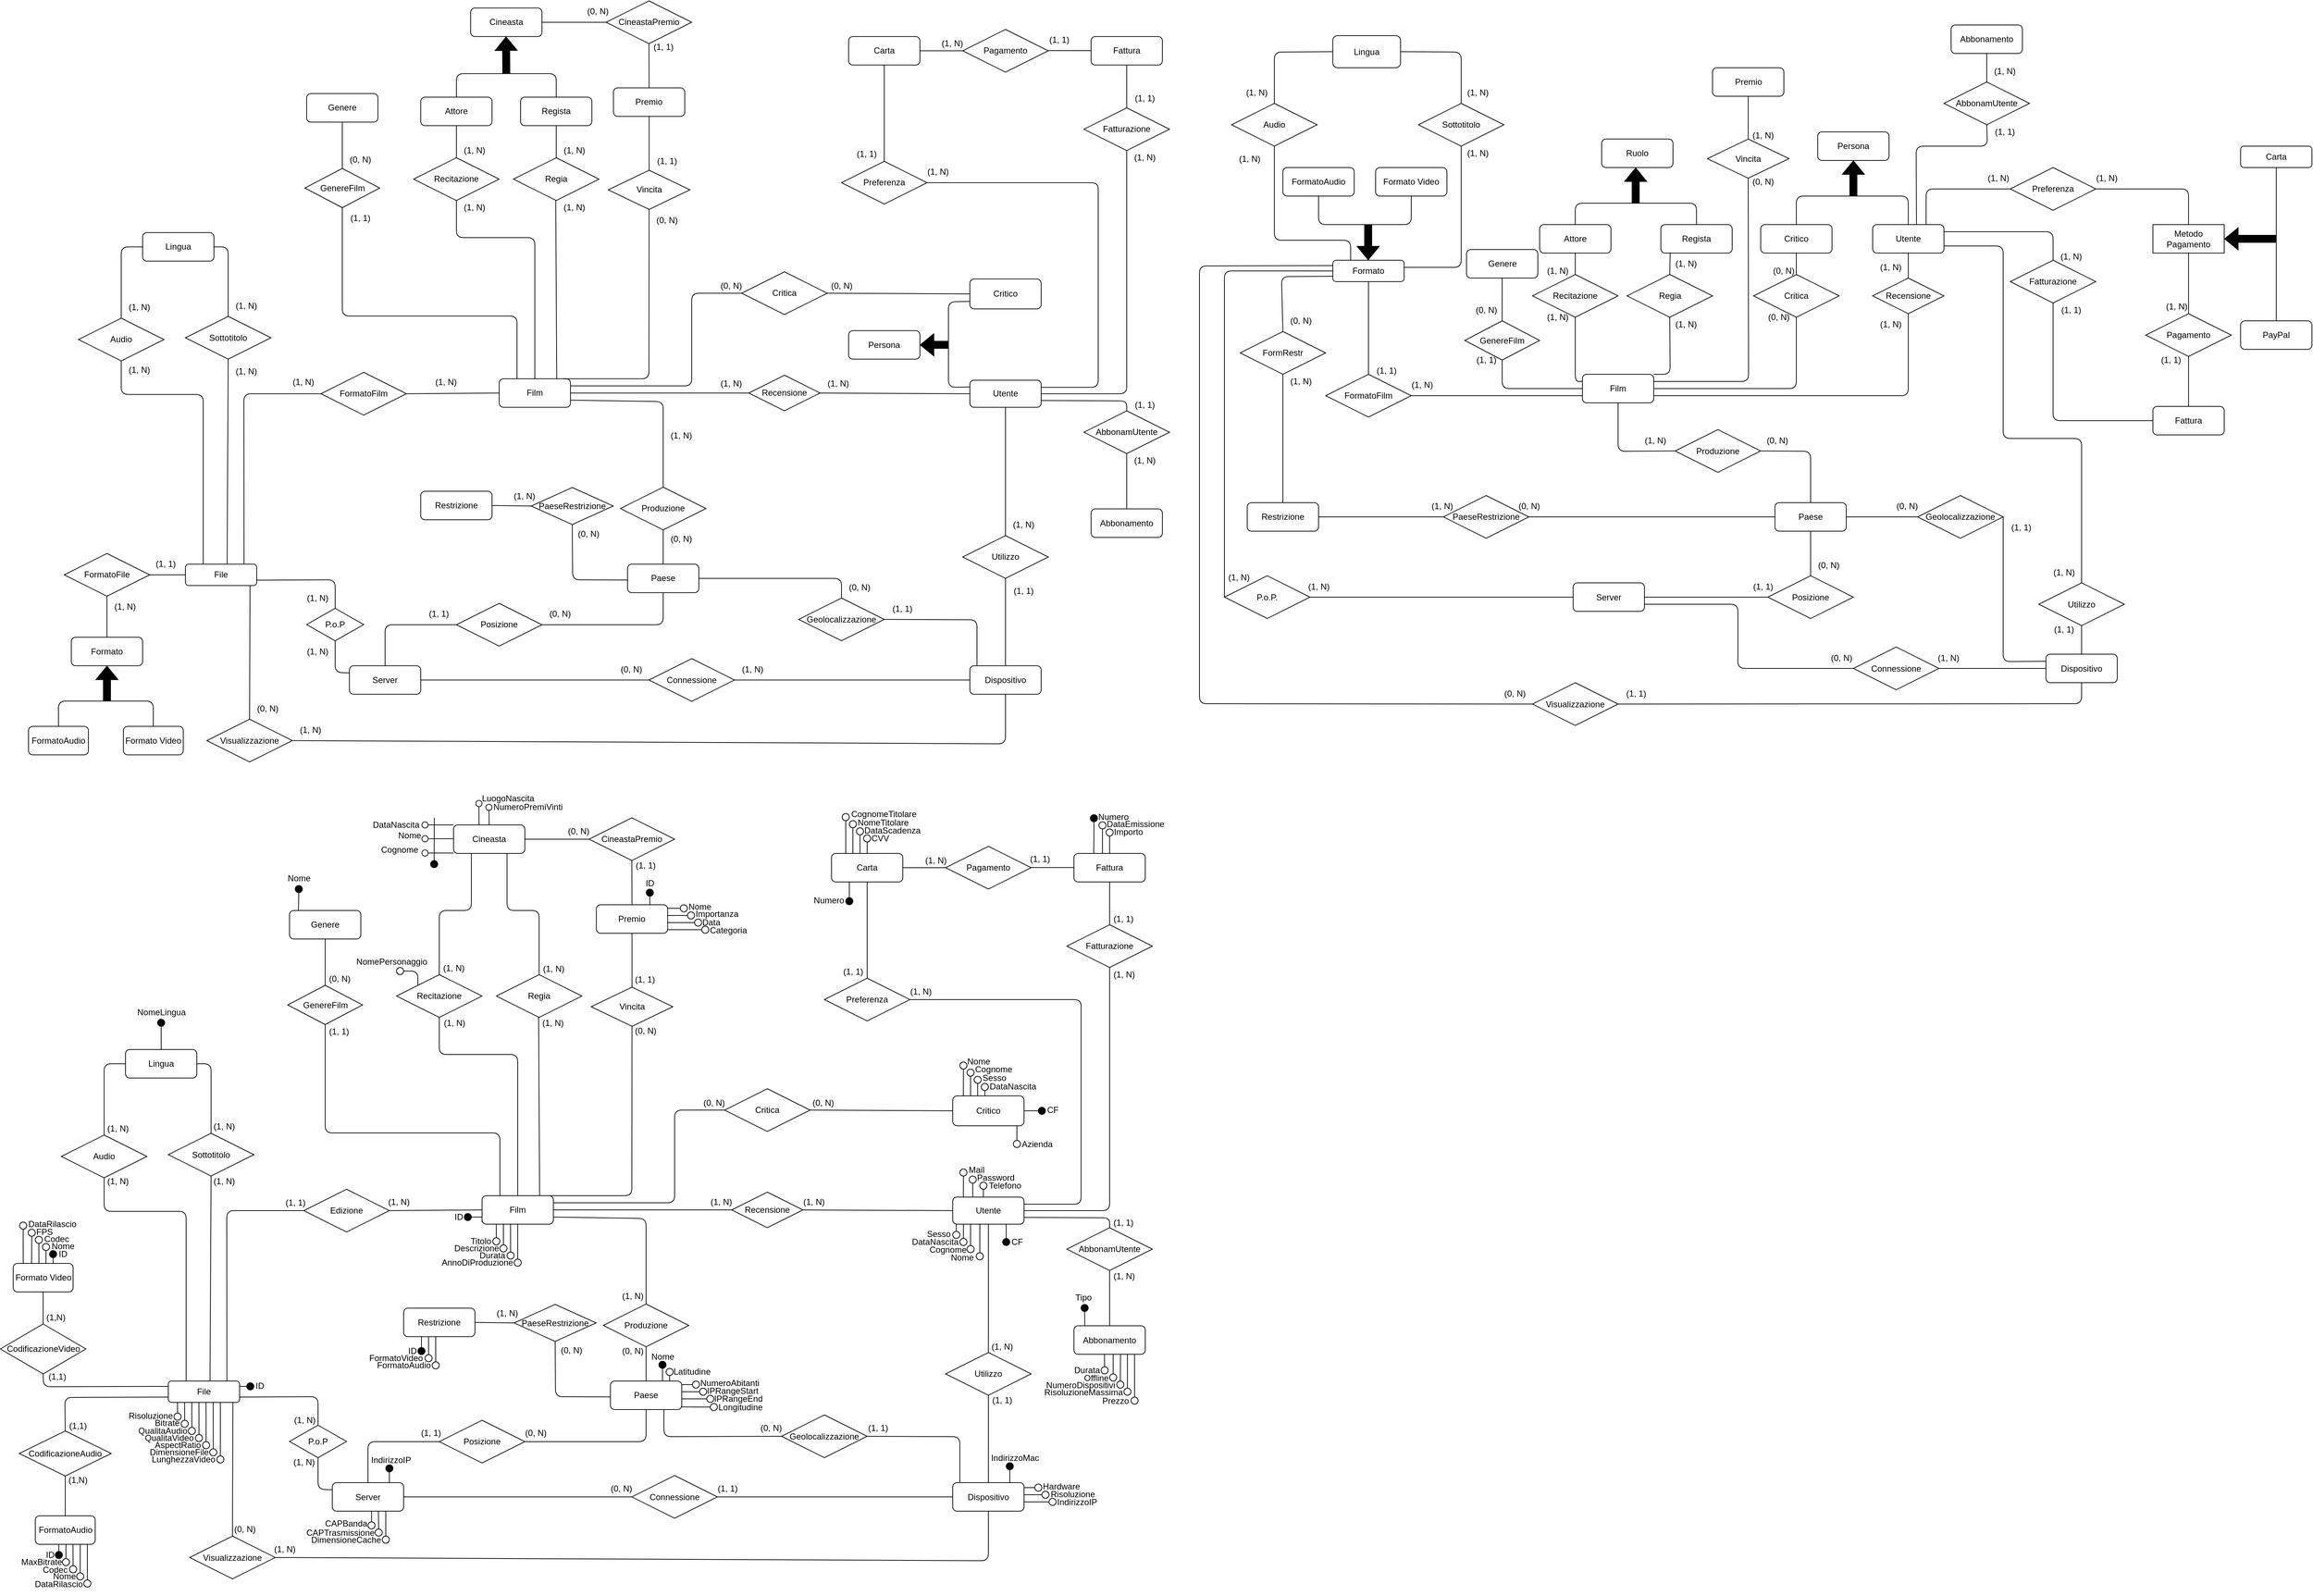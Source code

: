 <mxfile version="22.1.18" type="google">
  <diagram id="R2lEEEUBdFMjLlhIrx00" name="Page-1">
    <mxGraphModel dx="3563" dy="1035" grid="1" gridSize="10" guides="1" tooltips="1" connect="1" arrows="1" fold="1" page="1" pageScale="1" pageWidth="1654" pageHeight="1169" math="0" shadow="0" extFonts="Permanent Marker^https://fonts.googleapis.com/css?family=Permanent+Marker">
      <root>
        <mxCell id="0" />
        <mxCell id="1" parent="0" />
        <mxCell id="l1qlM_hG5PVcN0XE2cs9-1" value="Film" style="whiteSpace=wrap;html=1;align=center;rounded=1;" parent="1" vertex="1">
          <mxGeometry x="567" y="608" width="100" height="40" as="geometry" />
        </mxCell>
        <mxCell id="lc_thMG3hRJmn10JfuWX-1" value="Genere" style="whiteSpace=wrap;html=1;align=center;rounded=1;" parent="1" vertex="1">
          <mxGeometry x="404.5" y="433" width="100" height="40" as="geometry" />
        </mxCell>
        <mxCell id="l1qlM_hG5PVcN0XE2cs9-2" value="Ruolo" style="whiteSpace=wrap;html=1;align=center;rounded=1;" parent="1" vertex="1">
          <mxGeometry x="594" y="278" width="100" height="40" as="geometry" />
        </mxCell>
        <mxCell id="PAqqVsTEMDmfQBmjxhDG-17" style="edgeStyle=orthogonalEdgeStyle;rounded=1;orthogonalLoop=1;jettySize=auto;html=1;exitX=1;exitY=0.75;exitDx=0;exitDy=0;entryX=0.5;entryY=0;entryDx=0;entryDy=0;endArrow=none;endFill=0;" parent="1" source="lc_thMG3hRJmn10JfuWX-2" target="a_6csDNS0PU0sw6D-ZlP-71" edge="1">
          <mxGeometry relative="1" as="geometry">
            <Array as="points">
              <mxPoint x="1157" y="428" />
              <mxPoint x="1157" y="698" />
              <mxPoint x="1267" y="698" />
            </Array>
          </mxGeometry>
        </mxCell>
        <mxCell id="lc_thMG3hRJmn10JfuWX-2" value="Utente" style="whiteSpace=wrap;html=1;align=center;rounded=1;direction=east;" parent="1" vertex="1">
          <mxGeometry x="974" y="398" width="100" height="40" as="geometry" />
        </mxCell>
        <mxCell id="l1qlM_hG5PVcN0XE2cs9-3" value="Paese" style="whiteSpace=wrap;html=1;align=center;rounded=1;" parent="1" vertex="1">
          <mxGeometry x="837" y="788" width="100" height="40" as="geometry" />
        </mxCell>
        <mxCell id="l1qlM_hG5PVcN0XE2cs9-4" value="Lingua" style="whiteSpace=wrap;html=1;align=center;rounded=1;" parent="1" vertex="1">
          <mxGeometry x="217" y="133" width="95" height="45" as="geometry" />
        </mxCell>
        <mxCell id="lc_thMG3hRJmn10JfuWX-3" value="Server" style="whiteSpace=wrap;html=1;align=center;rounded=1;" parent="1" vertex="1">
          <mxGeometry x="554" y="900.5" width="100" height="40" as="geometry" />
        </mxCell>
        <mxCell id="lc_thMG3hRJmn10JfuWX-6" value="Restrizione" style="whiteSpace=wrap;html=1;align=center;rounded=1;" parent="1" vertex="1">
          <mxGeometry x="97" y="788" width="100" height="40" as="geometry" />
        </mxCell>
        <mxCell id="l1qlM_hG5PVcN0XE2cs9-5" value="Dispositivo&lt;br&gt;" style="whiteSpace=wrap;html=1;align=center;rounded=1;" parent="1" vertex="1">
          <mxGeometry x="1217" y="1000.5" width="100" height="40" as="geometry" />
        </mxCell>
        <mxCell id="lc_thMG3hRJmn10JfuWX-5" value="Formato" style="whiteSpace=wrap;html=1;align=center;rounded=1;" parent="1" vertex="1">
          <mxGeometry x="217" y="448" width="100" height="30" as="geometry" />
        </mxCell>
        <mxCell id="lc_thMG3hRJmn10JfuWX-9" value="Metodo Pagamento&lt;br&gt;" style="whiteSpace=wrap;html=1;align=center;direction=east;" parent="1" vertex="1">
          <mxGeometry x="1367" y="398" width="100" height="40" as="geometry" />
        </mxCell>
        <mxCell id="l1qlM_hG5PVcN0XE2cs9-7" value="PayPal" style="whiteSpace=wrap;html=1;align=center;direction=east;rounded=1;" parent="1" vertex="1">
          <mxGeometry x="1490" y="533" width="100" height="40" as="geometry" />
        </mxCell>
        <mxCell id="lc_thMG3hRJmn10JfuWX-10" value="Carta" style="whiteSpace=wrap;html=1;align=center;direction=east;rounded=1;" parent="1" vertex="1">
          <mxGeometry x="1490" y="288" width="100" height="30" as="geometry" />
        </mxCell>
        <mxCell id="l1qlM_hG5PVcN0XE2cs9-8" value="Attore" style="whiteSpace=wrap;html=1;align=center;rounded=1;" parent="1" vertex="1">
          <mxGeometry x="507" y="398" width="100" height="40" as="geometry" />
        </mxCell>
        <mxCell id="l1qlM_hG5PVcN0XE2cs9-9" value="Regista" style="whiteSpace=wrap;html=1;align=center;rounded=1;" parent="1" vertex="1">
          <mxGeometry x="677" y="398" width="100" height="40" as="geometry" />
        </mxCell>
        <mxCell id="l1qlM_hG5PVcN0XE2cs9-10" value="" style="endArrow=none;html=1;rounded=1;entryX=0.5;entryY=0;entryDx=0;entryDy=0;" parent="1" target="l1qlM_hG5PVcN0XE2cs9-9" edge="1">
          <mxGeometry width="50" height="50" relative="1" as="geometry">
            <mxPoint x="557" y="398" as="sourcePoint" />
            <mxPoint x="727" y="398" as="targetPoint" />
            <Array as="points">
              <mxPoint x="557" y="368" />
              <mxPoint x="637" y="368" />
              <mxPoint x="727" y="368" />
            </Array>
          </mxGeometry>
        </mxCell>
        <mxCell id="l1qlM_hG5PVcN0XE2cs9-11" value="" style="shape=flexArrow;endArrow=classic;html=1;rounded=0;fillColor=#000000;" parent="1" edge="1">
          <mxGeometry width="50" height="50" relative="1" as="geometry">
            <mxPoint x="641.69" y="368" as="sourcePoint" />
            <mxPoint x="641.69" y="318" as="targetPoint" />
          </mxGeometry>
        </mxCell>
        <mxCell id="lc_thMG3hRJmn10JfuWX-23" value="" style="shape=flexArrow;endArrow=classic;html=1;rounded=0;fillColor=#000000;entryX=1;entryY=0.5;entryDx=0;entryDy=0;" parent="1" target="lc_thMG3hRJmn10JfuWX-9" edge="1">
          <mxGeometry width="50" height="50" relative="1" as="geometry">
            <mxPoint x="1540" y="418" as="sourcePoint" />
            <mxPoint x="1540" y="373" as="targetPoint" />
            <Array as="points" />
          </mxGeometry>
        </mxCell>
        <mxCell id="lc_thMG3hRJmn10JfuWX-24" value="FormatoAudio" style="whiteSpace=wrap;html=1;align=center;rounded=1;" parent="1" vertex="1">
          <mxGeometry x="147" y="318" width="100" height="40" as="geometry" />
        </mxCell>
        <mxCell id="l1qlM_hG5PVcN0XE2cs9-14" value="Formato Video" style="whiteSpace=wrap;html=1;align=center;rounded=1;" parent="1" vertex="1">
          <mxGeometry x="277" y="318" width="100" height="40" as="geometry" />
        </mxCell>
        <mxCell id="lc_thMG3hRJmn10JfuWX-29" value="" style="shape=flexArrow;endArrow=classic;html=1;rounded=0;fillColor=#000000;" parent="1" edge="1">
          <mxGeometry width="50" height="50" relative="1" as="geometry">
            <mxPoint x="266.58" y="398" as="sourcePoint" />
            <mxPoint x="266.58" y="448" as="targetPoint" />
          </mxGeometry>
        </mxCell>
        <mxCell id="l1qlM_hG5PVcN0XE2cs9-16" value="" style="endArrow=none;html=1;rounded=1;exitX=0.5;exitY=1;exitDx=0;exitDy=0;" parent="1" edge="1">
          <mxGeometry width="50" height="50" relative="1" as="geometry">
            <mxPoint x="327" y="358" as="sourcePoint" />
            <mxPoint x="197" y="358" as="targetPoint" />
            <Array as="points">
              <mxPoint x="327" y="398" />
              <mxPoint x="257" y="398" />
              <mxPoint x="197" y="398" />
            </Array>
          </mxGeometry>
        </mxCell>
        <mxCell id="l1qlM_hG5PVcN0XE2cs9-19" value="" style="endArrow=none;html=1;rounded=1;exitX=0.5;exitY=0;exitDx=0;exitDy=0;entryX=0.5;entryY=0;entryDx=0;entryDy=0;" parent="1" source="l1qlM_hG5PVcN0XE2cs9-18" target="lc_thMG3hRJmn10JfuWX-2" edge="1">
          <mxGeometry width="50" height="50" relative="1" as="geometry">
            <mxPoint x="877" y="378" as="sourcePoint" />
            <mxPoint x="927" y="328" as="targetPoint" />
            <Array as="points">
              <mxPoint x="867" y="358" />
              <mxPoint x="957" y="358" />
              <mxPoint x="1024" y="358" />
            </Array>
          </mxGeometry>
        </mxCell>
        <mxCell id="l1qlM_hG5PVcN0XE2cs9-18" value="Critico" style="whiteSpace=wrap;html=1;align=center;rounded=1;direction=east;" parent="1" vertex="1">
          <mxGeometry x="817" y="398" width="100" height="40" as="geometry" />
        </mxCell>
        <mxCell id="l1qlM_hG5PVcN0XE2cs9-20" value="" style="shape=flexArrow;endArrow=classic;html=1;rounded=0;fillColor=#000000;" parent="1" edge="1">
          <mxGeometry width="50" height="50" relative="1" as="geometry">
            <mxPoint x="947" y="358" as="sourcePoint" />
            <mxPoint x="947" y="308" as="targetPoint" />
          </mxGeometry>
        </mxCell>
        <mxCell id="a_6csDNS0PU0sw6D-ZlP-1" value="Persona" style="whiteSpace=wrap;html=1;align=center;rounded=1;direction=east;" parent="1" vertex="1">
          <mxGeometry x="897" y="268" width="100" height="40" as="geometry" />
        </mxCell>
        <mxCell id="l1qlM_hG5PVcN0XE2cs9-21" value="Recitazione" style="shape=rhombus;perimeter=rhombusPerimeter;whiteSpace=wrap;html=1;align=center;" parent="1" vertex="1">
          <mxGeometry x="497" y="468" width="120" height="60" as="geometry" />
        </mxCell>
        <mxCell id="a_6csDNS0PU0sw6D-ZlP-5" value="Preferenza" style="shape=rhombus;perimeter=rhombusPerimeter;whiteSpace=wrap;html=1;align=center;" parent="1" vertex="1">
          <mxGeometry x="1167" y="318" width="120" height="60" as="geometry" />
        </mxCell>
        <mxCell id="a_6csDNS0PU0sw6D-ZlP-10" value="" style="endArrow=none;html=1;rounded=0;exitX=0.5;exitY=0;exitDx=0;exitDy=0;entryX=0.5;entryY=1;entryDx=0;entryDy=0;" parent="1" source="l1qlM_hG5PVcN0XE2cs9-7" target="lc_thMG3hRJmn10JfuWX-10" edge="1">
          <mxGeometry width="50" height="50" relative="1" as="geometry">
            <mxPoint x="1310" y="263" as="sourcePoint" />
            <mxPoint x="1600" y="303" as="targetPoint" />
            <Array as="points" />
          </mxGeometry>
        </mxCell>
        <mxCell id="a_6csDNS0PU0sw6D-ZlP-17" value="Pagamento&lt;br&gt;" style="shape=rhombus;perimeter=rhombusPerimeter;whiteSpace=wrap;html=1;align=center;" parent="1" vertex="1">
          <mxGeometry x="1357" y="523" width="120" height="60" as="geometry" />
        </mxCell>
        <mxCell id="a_6csDNS0PU0sw6D-ZlP-16" value="Fatturazione" style="shape=rhombus;perimeter=rhombusPerimeter;whiteSpace=wrap;html=1;align=center;" parent="1" vertex="1">
          <mxGeometry x="1167" y="448" width="120" height="60" as="geometry" />
        </mxCell>
        <mxCell id="l1qlM_hG5PVcN0XE2cs9-30" value="(1, N)" style="text;html=1;align=center;verticalAlign=middle;resizable=0;points=[];autosize=1;strokeColor=none;fillColor=none;" parent="1" vertex="1">
          <mxGeometry x="687" y="523" width="50" height="30" as="geometry" />
        </mxCell>
        <mxCell id="l1qlM_hG5PVcN0XE2cs9-31" value="Regia" style="shape=rhombus;perimeter=rhombusPerimeter;whiteSpace=wrap;html=1;align=center;" parent="1" vertex="1">
          <mxGeometry x="629.5" y="468" width="120" height="60" as="geometry" />
        </mxCell>
        <mxCell id="l1qlM_hG5PVcN0XE2cs9-32" value="" style="endArrow=none;html=1;rounded=1;entryX=0.126;entryY=1.014;entryDx=0;entryDy=0;exitX=0.5;exitY=0;exitDx=0;exitDy=0;entryPerimeter=0;" parent="1" source="l1qlM_hG5PVcN0XE2cs9-31" target="l1qlM_hG5PVcN0XE2cs9-9" edge="1">
          <mxGeometry relative="1" as="geometry">
            <mxPoint x="597" y="482.58" as="sourcePoint" />
            <mxPoint x="757" y="482.58" as="targetPoint" />
            <Array as="points">
              <mxPoint x="690" y="438" />
            </Array>
          </mxGeometry>
        </mxCell>
        <mxCell id="l1qlM_hG5PVcN0XE2cs9-33" value="" style="endArrow=none;html=1;rounded=1;exitX=1;exitY=0;exitDx=0;exitDy=0;entryX=0.5;entryY=1;entryDx=0;entryDy=0;" parent="1" source="l1qlM_hG5PVcN0XE2cs9-1" target="l1qlM_hG5PVcN0XE2cs9-31" edge="1">
          <mxGeometry relative="1" as="geometry">
            <mxPoint x="727" y="638" as="sourcePoint" />
            <mxPoint x="887" y="638" as="targetPoint" />
            <Array as="points">
              <mxPoint x="690" y="608" />
            </Array>
          </mxGeometry>
        </mxCell>
        <mxCell id="l1qlM_hG5PVcN0XE2cs9-35" value="(1, N)" style="text;html=1;align=center;verticalAlign=middle;resizable=0;points=[];autosize=1;strokeColor=none;fillColor=none;" parent="1" vertex="1">
          <mxGeometry x="507" y="513" width="50" height="30" as="geometry" />
        </mxCell>
        <mxCell id="l1qlM_hG5PVcN0XE2cs9-34" value="(1, N)" style="text;html=1;align=center;verticalAlign=middle;resizable=0;points=[];autosize=1;strokeColor=none;fillColor=none;" parent="1" vertex="1">
          <mxGeometry x="687" y="438" width="50" height="30" as="geometry" />
        </mxCell>
        <mxCell id="PAqqVsTEMDmfQBmjxhDG-11" style="edgeStyle=orthogonalEdgeStyle;rounded=1;orthogonalLoop=1;jettySize=auto;html=1;exitX=0.5;exitY=1;exitDx=0;exitDy=0;entryX=0;entryY=0.5;entryDx=0;entryDy=0;endArrow=none;endFill=0;" parent="1" source="a_6csDNS0PU0sw6D-ZlP-41" target="l1qlM_hG5PVcN0XE2cs9-1" edge="1">
          <mxGeometry relative="1" as="geometry" />
        </mxCell>
        <mxCell id="a_6csDNS0PU0sw6D-ZlP-41" value="GenereFilm" style="shape=rhombus;perimeter=rhombusPerimeter;whiteSpace=wrap;html=1;align=center;" parent="1" vertex="1">
          <mxGeometry x="402" y="533" width="105" height="55" as="geometry" />
        </mxCell>
        <mxCell id="a_6csDNS0PU0sw6D-ZlP-44" value="(1, 1)" style="text;html=1;align=center;verticalAlign=middle;resizable=0;points=[];autosize=1;strokeColor=none;fillColor=none;" parent="1" vertex="1">
          <mxGeometry x="407" y="573" width="50" height="30" as="geometry" />
        </mxCell>
        <mxCell id="a_6csDNS0PU0sw6D-ZlP-48" value="FormatoFilm" style="shape=rhombus;perimeter=rhombusPerimeter;whiteSpace=wrap;html=1;align=center;" parent="1" vertex="1">
          <mxGeometry x="207" y="608" width="120" height="60" as="geometry" />
        </mxCell>
        <mxCell id="a_6csDNS0PU0sw6D-ZlP-50" value="" style="endArrow=none;html=1;rounded=0;entryX=0;entryY=0.75;entryDx=0;entryDy=0;exitX=1;exitY=0.5;exitDx=0;exitDy=0;" parent="1" source="a_6csDNS0PU0sw6D-ZlP-48" target="l1qlM_hG5PVcN0XE2cs9-1" edge="1">
          <mxGeometry relative="1" as="geometry">
            <mxPoint x="377" y="688" as="sourcePoint" />
            <mxPoint x="537" y="688" as="targetPoint" />
          </mxGeometry>
        </mxCell>
        <mxCell id="a_6csDNS0PU0sw6D-ZlP-51" value="(1, 1)" style="text;html=1;align=center;verticalAlign=middle;resizable=0;points=[];autosize=1;strokeColor=none;fillColor=none;" parent="1" vertex="1">
          <mxGeometry x="267" y="588" width="50" height="30" as="geometry" />
        </mxCell>
        <mxCell id="a_6csDNS0PU0sw6D-ZlP-52" value="(1, N)" style="text;html=1;align=center;verticalAlign=middle;resizable=0;points=[];autosize=1;strokeColor=none;fillColor=none;" parent="1" vertex="1">
          <mxGeometry x="317" y="608" width="50" height="30" as="geometry" />
        </mxCell>
        <mxCell id="a_6csDNS0PU0sw6D-ZlP-54" value="" style="endArrow=none;html=1;rounded=0;exitX=0.5;exitY=0;exitDx=0;exitDy=0;entryX=0.5;entryY=1;entryDx=0;entryDy=0;" parent="1" source="a_6csDNS0PU0sw6D-ZlP-41" target="lc_thMG3hRJmn10JfuWX-1" edge="1">
          <mxGeometry relative="1" as="geometry">
            <mxPoint x="407" y="925.5" as="sourcePoint" />
            <mxPoint x="567" y="925.5" as="targetPoint" />
            <Array as="points" />
          </mxGeometry>
        </mxCell>
        <mxCell id="a_6csDNS0PU0sw6D-ZlP-56" value="Audio" style="shape=rhombus;perimeter=rhombusPerimeter;whiteSpace=wrap;html=1;align=center;" parent="1" vertex="1">
          <mxGeometry x="75" y="228" width="120" height="60" as="geometry" />
        </mxCell>
        <mxCell id="a_6csDNS0PU0sw6D-ZlP-58" value="Sottotitolo" style="shape=rhombus;perimeter=rhombusPerimeter;whiteSpace=wrap;html=1;align=center;" parent="1" vertex="1">
          <mxGeometry x="337" y="228" width="120" height="60" as="geometry" />
        </mxCell>
        <mxCell id="l1qlM_hG5PVcN0XE2cs9-43" value="Geolocalizzazione" style="shape=rhombus;perimeter=rhombusPerimeter;whiteSpace=wrap;html=1;align=center;" parent="1" vertex="1">
          <mxGeometry x="1037" y="778" width="120" height="60" as="geometry" />
        </mxCell>
        <mxCell id="a_6csDNS0PU0sw6D-ZlP-68" value="" style="endArrow=none;html=1;rounded=0;exitX=1;exitY=0.5;exitDx=0;exitDy=0;entryX=0;entryY=0.5;entryDx=0;entryDy=0;" parent="1" source="lc_thMG3hRJmn10JfuWX-3" target="a_6csDNS0PU0sw6D-ZlP-69" edge="1">
          <mxGeometry relative="1" as="geometry">
            <mxPoint x="277" y="1050.5" as="sourcePoint" />
            <mxPoint x="427" y="1020.5" as="targetPoint" />
          </mxGeometry>
        </mxCell>
        <mxCell id="a_6csDNS0PU0sw6D-ZlP-69" value="Posizione" style="shape=rhombus;perimeter=rhombusPerimeter;whiteSpace=wrap;html=1;align=center;" parent="1" vertex="1">
          <mxGeometry x="827" y="890.5" width="120" height="60" as="geometry" />
        </mxCell>
        <mxCell id="PAqqVsTEMDmfQBmjxhDG-18" style="edgeStyle=orthogonalEdgeStyle;rounded=0;orthogonalLoop=1;jettySize=auto;html=1;exitX=0.5;exitY=1;exitDx=0;exitDy=0;entryX=0.5;entryY=0;entryDx=0;entryDy=0;endArrow=none;endFill=0;" parent="1" source="a_6csDNS0PU0sw6D-ZlP-71" target="l1qlM_hG5PVcN0XE2cs9-5" edge="1">
          <mxGeometry relative="1" as="geometry" />
        </mxCell>
        <mxCell id="a_6csDNS0PU0sw6D-ZlP-71" value="Utilizzo" style="shape=rhombus;perimeter=rhombusPerimeter;whiteSpace=wrap;html=1;align=center;" parent="1" vertex="1">
          <mxGeometry x="1207" y="900.5" width="120" height="60" as="geometry" />
        </mxCell>
        <mxCell id="a_6csDNS0PU0sw6D-ZlP-78" value="PaeseRestrizione" style="shape=rhombus;perimeter=rhombusPerimeter;whiteSpace=wrap;html=1;align=center;" parent="1" vertex="1">
          <mxGeometry x="372" y="778" width="120" height="60" as="geometry" />
        </mxCell>
        <mxCell id="a_6csDNS0PU0sw6D-ZlP-80" value="" style="endArrow=none;html=1;rounded=0;entryX=0;entryY=0.5;entryDx=0;entryDy=0;exitX=1;exitY=0.5;exitDx=0;exitDy=0;" parent="1" source="lc_thMG3hRJmn10JfuWX-6" target="a_6csDNS0PU0sw6D-ZlP-78" edge="1">
          <mxGeometry relative="1" as="geometry">
            <mxPoint x="147" y="1130.5" as="sourcePoint" />
            <mxPoint x="307" y="1130.5" as="targetPoint" />
          </mxGeometry>
        </mxCell>
        <mxCell id="a_6csDNS0PU0sw6D-ZlP-81" value="FormRestr" style="shape=rhombus;perimeter=rhombusPerimeter;whiteSpace=wrap;html=1;align=center;" parent="1" vertex="1">
          <mxGeometry x="87" y="548" width="120" height="60" as="geometry" />
        </mxCell>
        <mxCell id="PAqqVsTEMDmfQBmjxhDG-2" style="edgeStyle=orthogonalEdgeStyle;rounded=1;orthogonalLoop=1;jettySize=auto;html=1;exitX=0.5;exitY=1;exitDx=0;exitDy=0;entryX=1;entryY=0.5;entryDx=0;entryDy=0;endArrow=none;endFill=0;" parent="1" source="l1qlM_hG5PVcN0XE2cs9-52" target="l1qlM_hG5PVcN0XE2cs9-1" edge="1">
          <mxGeometry relative="1" as="geometry" />
        </mxCell>
        <mxCell id="l1qlM_hG5PVcN0XE2cs9-52" value="Critica" style="shape=rhombus;perimeter=rhombusPerimeter;whiteSpace=wrap;html=1;align=center;direction=east;" parent="1" vertex="1">
          <mxGeometry x="807" y="468" width="120" height="60" as="geometry" />
        </mxCell>
        <mxCell id="l1qlM_hG5PVcN0XE2cs9-55" value="(0, N)" style="text;html=1;align=center;verticalAlign=middle;resizable=0;points=[];autosize=1;strokeColor=none;fillColor=none;" parent="1" vertex="1">
          <mxGeometry x="817" y="513" width="50" height="30" as="geometry" />
        </mxCell>
        <mxCell id="a_6csDNS0PU0sw6D-ZlP-82" value="" style="endArrow=none;html=1;rounded=0;exitX=0.5;exitY=0;exitDx=0;exitDy=0;entryX=0.5;entryY=1;entryDx=0;entryDy=0;" parent="1" source="lc_thMG3hRJmn10JfuWX-6" target="a_6csDNS0PU0sw6D-ZlP-81" edge="1">
          <mxGeometry relative="1" as="geometry">
            <mxPoint x="187" y="558" as="sourcePoint" />
            <mxPoint x="347" y="558" as="targetPoint" />
          </mxGeometry>
        </mxCell>
        <mxCell id="a_6csDNS0PU0sw6D-ZlP-86" value="" style="endArrow=none;html=1;rounded=1;exitX=0.5;exitY=0;exitDx=0;exitDy=0;entryX=0;entryY=0.75;entryDx=0;entryDy=0;" parent="1" source="a_6csDNS0PU0sw6D-ZlP-81" target="lc_thMG3hRJmn10JfuWX-5" edge="1">
          <mxGeometry relative="1" as="geometry">
            <mxPoint x="177" y="788" as="sourcePoint" />
            <mxPoint x="337" y="788" as="targetPoint" />
            <Array as="points">
              <mxPoint x="145" y="471" />
            </Array>
          </mxGeometry>
        </mxCell>
        <mxCell id="PAqqVsTEMDmfQBmjxhDG-1" value="" style="endArrow=none;html=1;rounded=0;entryX=0.5;entryY=0;entryDx=0;entryDy=0;exitX=0.5;exitY=1;exitDx=0;exitDy=0;" parent="1" source="l1qlM_hG5PVcN0XE2cs9-18" target="l1qlM_hG5PVcN0XE2cs9-52" edge="1">
          <mxGeometry width="50" height="50" relative="1" as="geometry">
            <mxPoint x="817" y="488" as="sourcePoint" />
            <mxPoint x="867" y="438" as="targetPoint" />
          </mxGeometry>
        </mxCell>
        <mxCell id="PAqqVsTEMDmfQBmjxhDG-3" value="" style="endArrow=none;html=1;rounded=1;entryX=0.75;entryY=0;entryDx=0;entryDy=0;exitX=0;exitY=0.5;exitDx=0;exitDy=0;" parent="1" source="a_6csDNS0PU0sw6D-ZlP-5" target="lc_thMG3hRJmn10JfuWX-2" edge="1">
          <mxGeometry width="50" height="50" relative="1" as="geometry">
            <mxPoint x="1037" y="498" as="sourcePoint" />
            <mxPoint x="1087" y="448" as="targetPoint" />
            <Array as="points">
              <mxPoint x="1049" y="348" />
            </Array>
          </mxGeometry>
        </mxCell>
        <mxCell id="PAqqVsTEMDmfQBmjxhDG-4" value="" style="endArrow=none;html=1;rounded=1;entryX=1;entryY=0.5;entryDx=0;entryDy=0;exitX=0.5;exitY=0;exitDx=0;exitDy=0;" parent="1" source="lc_thMG3hRJmn10JfuWX-9" target="a_6csDNS0PU0sw6D-ZlP-5" edge="1">
          <mxGeometry width="50" height="50" relative="1" as="geometry">
            <mxPoint x="1037" y="498" as="sourcePoint" />
            <mxPoint x="1087" y="448" as="targetPoint" />
            <Array as="points">
              <mxPoint x="1417" y="348" />
            </Array>
          </mxGeometry>
        </mxCell>
        <mxCell id="PAqqVsTEMDmfQBmjxhDG-6" value="Recensione" style="shape=rhombus;perimeter=rhombusPerimeter;whiteSpace=wrap;html=1;align=center;" parent="1" vertex="1">
          <mxGeometry x="974" y="473" width="100" height="50" as="geometry" />
        </mxCell>
        <mxCell id="76W873bkZ4WT25iF2PZ7-3" value="" style="endArrow=none;html=1;rounded=0;entryX=0.5;entryY=1;entryDx=0;entryDy=0;exitX=0.5;exitY=0;exitDx=0;exitDy=0;" parent="1" source="a_6csDNS0PU0sw6D-ZlP-17" target="lc_thMG3hRJmn10JfuWX-9" edge="1">
          <mxGeometry width="50" height="50" relative="1" as="geometry">
            <mxPoint x="1147" y="598" as="sourcePoint" />
            <mxPoint x="1197" y="548" as="targetPoint" />
          </mxGeometry>
        </mxCell>
        <mxCell id="76W873bkZ4WT25iF2PZ7-4" value="Fattura&lt;br&gt;" style="whiteSpace=wrap;html=1;align=center;rounded=1;" parent="1" vertex="1">
          <mxGeometry x="1367" y="653" width="100" height="40" as="geometry" />
        </mxCell>
        <mxCell id="76W873bkZ4WT25iF2PZ7-2" value="" style="endArrow=none;html=1;rounded=0;entryX=0.5;entryY=0;entryDx=0;entryDy=0;exitX=0.5;exitY=1;exitDx=0;exitDy=0;" parent="1" source="a_6csDNS0PU0sw6D-ZlP-17" target="76W873bkZ4WT25iF2PZ7-4" edge="1">
          <mxGeometry relative="1" as="geometry">
            <mxPoint x="1087" y="568" as="sourcePoint" />
            <mxPoint x="1247" y="568" as="targetPoint" />
          </mxGeometry>
        </mxCell>
        <mxCell id="PAqqVsTEMDmfQBmjxhDG-7" value="" style="endArrow=none;html=1;rounded=1;entryX=0.5;entryY=1;entryDx=0;entryDy=0;exitX=1;exitY=0.75;exitDx=0;exitDy=0;" parent="1" source="l1qlM_hG5PVcN0XE2cs9-1" target="PAqqVsTEMDmfQBmjxhDG-6" edge="1">
          <mxGeometry width="50" height="50" relative="1" as="geometry">
            <mxPoint x="707" y="678" as="sourcePoint" />
            <mxPoint x="1007" y="558" as="targetPoint" />
            <Array as="points">
              <mxPoint x="1024" y="638" />
            </Array>
          </mxGeometry>
        </mxCell>
        <mxCell id="l1qlM_hG5PVcN0XE2cs9-26" value="(1, N)" style="text;html=1;align=center;verticalAlign=middle;resizable=0;points=[];autosize=1;strokeColor=none;fillColor=none;" parent="1" vertex="1">
          <mxGeometry x="507" y="448" width="50" height="30" as="geometry" />
        </mxCell>
        <mxCell id="PAqqVsTEMDmfQBmjxhDG-8" value="" style="endArrow=none;html=1;rounded=0;entryX=0.5;entryY=1;entryDx=0;entryDy=0;exitX=0.5;exitY=0;exitDx=0;exitDy=0;" parent="1" source="l1qlM_hG5PVcN0XE2cs9-21" target="l1qlM_hG5PVcN0XE2cs9-8" edge="1">
          <mxGeometry width="50" height="50" relative="1" as="geometry">
            <mxPoint x="497" y="538" as="sourcePoint" />
            <mxPoint x="547" y="488" as="targetPoint" />
          </mxGeometry>
        </mxCell>
        <mxCell id="PAqqVsTEMDmfQBmjxhDG-9" value="" style="endArrow=none;html=1;rounded=1;entryX=0.5;entryY=1;entryDx=0;entryDy=0;exitX=0;exitY=0.25;exitDx=0;exitDy=0;" parent="1" source="l1qlM_hG5PVcN0XE2cs9-1" target="l1qlM_hG5PVcN0XE2cs9-21" edge="1">
          <mxGeometry width="50" height="50" relative="1" as="geometry">
            <mxPoint x="557" y="628" as="sourcePoint" />
            <mxPoint x="557" y="533" as="targetPoint" />
            <Array as="points">
              <mxPoint x="557" y="618" />
            </Array>
          </mxGeometry>
        </mxCell>
        <mxCell id="76W873bkZ4WT25iF2PZ7-6" value="" style="endArrow=none;html=1;rounded=1;entryX=1;entryY=0.25;entryDx=0;entryDy=0;exitX=0.5;exitY=0;exitDx=0;exitDy=0;" parent="1" source="a_6csDNS0PU0sw6D-ZlP-16" target="lc_thMG3hRJmn10JfuWX-2" edge="1">
          <mxGeometry width="50" height="50" relative="1" as="geometry">
            <mxPoint x="1047" y="578" as="sourcePoint" />
            <mxPoint x="1097" y="528" as="targetPoint" />
            <Array as="points">
              <mxPoint x="1227" y="408" />
            </Array>
          </mxGeometry>
        </mxCell>
        <mxCell id="76W873bkZ4WT25iF2PZ7-7" value="" style="endArrow=none;html=1;rounded=1;entryX=0.5;entryY=1;entryDx=0;entryDy=0;exitX=0;exitY=0.5;exitDx=0;exitDy=0;" parent="1" source="76W873bkZ4WT25iF2PZ7-4" target="a_6csDNS0PU0sw6D-ZlP-16" edge="1">
          <mxGeometry width="50" height="50" relative="1" as="geometry">
            <mxPoint x="1087" y="628" as="sourcePoint" />
            <mxPoint x="1137" y="578" as="targetPoint" />
            <Array as="points">
              <mxPoint x="1227" y="673" />
            </Array>
          </mxGeometry>
        </mxCell>
        <mxCell id="PAqqVsTEMDmfQBmjxhDG-10" value="(0, N)" style="text;html=1;align=center;verticalAlign=middle;resizable=0;points=[];autosize=1;strokeColor=none;fillColor=none;" parent="1" vertex="1">
          <mxGeometry x="824" y="448" width="50" height="30" as="geometry" />
        </mxCell>
        <mxCell id="76W873bkZ4WT25iF2PZ7-8" value="(1, N)" style="text;html=1;align=center;verticalAlign=middle;resizable=0;points=[];autosize=1;strokeColor=none;fillColor=none;" parent="1" vertex="1">
          <mxGeometry x="1125" y="318" width="50" height="30" as="geometry" />
        </mxCell>
        <mxCell id="76W873bkZ4WT25iF2PZ7-9" value="(1, N)" style="text;html=1;align=center;verticalAlign=middle;resizable=0;points=[];autosize=1;strokeColor=none;fillColor=none;" parent="1" vertex="1">
          <mxGeometry x="1277" y="318" width="50" height="30" as="geometry" />
        </mxCell>
        <mxCell id="76W873bkZ4WT25iF2PZ7-10" value="(1, N)" style="text;html=1;align=center;verticalAlign=middle;resizable=0;points=[];autosize=1;strokeColor=none;fillColor=none;" parent="1" vertex="1">
          <mxGeometry x="1375" y="498" width="50" height="30" as="geometry" />
        </mxCell>
        <mxCell id="76W873bkZ4WT25iF2PZ7-11" value="(1, 1)" style="text;html=1;align=center;verticalAlign=middle;resizable=0;points=[];autosize=1;strokeColor=none;fillColor=none;" parent="1" vertex="1">
          <mxGeometry x="1367" y="573" width="50" height="30" as="geometry" />
        </mxCell>
        <mxCell id="PAqqVsTEMDmfQBmjxhDG-12" value="(0, N)" style="text;html=1;align=center;verticalAlign=middle;resizable=0;points=[];autosize=1;strokeColor=none;fillColor=none;" parent="1" vertex="1">
          <mxGeometry x="407" y="503" width="50" height="30" as="geometry" />
        </mxCell>
        <mxCell id="76W873bkZ4WT25iF2PZ7-12" value="(1, N)" style="text;html=1;align=center;verticalAlign=middle;resizable=0;points=[];autosize=1;strokeColor=none;fillColor=none;" parent="1" vertex="1">
          <mxGeometry x="1134" y="168" width="50" height="30" as="geometry" />
        </mxCell>
        <mxCell id="76W873bkZ4WT25iF2PZ7-13" value="(1, 1)" style="text;html=1;align=center;verticalAlign=middle;resizable=0;points=[];autosize=1;strokeColor=none;fillColor=none;" parent="1" vertex="1">
          <mxGeometry x="1134" y="253" width="50" height="30" as="geometry" />
        </mxCell>
        <mxCell id="76W873bkZ4WT25iF2PZ7-16" value="(1, N)" style="text;html=1;align=center;verticalAlign=middle;resizable=0;points=[];autosize=1;strokeColor=none;fillColor=none;" parent="1" vertex="1">
          <mxGeometry x="974" y="523" width="50" height="30" as="geometry" />
        </mxCell>
        <mxCell id="76W873bkZ4WT25iF2PZ7-18" value="" style="endArrow=none;html=1;rounded=0;entryX=0.5;entryY=1;entryDx=0;entryDy=0;exitX=0.5;exitY=0;exitDx=0;exitDy=0;" parent="1" source="PAqqVsTEMDmfQBmjxhDG-6" target="lc_thMG3hRJmn10JfuWX-2" edge="1">
          <mxGeometry width="50" height="50" relative="1" as="geometry">
            <mxPoint x="917" y="678" as="sourcePoint" />
            <mxPoint x="967" y="628" as="targetPoint" />
          </mxGeometry>
        </mxCell>
        <mxCell id="76W873bkZ4WT25iF2PZ7-19" value="(1, N)" style="text;html=1;align=center;verticalAlign=middle;resizable=0;points=[];autosize=1;strokeColor=none;fillColor=none;" parent="1" vertex="1">
          <mxGeometry x="974" y="443" width="50" height="30" as="geometry" />
        </mxCell>
        <mxCell id="PAqqVsTEMDmfQBmjxhDG-14" value="" style="endArrow=none;html=1;rounded=0;entryX=0;entryY=0.5;entryDx=0;entryDy=0;exitX=1;exitY=0.5;exitDx=0;exitDy=0;" parent="1" source="l1qlM_hG5PVcN0XE2cs9-3" target="l1qlM_hG5PVcN0XE2cs9-43" edge="1">
          <mxGeometry width="50" height="50" relative="1" as="geometry">
            <mxPoint x="1057" y="940.5" as="sourcePoint" />
            <mxPoint x="1107" y="890.5" as="targetPoint" />
          </mxGeometry>
        </mxCell>
        <mxCell id="76W873bkZ4WT25iF2PZ7-20" value="" style="endArrow=none;html=1;rounded=0;entryX=0.5;entryY=1;entryDx=0;entryDy=0;exitX=0.5;exitY=0;exitDx=0;exitDy=0;" parent="1" source="a_6csDNS0PU0sw6D-ZlP-48" target="lc_thMG3hRJmn10JfuWX-5" edge="1">
          <mxGeometry width="50" height="50" relative="1" as="geometry">
            <mxPoint x="242" y="608" as="sourcePoint" />
            <mxPoint x="292" y="558" as="targetPoint" />
          </mxGeometry>
        </mxCell>
        <mxCell id="PAqqVsTEMDmfQBmjxhDG-16" value="(0, N)" style="text;html=1;align=center;verticalAlign=middle;resizable=0;points=[];autosize=1;strokeColor=none;fillColor=none;" parent="1" vertex="1">
          <mxGeometry x="997" y="778" width="50" height="30" as="geometry" />
        </mxCell>
        <mxCell id="PAqqVsTEMDmfQBmjxhDG-19" value="(1, N)" style="text;html=1;align=center;verticalAlign=middle;resizable=0;points=[];autosize=1;strokeColor=none;fillColor=none;" parent="1" vertex="1">
          <mxGeometry x="1217" y="870.5" width="50" height="30" as="geometry" />
        </mxCell>
        <mxCell id="PAqqVsTEMDmfQBmjxhDG-20" value="(1, 1)" style="text;html=1;align=center;verticalAlign=middle;resizable=0;points=[];autosize=1;strokeColor=none;fillColor=none;" parent="1" vertex="1">
          <mxGeometry x="1217" y="950.5" width="50" height="30" as="geometry" />
        </mxCell>
        <mxCell id="76W873bkZ4WT25iF2PZ7-22" value="" style="endArrow=none;html=1;rounded=0;entryX=0;entryY=0.5;entryDx=0;entryDy=0;exitX=1;exitY=0.5;exitDx=0;exitDy=0;" parent="1" source="a_6csDNS0PU0sw6D-ZlP-78" target="l1qlM_hG5PVcN0XE2cs9-3" edge="1">
          <mxGeometry width="50" height="50" relative="1" as="geometry">
            <mxPoint x="507" y="820.5" as="sourcePoint" />
            <mxPoint x="857" y="760.5" as="targetPoint" />
          </mxGeometry>
        </mxCell>
        <mxCell id="PAqqVsTEMDmfQBmjxhDG-21" value="(1, 1)" style="text;html=1;align=center;verticalAlign=middle;resizable=0;points=[];autosize=1;strokeColor=none;fillColor=none;" parent="1" vertex="1">
          <mxGeometry x="1227" y="503" width="50" height="30" as="geometry" />
        </mxCell>
        <mxCell id="PAqqVsTEMDmfQBmjxhDG-22" value="(1, N)" style="text;html=1;align=center;verticalAlign=middle;resizable=0;points=[];autosize=1;strokeColor=none;fillColor=none;" parent="1" vertex="1">
          <mxGeometry x="1227" y="428" width="50" height="30" as="geometry" />
        </mxCell>
        <mxCell id="PAqqVsTEMDmfQBmjxhDG-15" value="(1, 1)" style="text;html=1;align=center;verticalAlign=middle;resizable=0;points=[];autosize=1;strokeColor=none;fillColor=none;" parent="1" vertex="1">
          <mxGeometry x="1157" y="808" width="50" height="30" as="geometry" />
        </mxCell>
        <mxCell id="76W873bkZ4WT25iF2PZ7-23" value="" style="endArrow=none;html=1;rounded=0;entryX=0.5;entryY=1;entryDx=0;entryDy=0;exitX=0.5;exitY=0;exitDx=0;exitDy=0;" parent="1" source="a_6csDNS0PU0sw6D-ZlP-69" target="l1qlM_hG5PVcN0XE2cs9-3" edge="1">
          <mxGeometry width="50" height="50" relative="1" as="geometry">
            <mxPoint x="827" y="1000.5" as="sourcePoint" />
            <mxPoint x="877" y="950.5" as="targetPoint" />
          </mxGeometry>
        </mxCell>
        <mxCell id="PAqqVsTEMDmfQBmjxhDG-27" value="(0, N)" style="text;html=1;align=center;verticalAlign=middle;resizable=0;points=[];autosize=1;strokeColor=none;fillColor=none;" parent="1" vertex="1">
          <mxGeometry x="467" y="778" width="50" height="30" as="geometry" />
        </mxCell>
        <mxCell id="PAqqVsTEMDmfQBmjxhDG-28" value="(1, N)" style="text;html=1;align=center;verticalAlign=middle;resizable=0;points=[];autosize=1;strokeColor=none;fillColor=none;" parent="1" vertex="1">
          <mxGeometry x="345" y="778" width="50" height="30" as="geometry" />
        </mxCell>
        <mxCell id="PAqqVsTEMDmfQBmjxhDG-30" value="Connessione" style="shape=rhombus;perimeter=rhombusPerimeter;whiteSpace=wrap;html=1;align=center;" parent="1" vertex="1">
          <mxGeometry x="947" y="990.5" width="120" height="60" as="geometry" />
        </mxCell>
        <mxCell id="PAqqVsTEMDmfQBmjxhDG-31" value="" style="endArrow=none;html=1;rounded=1;entryX=0;entryY=0.5;entryDx=0;entryDy=0;exitX=1;exitY=0.75;exitDx=0;exitDy=0;" parent="1" source="lc_thMG3hRJmn10JfuWX-3" target="PAqqVsTEMDmfQBmjxhDG-30" edge="1">
          <mxGeometry width="50" height="50" relative="1" as="geometry">
            <mxPoint x="852" y="1060.5" as="sourcePoint" />
            <mxPoint x="902" y="1010.5" as="targetPoint" />
            <Array as="points">
              <mxPoint x="785" y="930.5" />
              <mxPoint x="785" y="1020.5" />
            </Array>
          </mxGeometry>
        </mxCell>
        <mxCell id="PAqqVsTEMDmfQBmjxhDG-32" value="" style="endArrow=none;html=1;rounded=0;exitX=1;exitY=0.5;exitDx=0;exitDy=0;entryX=0;entryY=0.5;entryDx=0;entryDy=0;" parent="1" source="PAqqVsTEMDmfQBmjxhDG-30" target="l1qlM_hG5PVcN0XE2cs9-5" edge="1">
          <mxGeometry width="50" height="50" relative="1" as="geometry">
            <mxPoint x="1085" y="1010.5" as="sourcePoint" />
            <mxPoint x="1135" y="960.5" as="targetPoint" />
          </mxGeometry>
        </mxCell>
        <mxCell id="PAqqVsTEMDmfQBmjxhDG-33" value="(0, N)" style="text;html=1;align=center;verticalAlign=middle;resizable=0;points=[];autosize=1;strokeColor=none;fillColor=none;" parent="1" vertex="1">
          <mxGeometry x="905" y="990.5" width="50" height="30" as="geometry" />
        </mxCell>
        <mxCell id="PAqqVsTEMDmfQBmjxhDG-34" value="(1, N)" style="text;html=1;align=center;verticalAlign=middle;resizable=0;points=[];autosize=1;strokeColor=none;fillColor=none;" parent="1" vertex="1">
          <mxGeometry x="1055" y="990.5" width="50" height="30" as="geometry" />
        </mxCell>
        <mxCell id="3goZI-bj5xCnPwmELsUS-1" value="(0, N)" style="text;html=1;align=center;verticalAlign=middle;resizable=0;points=[];autosize=1;strokeColor=none;fillColor=none;" parent="1" vertex="1">
          <mxGeometry x="147" y="518" width="50" height="30" as="geometry" />
        </mxCell>
        <mxCell id="3goZI-bj5xCnPwmELsUS-2" value="(1, N)" style="text;html=1;align=center;verticalAlign=middle;resizable=0;points=[];autosize=1;strokeColor=none;fillColor=none;" parent="1" vertex="1">
          <mxGeometry x="147" y="603" width="50" height="30" as="geometry" />
        </mxCell>
        <mxCell id="3goZI-bj5xCnPwmELsUS-3" value="P.o.P." style="shape=rhombus;perimeter=rhombusPerimeter;whiteSpace=wrap;html=1;align=center;" parent="1" vertex="1">
          <mxGeometry x="65" y="890.5" width="120" height="60" as="geometry" />
        </mxCell>
        <mxCell id="PAqqVsTEMDmfQBmjxhDG-35" value="" style="endArrow=none;html=1;rounded=1;entryX=0;entryY=0.5;entryDx=0;entryDy=0;exitX=0;exitY=0.5;exitDx=0;exitDy=0;" parent="1" source="3goZI-bj5xCnPwmELsUS-3" target="lc_thMG3hRJmn10JfuWX-5" edge="1">
          <mxGeometry width="50" height="50" relative="1" as="geometry">
            <mxPoint x="65" y="458" as="sourcePoint" />
            <mxPoint x="115" y="448" as="targetPoint" />
            <Array as="points">
              <mxPoint x="65" y="463" />
            </Array>
          </mxGeometry>
        </mxCell>
        <mxCell id="3goZI-bj5xCnPwmELsUS-5" value="" style="endArrow=none;html=1;rounded=0;entryX=0;entryY=0.5;entryDx=0;entryDy=0;exitX=1;exitY=0.5;exitDx=0;exitDy=0;" parent="1" source="3goZI-bj5xCnPwmELsUS-3" target="lc_thMG3hRJmn10JfuWX-3" edge="1">
          <mxGeometry width="50" height="50" relative="1" as="geometry">
            <mxPoint x="485" y="780.5" as="sourcePoint" />
            <mxPoint x="535" y="730.5" as="targetPoint" />
          </mxGeometry>
        </mxCell>
        <mxCell id="PAqqVsTEMDmfQBmjxhDG-36" value="(1, N)" style="text;html=1;align=center;verticalAlign=middle;resizable=0;points=[];autosize=1;strokeColor=none;fillColor=none;" parent="1" vertex="1">
          <mxGeometry x="172" y="890.5" width="50" height="30" as="geometry" />
        </mxCell>
        <mxCell id="PAqqVsTEMDmfQBmjxhDG-37" value="(1, N)" style="text;html=1;align=center;verticalAlign=middle;resizable=0;points=[];autosize=1;strokeColor=none;fillColor=none;" parent="1" vertex="1">
          <mxGeometry x="60" y="878" width="50" height="30" as="geometry" />
        </mxCell>
        <mxCell id="PAqqVsTEMDmfQBmjxhDG-39" value="(1, 1)" style="text;html=1;align=center;verticalAlign=middle;resizable=0;points=[];autosize=1;strokeColor=none;fillColor=none;" parent="1" vertex="1">
          <mxGeometry x="795" y="890.5" width="50" height="30" as="geometry" />
        </mxCell>
        <mxCell id="PAqqVsTEMDmfQBmjxhDG-40" value="Premio" style="whiteSpace=wrap;html=1;align=center;rounded=1;" parent="1" vertex="1">
          <mxGeometry x="749.5" y="178" width="100" height="40" as="geometry" />
        </mxCell>
        <mxCell id="PAqqVsTEMDmfQBmjxhDG-41" value="Vincita" style="shape=rhombus;perimeter=rhombusPerimeter;whiteSpace=wrap;html=1;align=center;" parent="1" vertex="1">
          <mxGeometry x="742.25" y="278" width="114.5" height="55" as="geometry" />
        </mxCell>
        <mxCell id="PAqqVsTEMDmfQBmjxhDG-42" value="" style="endArrow=none;html=1;rounded=0;entryX=0.5;entryY=1;entryDx=0;entryDy=0;exitX=0.5;exitY=0;exitDx=0;exitDy=0;" parent="1" source="PAqqVsTEMDmfQBmjxhDG-41" target="PAqqVsTEMDmfQBmjxhDG-40" edge="1">
          <mxGeometry width="50" height="50" relative="1" as="geometry">
            <mxPoint x="805" y="258" as="sourcePoint" />
            <mxPoint x="855" y="208" as="targetPoint" />
          </mxGeometry>
        </mxCell>
        <mxCell id="PAqqVsTEMDmfQBmjxhDG-43" value="" style="endArrow=none;html=1;rounded=1;entryX=0.5;entryY=1;entryDx=0;entryDy=0;exitX=1;exitY=0.25;exitDx=0;exitDy=0;" parent="1" source="l1qlM_hG5PVcN0XE2cs9-1" target="PAqqVsTEMDmfQBmjxhDG-41" edge="1">
          <mxGeometry width="50" height="50" relative="1" as="geometry">
            <mxPoint x="805" y="508" as="sourcePoint" />
            <mxPoint x="855" y="458" as="targetPoint" />
            <Array as="points">
              <mxPoint x="800" y="618" />
            </Array>
          </mxGeometry>
        </mxCell>
        <mxCell id="PAqqVsTEMDmfQBmjxhDG-44" value="(1, N)" style="text;html=1;align=center;verticalAlign=middle;resizable=0;points=[];autosize=1;strokeColor=none;fillColor=none;" parent="1" vertex="1">
          <mxGeometry x="795" y="258" width="50" height="30" as="geometry" />
        </mxCell>
        <mxCell id="PAqqVsTEMDmfQBmjxhDG-45" value="(0, N)" style="text;html=1;align=center;verticalAlign=middle;resizable=0;points=[];autosize=1;strokeColor=none;fillColor=none;" parent="1" vertex="1">
          <mxGeometry x="795" y="323" width="50" height="30" as="geometry" />
        </mxCell>
        <mxCell id="ar00X5rX__aBlhbaafOq-2" value="Produzione" style="shape=rhombus;perimeter=rhombusPerimeter;whiteSpace=wrap;html=1;align=center;" parent="1" vertex="1">
          <mxGeometry x="697" y="685.5" width="120" height="60" as="geometry" />
        </mxCell>
        <mxCell id="ar00X5rX__aBlhbaafOq-3" value="" style="endArrow=none;html=1;rounded=1;exitX=0.5;exitY=1;exitDx=0;exitDy=0;entryX=0;entryY=0.5;entryDx=0;entryDy=0;" parent="1" source="l1qlM_hG5PVcN0XE2cs9-1" target="ar00X5rX__aBlhbaafOq-2" edge="1">
          <mxGeometry relative="1" as="geometry">
            <mxPoint x="635" y="828" as="sourcePoint" />
            <mxPoint x="795" y="828" as="targetPoint" />
            <Array as="points">
              <mxPoint x="617" y="716" />
            </Array>
          </mxGeometry>
        </mxCell>
        <mxCell id="ar00X5rX__aBlhbaafOq-5" value="" style="endArrow=none;html=1;rounded=1;entryX=0.5;entryY=0;entryDx=0;entryDy=0;exitX=1;exitY=0.5;exitDx=0;exitDy=0;" parent="1" source="ar00X5rX__aBlhbaafOq-2" target="l1qlM_hG5PVcN0XE2cs9-3" edge="1">
          <mxGeometry relative="1" as="geometry">
            <mxPoint x="635" y="828" as="sourcePoint" />
            <mxPoint x="795" y="828" as="targetPoint" />
            <Array as="points">
              <mxPoint x="887" y="716" />
            </Array>
          </mxGeometry>
        </mxCell>
        <mxCell id="ar00X5rX__aBlhbaafOq-7" value="(0, N)" style="text;html=1;align=center;verticalAlign=middle;resizable=0;points=[];autosize=1;strokeColor=none;fillColor=none;" parent="1" vertex="1">
          <mxGeometry x="815" y="685.5" width="50" height="30" as="geometry" />
        </mxCell>
        <mxCell id="ar00X5rX__aBlhbaafOq-8" value="(1, N)" style="text;html=1;align=center;verticalAlign=middle;resizable=0;points=[];autosize=1;strokeColor=none;fillColor=none;" parent="1" vertex="1">
          <mxGeometry x="644" y="685.5" width="50" height="30" as="geometry" />
        </mxCell>
        <mxCell id="MVnxgxXVzic-VUVAY7so-1" value="" style="endArrow=none;html=1;rounded=1;entryX=0.25;entryY=0;entryDx=0;entryDy=0;exitX=0.5;exitY=1;exitDx=0;exitDy=0;" parent="1" source="a_6csDNS0PU0sw6D-ZlP-56" target="lc_thMG3hRJmn10JfuWX-5" edge="1">
          <mxGeometry width="50" height="50" relative="1" as="geometry">
            <mxPoint x="135" y="298" as="sourcePoint" />
            <mxPoint x="125" y="398" as="targetPoint" />
            <Array as="points">
              <mxPoint x="135" y="420" />
              <mxPoint x="242" y="420" />
            </Array>
          </mxGeometry>
        </mxCell>
        <mxCell id="MVnxgxXVzic-VUVAY7so-2" value="" style="endArrow=none;html=1;rounded=1;entryX=0.5;entryY=1;entryDx=0;entryDy=0;" parent="1" target="a_6csDNS0PU0sw6D-ZlP-58" edge="1">
          <mxGeometry width="50" height="50" relative="1" as="geometry">
            <mxPoint x="317" y="458" as="sourcePoint" />
            <mxPoint x="395" y="288" as="targetPoint" />
            <Array as="points">
              <mxPoint x="397" y="458" />
            </Array>
          </mxGeometry>
        </mxCell>
        <mxCell id="ar00X5rX__aBlhbaafOq-10" value="" style="endArrow=none;html=1;rounded=1;entryX=0.5;entryY=0;entryDx=0;entryDy=0;exitX=1;exitY=0.5;exitDx=0;exitDy=0;" parent="1" source="l1qlM_hG5PVcN0XE2cs9-4" target="a_6csDNS0PU0sw6D-ZlP-58" edge="1">
          <mxGeometry relative="1" as="geometry">
            <mxPoint x="155" y="248" as="sourcePoint" />
            <mxPoint x="315" y="248" as="targetPoint" />
            <Array as="points">
              <mxPoint x="397" y="156" />
            </Array>
          </mxGeometry>
        </mxCell>
        <mxCell id="ar00X5rX__aBlhbaafOq-11" value="" style="endArrow=none;html=1;rounded=1;exitX=0.5;exitY=0;exitDx=0;exitDy=0;entryX=0;entryY=0.5;entryDx=0;entryDy=0;" parent="1" source="a_6csDNS0PU0sw6D-ZlP-56" target="l1qlM_hG5PVcN0XE2cs9-4" edge="1">
          <mxGeometry relative="1" as="geometry">
            <mxPoint x="155" y="248" as="sourcePoint" />
            <mxPoint x="315" y="248" as="targetPoint" />
            <Array as="points">
              <mxPoint x="135" y="156" />
            </Array>
          </mxGeometry>
        </mxCell>
        <mxCell id="MVnxgxXVzic-VUVAY7so-3" value="(1, N)" style="text;html=1;align=center;verticalAlign=middle;resizable=0;points=[];autosize=1;strokeColor=none;fillColor=none;" parent="1" vertex="1">
          <mxGeometry x="75" y="290.5" width="50" height="30" as="geometry" />
        </mxCell>
        <mxCell id="ar00X5rX__aBlhbaafOq-12" value="(1, N)" style="text;html=1;align=center;verticalAlign=middle;resizable=0;points=[];autosize=1;strokeColor=none;fillColor=none;" parent="1" vertex="1">
          <mxGeometry x="85" y="198" width="50" height="30" as="geometry" />
        </mxCell>
        <mxCell id="MVnxgxXVzic-VUVAY7so-4" value="(1, N)" style="text;html=1;align=center;verticalAlign=middle;resizable=0;points=[];autosize=1;strokeColor=none;fillColor=none;" parent="1" vertex="1">
          <mxGeometry x="395" y="283" width="50" height="30" as="geometry" />
        </mxCell>
        <mxCell id="ar00X5rX__aBlhbaafOq-13" value="(1, N)" style="text;html=1;align=center;verticalAlign=middle;resizable=0;points=[];autosize=1;strokeColor=none;fillColor=none;" parent="1" vertex="1">
          <mxGeometry x="395" y="198" width="50" height="30" as="geometry" />
        </mxCell>
        <mxCell id="MVnxgxXVzic-VUVAY7so-5" value="" style="endArrow=none;html=1;rounded=1;entryX=1;entryY=0.5;entryDx=0;entryDy=0;exitX=0;exitY=0.25;exitDx=0;exitDy=0;" parent="1" source="l1qlM_hG5PVcN0XE2cs9-5" target="l1qlM_hG5PVcN0XE2cs9-43" edge="1">
          <mxGeometry width="50" height="50" relative="1" as="geometry">
            <mxPoint x="1157" y="988" as="sourcePoint" />
            <mxPoint x="1207" y="823" as="targetPoint" />
            <Array as="points">
              <mxPoint x="1157" y="1011" />
            </Array>
          </mxGeometry>
        </mxCell>
        <mxCell id="MVnxgxXVzic-VUVAY7so-6" value="Abbonamento" style="whiteSpace=wrap;html=1;align=center;rounded=1;" parent="1" vertex="1">
          <mxGeometry x="1084" y="118" width="100" height="40" as="geometry" />
        </mxCell>
        <mxCell id="MVnxgxXVzic-VUVAY7so-7" value="AbbonamUtente" style="shape=rhombus;perimeter=rhombusPerimeter;whiteSpace=wrap;html=1;align=center;" parent="1" vertex="1">
          <mxGeometry x="1074" y="198" width="120" height="60" as="geometry" />
        </mxCell>
        <mxCell id="MVnxgxXVzic-VUVAY7so-8" value="" style="endArrow=none;html=1;rounded=0;entryX=0.5;entryY=1;entryDx=0;entryDy=0;" parent="1" target="MVnxgxXVzic-VUVAY7so-6" edge="1">
          <mxGeometry width="50" height="50" relative="1" as="geometry">
            <mxPoint x="1134" y="198" as="sourcePoint" />
            <mxPoint x="1134" y="158" as="targetPoint" />
          </mxGeometry>
        </mxCell>
        <mxCell id="MVnxgxXVzic-VUVAY7so-9" value="" style="endArrow=none;html=1;rounded=1;entryX=0.5;entryY=1;entryDx=0;entryDy=0;exitX=0.615;exitY=0.004;exitDx=0;exitDy=0;exitPerimeter=0;" parent="1" source="lc_thMG3hRJmn10JfuWX-2" target="MVnxgxXVzic-VUVAY7so-7" edge="1">
          <mxGeometry width="50" height="50" relative="1" as="geometry">
            <mxPoint x="1075" y="268" as="sourcePoint" />
            <mxPoint x="1125" y="218" as="targetPoint" />
            <Array as="points">
              <mxPoint x="1035" y="288" />
              <mxPoint x="1135" y="288" />
            </Array>
          </mxGeometry>
        </mxCell>
        <mxCell id="MVnxgxXVzic-VUVAY7so-10" value="Visualizzazione" style="shape=rhombus;perimeter=rhombusPerimeter;whiteSpace=wrap;html=1;align=center;" parent="1" vertex="1">
          <mxGeometry x="497" y="1040.5" width="120" height="60" as="geometry" />
        </mxCell>
        <mxCell id="MVnxgxXVzic-VUVAY7so-11" value="" style="endArrow=none;html=1;rounded=1;exitX=1;exitY=0.5;exitDx=0;exitDy=0;entryX=0.5;entryY=1;entryDx=0;entryDy=0;" parent="1" source="MVnxgxXVzic-VUVAY7so-10" target="l1qlM_hG5PVcN0XE2cs9-5" edge="1">
          <mxGeometry width="50" height="50" relative="1" as="geometry">
            <mxPoint x="664.5" y="1060" as="sourcePoint" />
            <mxPoint x="714.5" y="1010" as="targetPoint" />
            <Array as="points">
              <mxPoint x="1267" y="1070" />
            </Array>
          </mxGeometry>
        </mxCell>
        <mxCell id="MVnxgxXVzic-VUVAY7so-12" value="" style="endArrow=none;html=1;rounded=1;entryX=0;entryY=0.5;entryDx=0;entryDy=0;exitX=0;exitY=0.25;exitDx=0;exitDy=0;" parent="1" source="lc_thMG3hRJmn10JfuWX-5" target="MVnxgxXVzic-VUVAY7so-10" edge="1">
          <mxGeometry width="50" height="50" relative="1" as="geometry">
            <mxPoint x="20" y="1070" as="sourcePoint" />
            <mxPoint x="427" y="1070" as="targetPoint" />
            <Array as="points">
              <mxPoint x="30" y="456" />
              <mxPoint x="30" y="1070" />
            </Array>
          </mxGeometry>
        </mxCell>
        <mxCell id="ar00X5rX__aBlhbaafOq-15" value="(0, N)" style="text;html=1;align=center;verticalAlign=middle;resizable=0;points=[];autosize=1;strokeColor=none;fillColor=none;" parent="1" vertex="1">
          <mxGeometry x="447" y="1040.5" width="50" height="30" as="geometry" />
        </mxCell>
        <mxCell id="MVnxgxXVzic-VUVAY7so-14" value="(1, 1)" style="text;html=1;align=center;verticalAlign=middle;resizable=0;points=[];autosize=1;strokeColor=none;fillColor=none;" parent="1" vertex="1">
          <mxGeometry x="617" y="1040.5" width="50" height="30" as="geometry" />
        </mxCell>
        <mxCell id="ar00X5rX__aBlhbaafOq-16" value="(0, N)" style="text;html=1;align=center;verticalAlign=middle;resizable=0;points=[];autosize=1;strokeColor=none;fillColor=none;" parent="1" vertex="1">
          <mxGeometry x="887" y="860.5" width="50" height="30" as="geometry" />
        </mxCell>
        <mxCell id="1nwxLZV6FVW2qh2XziLg-143" value="Film" style="whiteSpace=wrap;html=1;align=center;rounded=1;" parent="1" vertex="1">
          <mxGeometry x="-976" y="1760" width="100" height="40" as="geometry" />
        </mxCell>
        <mxCell id="1nwxLZV6FVW2qh2XziLg-144" value="File" style="whiteSpace=wrap;html=1;align=center;rounded=1;" parent="1" vertex="1">
          <mxGeometry x="-1416" y="2020" width="100" height="30" as="geometry" />
        </mxCell>
        <mxCell id="1nwxLZV6FVW2qh2XziLg-145" value="Server" style="whiteSpace=wrap;html=1;align=center;rounded=1;" parent="1" vertex="1">
          <mxGeometry x="-1186" y="2162.5" width="100" height="40" as="geometry" />
        </mxCell>
        <mxCell id="1nwxLZV6FVW2qh2XziLg-146" value="Utente" style="whiteSpace=wrap;html=1;align=center;rounded=1;direction=east;" parent="1" vertex="1">
          <mxGeometry x="-316" y="1762" width="100" height="38" as="geometry" />
        </mxCell>
        <mxCell id="1nwxLZV6FVW2qh2XziLg-147" value="Dispositivo&lt;br&gt;" style="whiteSpace=wrap;html=1;align=center;rounded=1;" parent="1" vertex="1">
          <mxGeometry x="-316" y="2162.5" width="100" height="40" as="geometry" />
        </mxCell>
        <mxCell id="1nwxLZV6FVW2qh2XziLg-148" value="Paese" style="whiteSpace=wrap;html=1;align=center;rounded=1;" parent="1" vertex="1">
          <mxGeometry x="-796" y="2020" width="100" height="40" as="geometry" />
        </mxCell>
        <mxCell id="1nwxLZV6FVW2qh2XziLg-149" value="Geolocalizzazione" style="shape=rhombus;perimeter=rhombusPerimeter;whiteSpace=wrap;html=1;align=center;" parent="1" vertex="1">
          <mxGeometry x="-556" y="2067.5" width="120" height="60" as="geometry" />
        </mxCell>
        <mxCell id="1nwxLZV6FVW2qh2XziLg-150" value="Utilizzo" style="shape=rhombus;perimeter=rhombusPerimeter;whiteSpace=wrap;html=1;align=center;" parent="1" vertex="1">
          <mxGeometry x="-326" y="1980" width="120" height="60" as="geometry" />
        </mxCell>
        <mxCell id="1nwxLZV6FVW2qh2XziLg-151" value="" style="endArrow=none;html=1;rounded=0;entryX=0.5;entryY=0;entryDx=0;entryDy=0;exitX=0.5;exitY=1;exitDx=0;exitDy=0;" parent="1" source="1nwxLZV6FVW2qh2XziLg-150" target="1nwxLZV6FVW2qh2XziLg-147" edge="1">
          <mxGeometry relative="1" as="geometry">
            <mxPoint x="154" y="2152" as="sourcePoint" />
            <mxPoint x="314" y="2152" as="targetPoint" />
          </mxGeometry>
        </mxCell>
        <mxCell id="1nwxLZV6FVW2qh2XziLg-152" value="" style="endArrow=none;html=1;rounded=0;exitX=0.5;exitY=1;exitDx=0;exitDy=0;entryX=0.5;entryY=0;entryDx=0;entryDy=0;" parent="1" source="1nwxLZV6FVW2qh2XziLg-146" target="1nwxLZV6FVW2qh2XziLg-150" edge="1">
          <mxGeometry relative="1" as="geometry">
            <mxPoint x="154" y="2092" as="sourcePoint" />
            <mxPoint x="314" y="2092" as="targetPoint" />
          </mxGeometry>
        </mxCell>
        <mxCell id="1nwxLZV6FVW2qh2XziLg-153" value="(1, N)" style="text;html=1;align=center;verticalAlign=middle;resizable=0;points=[];autosize=1;strokeColor=none;fillColor=none;" parent="1" vertex="1">
          <mxGeometry x="-272" y="1957" width="50" height="30" as="geometry" />
        </mxCell>
        <mxCell id="1nwxLZV6FVW2qh2XziLg-154" value="(1, 1)" style="text;html=1;align=center;verticalAlign=middle;resizable=0;points=[];autosize=1;strokeColor=none;fillColor=none;" parent="1" vertex="1">
          <mxGeometry x="-272" y="2031.5" width="50" height="30" as="geometry" />
        </mxCell>
        <mxCell id="1nwxLZV6FVW2qh2XziLg-155" value="Critico" style="whiteSpace=wrap;html=1;align=center;rounded=1;direction=east;" parent="1" vertex="1">
          <mxGeometry x="-316" y="1620" width="100" height="42" as="geometry" />
        </mxCell>
        <mxCell id="1nwxLZV6FVW2qh2XziLg-156" value="" style="endArrow=none;html=1;rounded=1;exitX=0.75;exitY=1;exitDx=0;exitDy=0;entryX=0;entryY=0.5;entryDx=0;entryDy=0;" parent="1" source="1nwxLZV6FVW2qh2XziLg-148" target="1nwxLZV6FVW2qh2XziLg-149" edge="1">
          <mxGeometry relative="1" as="geometry">
            <mxPoint x="-576" y="2132" as="sourcePoint" />
            <mxPoint x="-416" y="2132" as="targetPoint" />
            <Array as="points">
              <mxPoint x="-721" y="2098" />
            </Array>
          </mxGeometry>
        </mxCell>
        <mxCell id="1nwxLZV6FVW2qh2XziLg-157" value="" style="endArrow=none;html=1;rounded=1;exitX=1;exitY=0.5;exitDx=0;exitDy=0;" parent="1" source="1nwxLZV6FVW2qh2XziLg-149" edge="1">
          <mxGeometry relative="1" as="geometry">
            <mxPoint x="-576" y="2132" as="sourcePoint" />
            <mxPoint x="-306" y="2162" as="targetPoint" />
            <Array as="points">
              <mxPoint x="-306" y="2098" />
            </Array>
          </mxGeometry>
        </mxCell>
        <mxCell id="1nwxLZV6FVW2qh2XziLg-159" value="(0, N)" style="text;html=1;align=center;verticalAlign=middle;resizable=0;points=[];autosize=1;strokeColor=none;fillColor=none;" parent="1" vertex="1">
          <mxGeometry x="-596" y="2070.5" width="50" height="30" as="geometry" />
        </mxCell>
        <mxCell id="1nwxLZV6FVW2qh2XziLg-161" value="(1, 1)" style="text;html=1;align=center;verticalAlign=middle;resizable=0;points=[];autosize=1;strokeColor=none;fillColor=none;" parent="1" vertex="1">
          <mxGeometry x="-446" y="2070.5" width="50" height="30" as="geometry" />
        </mxCell>
        <mxCell id="1nwxLZV6FVW2qh2XziLg-162" value="Recensione" style="shape=rhombus;perimeter=rhombusPerimeter;whiteSpace=wrap;html=1;align=center;" parent="1" vertex="1">
          <mxGeometry x="-626" y="1755" width="100" height="50" as="geometry" />
        </mxCell>
        <mxCell id="1nwxLZV6FVW2qh2XziLg-163" value="" style="endArrow=none;html=1;rounded=0;exitX=1;exitY=0.5;exitDx=0;exitDy=0;entryX=0;entryY=0.5;entryDx=0;entryDy=0;" parent="1" source="1nwxLZV6FVW2qh2XziLg-162" target="1nwxLZV6FVW2qh2XziLg-146" edge="1">
          <mxGeometry width="50" height="50" relative="1" as="geometry">
            <mxPoint x="-406" y="1762" as="sourcePoint" />
            <mxPoint x="-356" y="1712" as="targetPoint" />
          </mxGeometry>
        </mxCell>
        <mxCell id="1nwxLZV6FVW2qh2XziLg-164" value="" style="endArrow=none;html=1;rounded=0;exitX=1;exitY=0.5;exitDx=0;exitDy=0;entryX=0;entryY=0.5;entryDx=0;entryDy=0;" parent="1" source="1nwxLZV6FVW2qh2XziLg-143" target="1nwxLZV6FVW2qh2XziLg-162" edge="1">
          <mxGeometry width="50" height="50" relative="1" as="geometry">
            <mxPoint x="-706" y="1762" as="sourcePoint" />
            <mxPoint x="-656" y="1712" as="targetPoint" />
          </mxGeometry>
        </mxCell>
        <mxCell id="1nwxLZV6FVW2qh2XziLg-165" value="Posizione" style="shape=rhombus;perimeter=rhombusPerimeter;whiteSpace=wrap;html=1;align=center;" parent="1" vertex="1">
          <mxGeometry x="-1036" y="2075" width="120" height="60" as="geometry" />
        </mxCell>
        <mxCell id="1nwxLZV6FVW2qh2XziLg-166" value="" style="endArrow=none;html=1;rounded=0;exitX=0.5;exitY=1;exitDx=0;exitDy=0;entryX=0.5;entryY=0;entryDx=0;entryDy=0;" parent="1" source="1nwxLZV6FVW2qh2XziLg-174" target="1nwxLZV6FVW2qh2XziLg-148" edge="1">
          <mxGeometry relative="1" as="geometry">
            <mxPoint x="-706" y="1941.09" as="sourcePoint" />
            <mxPoint x="-546" y="1941.09" as="targetPoint" />
          </mxGeometry>
        </mxCell>
        <mxCell id="1nwxLZV6FVW2qh2XziLg-167" value="(1, N)" style="text;html=1;align=center;verticalAlign=middle;resizable=0;points=[];autosize=1;strokeColor=none;fillColor=none;" parent="1" vertex="1">
          <mxGeometry x="-790" y="1886" width="50" height="30" as="geometry" />
        </mxCell>
        <mxCell id="1nwxLZV6FVW2qh2XziLg-168" value="(0, N)" style="text;html=1;align=center;verticalAlign=middle;resizable=0;points=[];autosize=1;strokeColor=none;fillColor=none;" parent="1" vertex="1">
          <mxGeometry x="-790" y="1963" width="50" height="30" as="geometry" />
        </mxCell>
        <mxCell id="1nwxLZV6FVW2qh2XziLg-169" value="(1, N)" style="text;html=1;align=center;verticalAlign=middle;resizable=0;points=[];autosize=1;strokeColor=none;fillColor=none;" parent="1" vertex="1">
          <mxGeometry x="-536" y="1754" width="50" height="30" as="geometry" />
        </mxCell>
        <mxCell id="1nwxLZV6FVW2qh2XziLg-170" value="" style="endArrow=none;html=1;rounded=0;entryX=0;entryY=0.5;entryDx=0;entryDy=0;exitX=1;exitY=0.5;exitDx=0;exitDy=0;" parent="1" source="1nwxLZV6FVW2qh2XziLg-171" target="1nwxLZV6FVW2qh2XziLg-155" edge="1">
          <mxGeometry width="50" height="50" relative="1" as="geometry">
            <mxPoint x="-556" y="1822" as="sourcePoint" />
            <mxPoint x="-506" y="1772" as="targetPoint" />
          </mxGeometry>
        </mxCell>
        <mxCell id="1nwxLZV6FVW2qh2XziLg-171" value="Critica" style="shape=rhombus;perimeter=rhombusPerimeter;whiteSpace=wrap;html=1;align=center;direction=east;" parent="1" vertex="1">
          <mxGeometry x="-636" y="1610" width="120" height="60" as="geometry" />
        </mxCell>
        <mxCell id="1nwxLZV6FVW2qh2XziLg-172" value="" style="endArrow=none;html=1;rounded=1;exitX=1;exitY=0.25;exitDx=0;exitDy=0;entryX=0;entryY=0.5;entryDx=0;entryDy=0;" parent="1" source="1nwxLZV6FVW2qh2XziLg-143" target="1nwxLZV6FVW2qh2XziLg-171" edge="1">
          <mxGeometry width="50" height="50" relative="1" as="geometry">
            <mxPoint x="-836" y="1685" as="sourcePoint" />
            <mxPoint x="-786" y="1635" as="targetPoint" />
            <Array as="points">
              <mxPoint x="-706" y="1770" />
              <mxPoint x="-706" y="1640" />
            </Array>
          </mxGeometry>
        </mxCell>
        <mxCell id="1nwxLZV6FVW2qh2XziLg-173" value="" style="endArrow=none;html=1;rounded=1;exitX=1;exitY=0.75;exitDx=0;exitDy=0;entryX=0.5;entryY=0;entryDx=0;entryDy=0;" parent="1" source="1nwxLZV6FVW2qh2XziLg-143" target="1nwxLZV6FVW2qh2XziLg-174" edge="1">
          <mxGeometry relative="1" as="geometry">
            <mxPoint x="-686" y="1862" as="sourcePoint" />
            <mxPoint x="-526" y="1862" as="targetPoint" />
            <Array as="points">
              <mxPoint x="-746" y="1792" />
            </Array>
          </mxGeometry>
        </mxCell>
        <mxCell id="1nwxLZV6FVW2qh2XziLg-174" value="Produzione" style="shape=rhombus;perimeter=rhombusPerimeter;whiteSpace=wrap;html=1;align=center;" parent="1" vertex="1">
          <mxGeometry x="-806" y="1912" width="120" height="60" as="geometry" />
        </mxCell>
        <mxCell id="1nwxLZV6FVW2qh2XziLg-175" value="(1, N)" style="text;html=1;align=center;verticalAlign=middle;resizable=0;points=[];autosize=1;strokeColor=none;fillColor=none;" parent="1" vertex="1">
          <mxGeometry x="-666" y="1754" width="50" height="30" as="geometry" />
        </mxCell>
        <mxCell id="1nwxLZV6FVW2qh2XziLg-176" value="(0, N)" style="text;html=1;align=center;verticalAlign=middle;resizable=0;points=[];autosize=1;strokeColor=none;fillColor=none;" parent="1" vertex="1">
          <mxGeometry x="-523" y="1615" width="50" height="30" as="geometry" />
        </mxCell>
        <mxCell id="1nwxLZV6FVW2qh2XziLg-177" value="" style="endArrow=none;html=1;rounded=1;exitX=0.5;exitY=0;exitDx=0;exitDy=0;entryX=0;entryY=0.5;entryDx=0;entryDy=0;" parent="1" source="1nwxLZV6FVW2qh2XziLg-145" target="1nwxLZV6FVW2qh2XziLg-165" edge="1">
          <mxGeometry relative="1" as="geometry">
            <mxPoint x="-956" y="2142" as="sourcePoint" />
            <mxPoint x="-796" y="2142" as="targetPoint" />
            <Array as="points">
              <mxPoint x="-1136" y="2105" />
            </Array>
          </mxGeometry>
        </mxCell>
        <mxCell id="1nwxLZV6FVW2qh2XziLg-178" value="(0, N)" style="text;html=1;align=center;verticalAlign=middle;resizable=0;points=[];autosize=1;strokeColor=none;fillColor=none;" parent="1" vertex="1">
          <mxGeometry x="-676" y="1615" width="50" height="30" as="geometry" />
        </mxCell>
        <mxCell id="1nwxLZV6FVW2qh2XziLg-179" value="" style="endArrow=none;html=1;rounded=1;entryX=0.5;entryY=1;entryDx=0;entryDy=0;exitX=1;exitY=0.5;exitDx=0;exitDy=0;" parent="1" source="1nwxLZV6FVW2qh2XziLg-165" target="1nwxLZV6FVW2qh2XziLg-148" edge="1">
          <mxGeometry relative="1" as="geometry">
            <mxPoint x="-956" y="2142" as="sourcePoint" />
            <mxPoint x="-796" y="2142" as="targetPoint" />
            <Array as="points">
              <mxPoint x="-746" y="2105" />
            </Array>
          </mxGeometry>
        </mxCell>
        <mxCell id="1nwxLZV6FVW2qh2XziLg-180" value="(1, 1)" style="text;html=1;align=center;verticalAlign=middle;resizable=0;points=[];autosize=1;strokeColor=none;fillColor=none;" parent="1" vertex="1">
          <mxGeometry x="-1073" y="2078" width="50" height="30" as="geometry" />
        </mxCell>
        <mxCell id="1nwxLZV6FVW2qh2XziLg-181" value="(0, N)" style="text;html=1;align=center;verticalAlign=middle;resizable=0;points=[];autosize=1;strokeColor=none;fillColor=none;" parent="1" vertex="1">
          <mxGeometry x="-926" y="2078" width="50" height="30" as="geometry" />
        </mxCell>
        <mxCell id="1nwxLZV6FVW2qh2XziLg-182" value="Abbonamento" style="whiteSpace=wrap;html=1;align=center;rounded=1;" parent="1" vertex="1">
          <mxGeometry x="-146" y="1942.5" width="100" height="40" as="geometry" />
        </mxCell>
        <mxCell id="1nwxLZV6FVW2qh2XziLg-183" value="Connessione" style="shape=rhombus;perimeter=rhombusPerimeter;whiteSpace=wrap;html=1;align=center;" parent="1" vertex="1">
          <mxGeometry x="-766" y="2152.5" width="120" height="60" as="geometry" />
        </mxCell>
        <mxCell id="1nwxLZV6FVW2qh2XziLg-184" value="AbbonamUtente" style="shape=rhombus;perimeter=rhombusPerimeter;whiteSpace=wrap;html=1;align=center;" parent="1" vertex="1">
          <mxGeometry x="-156" y="1805" width="120" height="60" as="geometry" />
        </mxCell>
        <mxCell id="1nwxLZV6FVW2qh2XziLg-185" value="" style="endArrow=none;html=1;rounded=1;exitX=1;exitY=0.75;exitDx=0;exitDy=0;entryX=0.5;entryY=0;entryDx=0;entryDy=0;" parent="1" source="1nwxLZV6FVW2qh2XziLg-146" target="1nwxLZV6FVW2qh2XziLg-184" edge="1">
          <mxGeometry width="50" height="50" relative="1" as="geometry">
            <mxPoint x="-66" y="1702" as="sourcePoint" />
            <mxPoint x="-16" y="1652" as="targetPoint" />
            <Array as="points">
              <mxPoint x="-96" y="1791" />
            </Array>
          </mxGeometry>
        </mxCell>
        <mxCell id="1nwxLZV6FVW2qh2XziLg-186" value="" style="endArrow=none;html=1;rounded=0;entryX=0;entryY=0.5;entryDx=0;entryDy=0;exitX=1;exitY=0.5;exitDx=0;exitDy=0;" parent="1" source="1nwxLZV6FVW2qh2XziLg-145" target="1nwxLZV6FVW2qh2XziLg-183" edge="1">
          <mxGeometry relative="1" as="geometry">
            <mxPoint x="-996" y="2272" as="sourcePoint" />
            <mxPoint x="-836" y="2272" as="targetPoint" />
          </mxGeometry>
        </mxCell>
        <mxCell id="1nwxLZV6FVW2qh2XziLg-187" value="" style="endArrow=none;html=1;rounded=0;exitX=0.5;exitY=0;exitDx=0;exitDy=0;entryX=0.5;entryY=1;entryDx=0;entryDy=0;" parent="1" source="1nwxLZV6FVW2qh2XziLg-182" target="1nwxLZV6FVW2qh2XziLg-184" edge="1">
          <mxGeometry width="50" height="50" relative="1" as="geometry">
            <mxPoint x="-66" y="1802" as="sourcePoint" />
            <mxPoint x="-16" y="1752" as="targetPoint" />
          </mxGeometry>
        </mxCell>
        <mxCell id="1nwxLZV6FVW2qh2XziLg-188" value="" style="endArrow=none;html=1;rounded=0;entryX=0;entryY=0.5;entryDx=0;entryDy=0;exitX=1;exitY=0.5;exitDx=0;exitDy=0;" parent="1" source="1nwxLZV6FVW2qh2XziLg-183" target="1nwxLZV6FVW2qh2XziLg-147" edge="1">
          <mxGeometry relative="1" as="geometry">
            <mxPoint x="-686" y="2127.5" as="sourcePoint" />
            <mxPoint x="-136" y="2358" as="targetPoint" />
          </mxGeometry>
        </mxCell>
        <mxCell id="1nwxLZV6FVW2qh2XziLg-190" value="(1, N)" style="text;html=1;align=center;verticalAlign=middle;resizable=0;points=[];autosize=1;strokeColor=none;fillColor=none;" parent="1" vertex="1">
          <mxGeometry x="-101" y="1858" width="50" height="30" as="geometry" />
        </mxCell>
        <mxCell id="1nwxLZV6FVW2qh2XziLg-191" value="(1, 1)" style="text;html=1;align=center;verticalAlign=middle;resizable=0;points=[];autosize=1;strokeColor=none;fillColor=none;" parent="1" vertex="1">
          <mxGeometry x="-657" y="2155.5" width="50" height="30" as="geometry" />
        </mxCell>
        <mxCell id="1nwxLZV6FVW2qh2XziLg-192" value="Fattura&lt;br&gt;" style="whiteSpace=wrap;html=1;align=center;rounded=1;" parent="1" vertex="1">
          <mxGeometry x="-146" y="1280" width="100" height="40" as="geometry" />
        </mxCell>
        <mxCell id="1nwxLZV6FVW2qh2XziLg-193" value="(0, N)" style="text;html=1;align=center;verticalAlign=middle;resizable=0;points=[];autosize=1;strokeColor=none;fillColor=none;" parent="1" vertex="1">
          <mxGeometry x="-806" y="2155.5" width="50" height="30" as="geometry" />
        </mxCell>
        <mxCell id="1nwxLZV6FVW2qh2XziLg-194" value="(1, 1)" style="text;html=1;align=center;verticalAlign=middle;resizable=0;points=[];autosize=1;strokeColor=none;fillColor=none;" parent="1" vertex="1">
          <mxGeometry x="-102" y="1783" width="50" height="30" as="geometry" />
        </mxCell>
        <mxCell id="1nwxLZV6FVW2qh2XziLg-195" value="Fatturazione" style="shape=rhombus;perimeter=rhombusPerimeter;whiteSpace=wrap;html=1;align=center;" parent="1" vertex="1">
          <mxGeometry x="-156" y="1380" width="120" height="60" as="geometry" />
        </mxCell>
        <mxCell id="1nwxLZV6FVW2qh2XziLg-196" value="P.o.P" style="shape=rhombus;perimeter=rhombusPerimeter;whiteSpace=wrap;html=1;align=center;" parent="1" vertex="1">
          <mxGeometry x="-1246" y="2082" width="80" height="45.5" as="geometry" />
        </mxCell>
        <mxCell id="1nwxLZV6FVW2qh2XziLg-197" value="Edizione" style="shape=rhombus;perimeter=rhombusPerimeter;whiteSpace=wrap;html=1;align=center;" parent="1" vertex="1">
          <mxGeometry x="-1226" y="1751" width="120" height="60" as="geometry" />
        </mxCell>
        <mxCell id="1nwxLZV6FVW2qh2XziLg-198" value="" style="endArrow=none;html=1;rounded=1;exitX=1;exitY=0.5;exitDx=0;exitDy=0;entryX=0.5;entryY=1;entryDx=0;entryDy=0;" parent="1" source="1nwxLZV6FVW2qh2XziLg-146" target="1nwxLZV6FVW2qh2XziLg-195" edge="1">
          <mxGeometry width="50" height="50" relative="1" as="geometry">
            <mxPoint x="-176" y="1740" as="sourcePoint" />
            <mxPoint x="-126" y="1690" as="targetPoint" />
            <Array as="points">
              <mxPoint x="-96" y="1781" />
            </Array>
          </mxGeometry>
        </mxCell>
        <mxCell id="1nwxLZV6FVW2qh2XziLg-199" value="" style="endArrow=none;html=1;rounded=0;entryX=0;entryY=0.5;entryDx=0;entryDy=0;exitX=1;exitY=0.5;exitDx=0;exitDy=0;" parent="1" source="1nwxLZV6FVW2qh2XziLg-197" target="1nwxLZV6FVW2qh2XziLg-143" edge="1">
          <mxGeometry relative="1" as="geometry">
            <mxPoint x="-1426" y="1752" as="sourcePoint" />
            <mxPoint x="-1266" y="1752" as="targetPoint" />
          </mxGeometry>
        </mxCell>
        <mxCell id="1nwxLZV6FVW2qh2XziLg-200" value="Preferenza" style="shape=rhombus;perimeter=rhombusPerimeter;whiteSpace=wrap;html=1;align=center;" parent="1" vertex="1">
          <mxGeometry x="-496" y="1455" width="120" height="60" as="geometry" />
        </mxCell>
        <mxCell id="1nwxLZV6FVW2qh2XziLg-201" value="Carta" style="whiteSpace=wrap;html=1;align=center;direction=east;rounded=1;" parent="1" vertex="1">
          <mxGeometry x="-486" y="1280" width="100" height="40" as="geometry" />
        </mxCell>
        <mxCell id="1nwxLZV6FVW2qh2XziLg-202" value="(1, N)" style="text;html=1;align=center;verticalAlign=middle;resizable=0;points=[];autosize=1;strokeColor=none;fillColor=none;" parent="1" vertex="1">
          <mxGeometry x="-1118" y="1754" width="50" height="30" as="geometry" />
        </mxCell>
        <mxCell id="1nwxLZV6FVW2qh2XziLg-203" value="(1, 1)" style="text;html=1;align=center;verticalAlign=middle;resizable=0;points=[];autosize=1;strokeColor=none;fillColor=none;" parent="1" vertex="1">
          <mxGeometry x="-1263" y="1755" width="50" height="30" as="geometry" />
        </mxCell>
        <mxCell id="1nwxLZV6FVW2qh2XziLg-204" value="(1, N)" style="text;html=1;align=center;verticalAlign=middle;resizable=0;points=[];autosize=1;strokeColor=none;fillColor=none;" parent="1" vertex="1">
          <mxGeometry x="-386" y="1459" width="50" height="30" as="geometry" />
        </mxCell>
        <mxCell id="1nwxLZV6FVW2qh2XziLg-205" value="(1, 1)" style="text;html=1;align=center;verticalAlign=middle;resizable=0;points=[];autosize=1;strokeColor=none;fillColor=none;" parent="1" vertex="1">
          <mxGeometry x="-481" y="1431" width="50" height="30" as="geometry" />
        </mxCell>
        <mxCell id="1nwxLZV6FVW2qh2XziLg-206" value="(1, N)" style="text;html=1;align=center;verticalAlign=middle;resizable=0;points=[];autosize=1;strokeColor=none;fillColor=none;" parent="1" vertex="1">
          <mxGeometry x="-101" y="1435" width="50" height="30" as="geometry" />
        </mxCell>
        <mxCell id="1nwxLZV6FVW2qh2XziLg-207" value="(1, 1)" style="text;html=1;align=center;verticalAlign=middle;resizable=0;points=[];autosize=1;strokeColor=none;fillColor=none;" parent="1" vertex="1">
          <mxGeometry x="-102" y="1357" width="50" height="30" as="geometry" />
        </mxCell>
        <mxCell id="1nwxLZV6FVW2qh2XziLg-208" value="(1, 1)" style="text;html=1;align=center;verticalAlign=middle;resizable=0;points=[];autosize=1;strokeColor=none;fillColor=none;" parent="1" vertex="1">
          <mxGeometry x="-219" y="1273" width="50" height="30" as="geometry" />
        </mxCell>
        <mxCell id="1nwxLZV6FVW2qh2XziLg-209" value="(1, N)" style="text;html=1;align=center;verticalAlign=middle;resizable=0;points=[];autosize=1;strokeColor=none;fillColor=none;" parent="1" vertex="1">
          <mxGeometry x="-365" y="1275" width="50" height="30" as="geometry" />
        </mxCell>
        <mxCell id="1nwxLZV6FVW2qh2XziLg-210" value="" style="endArrow=none;html=1;rounded=1;exitX=0.5;exitY=1;exitDx=0;exitDy=0;entryX=0;entryY=0.25;entryDx=0;entryDy=0;" parent="1" source="1nwxLZV6FVW2qh2XziLg-196" target="1nwxLZV6FVW2qh2XziLg-145" edge="1">
          <mxGeometry relative="1" as="geometry">
            <mxPoint x="-1336" y="2022.08" as="sourcePoint" />
            <mxPoint x="-1166" y="2162" as="targetPoint" />
            <Array as="points">
              <mxPoint x="-1206" y="2172" />
            </Array>
          </mxGeometry>
        </mxCell>
        <mxCell id="1nwxLZV6FVW2qh2XziLg-211" value="" style="endArrow=none;html=1;rounded=1;entryX=0;entryY=0.5;entryDx=0;entryDy=0;exitX=0.822;exitY=-0.007;exitDx=0;exitDy=0;exitPerimeter=0;" parent="1" source="1nwxLZV6FVW2qh2XziLg-144" target="1nwxLZV6FVW2qh2XziLg-197" edge="1">
          <mxGeometry relative="1" as="geometry">
            <mxPoint x="-1376" y="1770" as="sourcePoint" />
            <mxPoint x="-1216" y="1770" as="targetPoint" />
            <Array as="points">
              <mxPoint x="-1334" y="1781" />
            </Array>
          </mxGeometry>
        </mxCell>
        <mxCell id="1nwxLZV6FVW2qh2XziLg-212" value="" style="endArrow=none;html=1;rounded=1;entryX=0.5;entryY=0;entryDx=0;entryDy=0;exitX=1;exitY=0.75;exitDx=0;exitDy=0;" parent="1" source="1nwxLZV6FVW2qh2XziLg-144" target="1nwxLZV6FVW2qh2XziLg-196" edge="1">
          <mxGeometry relative="1" as="geometry">
            <mxPoint x="-1196" y="1982" as="sourcePoint" />
            <mxPoint x="-1036" y="1982" as="targetPoint" />
            <Array as="points">
              <mxPoint x="-1206" y="2042" />
            </Array>
          </mxGeometry>
        </mxCell>
        <mxCell id="1nwxLZV6FVW2qh2XziLg-213" value="Premio" style="whiteSpace=wrap;html=1;align=center;rounded=1;" parent="1" vertex="1">
          <mxGeometry x="-815.75" y="1352" width="100" height="40" as="geometry" />
        </mxCell>
        <mxCell id="1nwxLZV6FVW2qh2XziLg-214" value="Vincita" style="shape=rhombus;perimeter=rhombusPerimeter;whiteSpace=wrap;html=1;align=center;" parent="1" vertex="1">
          <mxGeometry x="-823" y="1467.5" width="114.5" height="55" as="geometry" />
        </mxCell>
        <mxCell id="1nwxLZV6FVW2qh2XziLg-215" value="Visualizzazione" style="shape=rhombus;perimeter=rhombusPerimeter;whiteSpace=wrap;html=1;align=center;" parent="1" vertex="1">
          <mxGeometry x="-1386" y="2237.5" width="120" height="60" as="geometry" />
        </mxCell>
        <mxCell id="1nwxLZV6FVW2qh2XziLg-216" value="" style="endArrow=none;html=1;rounded=0;exitX=0.5;exitY=0;exitDx=0;exitDy=0;entryX=0.906;entryY=1.001;entryDx=0;entryDy=0;entryPerimeter=0;" parent="1" source="1nwxLZV6FVW2qh2XziLg-215" target="1nwxLZV6FVW2qh2XziLg-144" edge="1">
          <mxGeometry relative="1" as="geometry">
            <mxPoint x="-1456" y="2062" as="sourcePoint" />
            <mxPoint x="-1326" y="2052" as="targetPoint" />
          </mxGeometry>
        </mxCell>
        <mxCell id="1nwxLZV6FVW2qh2XziLg-217" value="" style="endArrow=none;html=1;rounded=1;entryX=1;entryY=0.5;entryDx=0;entryDy=0;" parent="1" target="1nwxLZV6FVW2qh2XziLg-200" edge="1">
          <mxGeometry width="50" height="50" relative="1" as="geometry">
            <mxPoint x="-216" y="1772" as="sourcePoint" />
            <mxPoint x="-166" y="1725" as="targetPoint" />
            <Array as="points">
              <mxPoint x="-136" y="1772" />
              <mxPoint x="-136" y="1512" />
              <mxPoint x="-136" y="1485" />
              <mxPoint x="-246" y="1485" />
            </Array>
          </mxGeometry>
        </mxCell>
        <mxCell id="1nwxLZV6FVW2qh2XziLg-218" value="" style="endArrow=none;html=1;rounded=0;entryX=0.5;entryY=0;entryDx=0;entryDy=0;exitX=0.5;exitY=1;exitDx=0;exitDy=0;" parent="1" source="1nwxLZV6FVW2qh2XziLg-192" target="1nwxLZV6FVW2qh2XziLg-195" edge="1">
          <mxGeometry width="50" height="50" relative="1" as="geometry">
            <mxPoint x="-366" y="1452" as="sourcePoint" />
            <mxPoint x="-316" y="1402" as="targetPoint" />
          </mxGeometry>
        </mxCell>
        <mxCell id="1nwxLZV6FVW2qh2XziLg-219" value="Pagamento&lt;br&gt;" style="shape=rhombus;perimeter=rhombusPerimeter;whiteSpace=wrap;html=1;align=center;" parent="1" vertex="1">
          <mxGeometry x="-326" y="1270" width="120" height="60" as="geometry" />
        </mxCell>
        <mxCell id="1nwxLZV6FVW2qh2XziLg-220" value="" style="endArrow=none;html=1;rounded=0;exitX=0.5;exitY=0;exitDx=0;exitDy=0;entryX=0.5;entryY=1;entryDx=0;entryDy=0;" parent="1" source="1nwxLZV6FVW2qh2XziLg-200" target="1nwxLZV6FVW2qh2XziLg-201" edge="1">
          <mxGeometry width="50" height="50" relative="1" as="geometry">
            <mxPoint x="-286" y="1342" as="sourcePoint" />
            <mxPoint x="-236" y="1292" as="targetPoint" />
          </mxGeometry>
        </mxCell>
        <mxCell id="1nwxLZV6FVW2qh2XziLg-221" value="" style="endArrow=none;html=1;rounded=0;exitX=1;exitY=0.5;exitDx=0;exitDy=0;entryX=0;entryY=0.5;entryDx=0;entryDy=0;" parent="1" source="1nwxLZV6FVW2qh2XziLg-201" target="1nwxLZV6FVW2qh2XziLg-219" edge="1">
          <mxGeometry width="50" height="50" relative="1" as="geometry">
            <mxPoint x="-286" y="1342" as="sourcePoint" />
            <mxPoint x="-236" y="1292" as="targetPoint" />
          </mxGeometry>
        </mxCell>
        <mxCell id="1nwxLZV6FVW2qh2XziLg-222" value="" style="endArrow=none;html=1;rounded=0;exitX=1;exitY=0.5;exitDx=0;exitDy=0;entryX=0;entryY=0.5;entryDx=0;entryDy=0;" parent="1" edge="1">
          <mxGeometry width="50" height="50" relative="1" as="geometry">
            <mxPoint x="-206" y="1299.71" as="sourcePoint" />
            <mxPoint x="-146" y="1299.71" as="targetPoint" />
          </mxGeometry>
        </mxCell>
        <mxCell id="1nwxLZV6FVW2qh2XziLg-223" value="Formato Video" style="whiteSpace=wrap;html=1;align=center;rounded=1;" parent="1" vertex="1">
          <mxGeometry x="-1633.5" y="1855" width="84" height="40" as="geometry" />
        </mxCell>
        <mxCell id="1nwxLZV6FVW2qh2XziLg-224" value="FormatoAudio" style="whiteSpace=wrap;html=1;align=center;rounded=1;" parent="1" vertex="1">
          <mxGeometry x="-1602.5" y="2209" width="84" height="40" as="geometry" />
        </mxCell>
        <mxCell id="1nwxLZV6FVW2qh2XziLg-228" value="Recitazione" style="shape=rhombus;perimeter=rhombusPerimeter;whiteSpace=wrap;html=1;align=center;" parent="1" vertex="1">
          <mxGeometry x="-1096" y="1450" width="120" height="60" as="geometry" />
        </mxCell>
        <mxCell id="1nwxLZV6FVW2qh2XziLg-229" value="Regia" style="shape=rhombus;perimeter=rhombusPerimeter;whiteSpace=wrap;html=1;align=center;" parent="1" vertex="1">
          <mxGeometry x="-956" y="1450" width="120" height="60" as="geometry" />
        </mxCell>
        <mxCell id="1nwxLZV6FVW2qh2XziLg-230" value="Audio" style="shape=rhombus;perimeter=rhombusPerimeter;whiteSpace=wrap;html=1;align=center;" parent="1" vertex="1">
          <mxGeometry x="-1566" y="1675" width="120" height="60" as="geometry" />
        </mxCell>
        <mxCell id="1nwxLZV6FVW2qh2XziLg-231" value="" style="endArrow=none;html=1;rounded=1;entryX=0.5;entryY=1;entryDx=0;entryDy=0;exitX=1;exitY=0.5;exitDx=0;exitDy=0;" parent="1" source="1nwxLZV6FVW2qh2XziLg-215" target="1nwxLZV6FVW2qh2XziLg-147" edge="1">
          <mxGeometry relative="1" as="geometry">
            <mxPoint x="-806" y="2262" as="sourcePoint" />
            <mxPoint x="-276" y="2092" as="targetPoint" />
            <Array as="points">
              <mxPoint x="-266" y="2272" />
            </Array>
          </mxGeometry>
        </mxCell>
        <mxCell id="1nwxLZV6FVW2qh2XziLg-232" value="" style="endArrow=none;html=1;rounded=0;entryX=0.5;entryY=1;entryDx=0;entryDy=0;exitX=0.585;exitY=0.003;exitDx=0;exitDy=0;exitPerimeter=0;" parent="1" source="1nwxLZV6FVW2qh2XziLg-144" target="1nwxLZV6FVW2qh2XziLg-238" edge="1">
          <mxGeometry relative="1" as="geometry">
            <mxPoint x="-1376" y="1792" as="sourcePoint" />
            <mxPoint x="-1216" y="1792" as="targetPoint" />
          </mxGeometry>
        </mxCell>
        <mxCell id="1nwxLZV6FVW2qh2XziLg-233" value="GenereFilm" style="shape=rhombus;perimeter=rhombusPerimeter;whiteSpace=wrap;html=1;align=center;" parent="1" vertex="1">
          <mxGeometry x="-1248.5" y="1465" width="105" height="55" as="geometry" />
        </mxCell>
        <mxCell id="1nwxLZV6FVW2qh2XziLg-234" value="(1, N)" style="text;html=1;align=center;verticalAlign=middle;resizable=0;points=[];autosize=1;strokeColor=none;fillColor=none;" parent="1" vertex="1">
          <mxGeometry x="-1278" y="2240.5" width="50" height="30" as="geometry" />
        </mxCell>
        <mxCell id="1nwxLZV6FVW2qh2XziLg-235" value="(0, N)" style="text;html=1;align=center;verticalAlign=middle;resizable=0;points=[];autosize=1;strokeColor=none;fillColor=none;" parent="1" vertex="1">
          <mxGeometry x="-1334" y="2212.5" width="50" height="30" as="geometry" />
        </mxCell>
        <mxCell id="1nwxLZV6FVW2qh2XziLg-236" value="Genere" style="whiteSpace=wrap;html=1;align=center;rounded=1;" parent="1" vertex="1">
          <mxGeometry x="-1246" y="1360" width="100" height="40" as="geometry" />
        </mxCell>
        <mxCell id="1nwxLZV6FVW2qh2XziLg-237" value="Cineasta" style="whiteSpace=wrap;html=1;align=center;rounded=1;" parent="1" vertex="1">
          <mxGeometry x="-1016" y="1240" width="100" height="40" as="geometry" />
        </mxCell>
        <mxCell id="1nwxLZV6FVW2qh2XziLg-238" value="Sottotitolo" style="shape=rhombus;perimeter=rhombusPerimeter;whiteSpace=wrap;html=1;align=center;" parent="1" vertex="1">
          <mxGeometry x="-1416" y="1672.5" width="120" height="60" as="geometry" />
        </mxCell>
        <mxCell id="1nwxLZV6FVW2qh2XziLg-239" value="" style="endArrow=none;html=1;rounded=1;entryX=0.25;entryY=0;entryDx=0;entryDy=0;exitX=0.5;exitY=1;exitDx=0;exitDy=0;" parent="1" source="1nwxLZV6FVW2qh2XziLg-230" target="1nwxLZV6FVW2qh2XziLg-144" edge="1">
          <mxGeometry relative="1" as="geometry">
            <mxPoint x="-1376" y="1792" as="sourcePoint" />
            <mxPoint x="-1216" y="1792" as="targetPoint" />
            <Array as="points">
              <mxPoint x="-1506" y="1782" />
              <mxPoint x="-1391" y="1782" />
            </Array>
          </mxGeometry>
        </mxCell>
        <mxCell id="1nwxLZV6FVW2qh2XziLg-240" value="" style="endArrow=none;html=1;rounded=1;entryX=0.5;entryY=1;entryDx=0;entryDy=0;" parent="1" target="1nwxLZV6FVW2qh2XziLg-214" edge="1">
          <mxGeometry width="50" height="50" relative="1" as="geometry">
            <mxPoint x="-886" y="1760" as="sourcePoint" />
            <mxPoint x="-936" y="1642" as="targetPoint" />
            <Array as="points">
              <mxPoint x="-766" y="1760" />
            </Array>
          </mxGeometry>
        </mxCell>
        <mxCell id="1nwxLZV6FVW2qh2XziLg-241" value="Lingua" style="whiteSpace=wrap;html=1;align=center;rounded=1;" parent="1" vertex="1">
          <mxGeometry x="-1476" y="1555" width="100" height="40" as="geometry" />
        </mxCell>
        <mxCell id="1nwxLZV6FVW2qh2XziLg-242" value="" style="endArrow=none;html=1;rounded=1;entryX=1;entryY=0.5;entryDx=0;entryDy=0;exitX=0.5;exitY=0;exitDx=0;exitDy=0;" parent="1" source="1nwxLZV6FVW2qh2XziLg-238" target="1nwxLZV6FVW2qh2XziLg-241" edge="1">
          <mxGeometry relative="1" as="geometry">
            <mxPoint x="-1376" y="1732" as="sourcePoint" />
            <mxPoint x="-1216" y="1732" as="targetPoint" />
            <Array as="points">
              <mxPoint x="-1356" y="1575" />
            </Array>
          </mxGeometry>
        </mxCell>
        <mxCell id="1nwxLZV6FVW2qh2XziLg-243" value="" style="endArrow=none;html=1;rounded=1;entryX=0;entryY=0.5;entryDx=0;entryDy=0;exitX=0.5;exitY=0;exitDx=0;exitDy=0;" parent="1" source="1nwxLZV6FVW2qh2XziLg-230" target="1nwxLZV6FVW2qh2XziLg-241" edge="1">
          <mxGeometry relative="1" as="geometry">
            <mxPoint x="-1376" y="1732" as="sourcePoint" />
            <mxPoint x="-1216" y="1732" as="targetPoint" />
            <Array as="points">
              <mxPoint x="-1506" y="1575" />
            </Array>
          </mxGeometry>
        </mxCell>
        <mxCell id="1nwxLZV6FVW2qh2XziLg-244" value="" style="endArrow=none;html=1;rounded=0;entryX=0.5;entryY=1;entryDx=0;entryDy=0;exitX=0.814;exitY=-0.003;exitDx=0;exitDy=0;exitPerimeter=0;" parent="1" edge="1">
          <mxGeometry width="50" height="50" relative="1" as="geometry">
            <mxPoint x="-895.3" y="1759.88" as="sourcePoint" />
            <mxPoint x="-896.7" y="1510" as="targetPoint" />
            <Array as="points" />
          </mxGeometry>
        </mxCell>
        <mxCell id="1nwxLZV6FVW2qh2XziLg-245" value="(1, N)" style="text;html=1;align=center;verticalAlign=middle;resizable=0;points=[];autosize=1;strokeColor=none;fillColor=none;" parent="1" vertex="1">
          <mxGeometry x="-1363" y="1648" width="50" height="30" as="geometry" />
        </mxCell>
        <mxCell id="1nwxLZV6FVW2qh2XziLg-246" value="" style="endArrow=none;html=1;rounded=1;exitX=0.25;exitY=0;exitDx=0;exitDy=0;entryX=0.5;entryY=1;entryDx=0;entryDy=0;" parent="1" source="1nwxLZV6FVW2qh2XziLg-143" target="1nwxLZV6FVW2qh2XziLg-233" edge="1">
          <mxGeometry width="50" height="50" relative="1" as="geometry">
            <mxPoint x="-986" y="1692" as="sourcePoint" />
            <mxPoint x="-936" y="1642" as="targetPoint" />
            <Array as="points">
              <mxPoint x="-951" y="1672" />
              <mxPoint x="-1196" y="1672" />
            </Array>
          </mxGeometry>
        </mxCell>
        <mxCell id="1nwxLZV6FVW2qh2XziLg-247" value="(1, N)" style="text;html=1;align=center;verticalAlign=middle;resizable=0;points=[];autosize=1;strokeColor=none;fillColor=none;" parent="1" vertex="1">
          <mxGeometry x="-1363" y="1725" width="50" height="30" as="geometry" />
        </mxCell>
        <mxCell id="1nwxLZV6FVW2qh2XziLg-248" value="" style="endArrow=none;html=1;rounded=0;exitX=0.5;exitY=0;exitDx=0;exitDy=0;entryX=0.5;entryY=1;entryDx=0;entryDy=0;" parent="1" source="1nwxLZV6FVW2qh2XziLg-214" target="1nwxLZV6FVW2qh2XziLg-213" edge="1">
          <mxGeometry relative="1" as="geometry">
            <mxPoint x="-926" y="1462" as="sourcePoint" />
            <mxPoint x="-766" y="1420" as="targetPoint" />
          </mxGeometry>
        </mxCell>
        <mxCell id="1nwxLZV6FVW2qh2XziLg-249" value="" style="endArrow=none;html=1;rounded=0;entryX=0.5;entryY=1;entryDx=0;entryDy=0;exitX=0.5;exitY=0;exitDx=0;exitDy=0;" parent="1" source="1nwxLZV6FVW2qh2XziLg-233" target="1nwxLZV6FVW2qh2XziLg-236" edge="1">
          <mxGeometry width="50" height="50" relative="1" as="geometry">
            <mxPoint x="-1016" y="1452" as="sourcePoint" />
            <mxPoint x="-966" y="1402" as="targetPoint" />
          </mxGeometry>
        </mxCell>
        <mxCell id="1nwxLZV6FVW2qh2XziLg-250" value="(0, N)" style="text;html=1;align=center;verticalAlign=middle;resizable=0;points=[];autosize=1;strokeColor=none;fillColor=none;" parent="1" vertex="1">
          <mxGeometry x="-771.75" y="1513.5" width="50" height="30" as="geometry" />
        </mxCell>
        <mxCell id="1nwxLZV6FVW2qh2XziLg-251" value="(1, N)" style="text;html=1;align=center;verticalAlign=middle;resizable=0;points=[];autosize=1;strokeColor=none;fillColor=none;" parent="1" vertex="1">
          <mxGeometry x="-1512" y="1650.5" width="50" height="30" as="geometry" />
        </mxCell>
        <mxCell id="1nwxLZV6FVW2qh2XziLg-252" value="(1, N)" style="text;html=1;align=center;verticalAlign=middle;resizable=0;points=[];autosize=1;strokeColor=none;fillColor=none;" parent="1" vertex="1">
          <mxGeometry x="-1512" y="1724.5" width="50" height="30" as="geometry" />
        </mxCell>
        <mxCell id="1nwxLZV6FVW2qh2XziLg-253" value="" style="endArrow=none;html=1;rounded=1;entryX=0.5;entryY=1;entryDx=0;entryDy=0;exitX=0.5;exitY=0;exitDx=0;exitDy=0;" parent="1" source="1nwxLZV6FVW2qh2XziLg-143" target="1nwxLZV6FVW2qh2XziLg-228" edge="1">
          <mxGeometry width="50" height="50" relative="1" as="geometry">
            <mxPoint x="-1056" y="1642" as="sourcePoint" />
            <mxPoint x="-1006" y="1592" as="targetPoint" />
            <Array as="points">
              <mxPoint x="-926" y="1562" />
              <mxPoint x="-1036" y="1562" />
            </Array>
          </mxGeometry>
        </mxCell>
        <mxCell id="1nwxLZV6FVW2qh2XziLg-254" value="" style="endArrow=none;html=1;rounded=1;entryX=0.75;entryY=1;entryDx=0;entryDy=0;exitX=0.5;exitY=0;exitDx=0;exitDy=0;curved=0;" parent="1" source="1nwxLZV6FVW2qh2XziLg-229" target="1nwxLZV6FVW2qh2XziLg-237" edge="1">
          <mxGeometry width="50" height="50" relative="1" as="geometry">
            <mxPoint x="-1016" y="1452" as="sourcePoint" />
            <mxPoint x="-896" y="1405" as="targetPoint" />
            <Array as="points">
              <mxPoint x="-896" y="1360" />
              <mxPoint x="-941" y="1360" />
            </Array>
          </mxGeometry>
        </mxCell>
        <mxCell id="1nwxLZV6FVW2qh2XziLg-255" value="" style="endArrow=none;html=1;rounded=1;exitX=0.5;exitY=0;exitDx=0;exitDy=0;entryX=0.25;entryY=1;entryDx=0;entryDy=0;curved=0;" parent="1" source="1nwxLZV6FVW2qh2XziLg-228" target="1nwxLZV6FVW2qh2XziLg-237" edge="1">
          <mxGeometry width="50" height="50" relative="1" as="geometry">
            <mxPoint x="-1016" y="1452" as="sourcePoint" />
            <mxPoint x="-1036" y="1405" as="targetPoint" />
            <Array as="points">
              <mxPoint x="-1036" y="1360" />
              <mxPoint x="-991" y="1360" />
            </Array>
          </mxGeometry>
        </mxCell>
        <mxCell id="1nwxLZV6FVW2qh2XziLg-257" value="(1, 1)" style="text;html=1;align=center;verticalAlign=middle;resizable=0;points=[];autosize=1;strokeColor=none;fillColor=none;" parent="1" vertex="1">
          <mxGeometry x="-1202" y="1515" width="50" height="30" as="geometry" />
        </mxCell>
        <mxCell id="1nwxLZV6FVW2qh2XziLg-258" value="(0, N)" style="text;html=1;align=center;verticalAlign=middle;resizable=0;points=[];autosize=1;strokeColor=none;fillColor=none;" parent="1" vertex="1">
          <mxGeometry x="-1201" y="1440.5" width="50" height="30" as="geometry" />
        </mxCell>
        <mxCell id="1nwxLZV6FVW2qh2XziLg-259" value="(1, N)" style="text;html=1;align=center;verticalAlign=middle;resizable=0;points=[];autosize=1;strokeColor=none;fillColor=none;" parent="1" vertex="1">
          <mxGeometry x="-1040" y="1503" width="50" height="30" as="geometry" />
        </mxCell>
        <mxCell id="1nwxLZV6FVW2qh2XziLg-260" value="(1, N)" style="text;html=1;align=center;verticalAlign=middle;resizable=0;points=[];autosize=1;strokeColor=none;fillColor=none;" parent="1" vertex="1">
          <mxGeometry x="-902" y="1503" width="50" height="30" as="geometry" />
        </mxCell>
        <mxCell id="1nwxLZV6FVW2qh2XziLg-261" value="(1, 1)" style="text;html=1;align=center;verticalAlign=middle;resizable=0;points=[];autosize=1;strokeColor=none;fillColor=none;" parent="1" vertex="1">
          <mxGeometry x="-772.75" y="1442" width="50" height="30" as="geometry" />
        </mxCell>
        <mxCell id="1nwxLZV6FVW2qh2XziLg-262" value="(1, N)" style="text;html=1;align=center;verticalAlign=middle;resizable=0;points=[];autosize=1;strokeColor=none;fillColor=none;" parent="1" vertex="1">
          <mxGeometry x="-901" y="1427" width="50" height="30" as="geometry" />
        </mxCell>
        <mxCell id="1nwxLZV6FVW2qh2XziLg-263" value="(1, N)" style="text;html=1;align=center;verticalAlign=middle;resizable=0;points=[];autosize=1;strokeColor=none;fillColor=none;" parent="1" vertex="1">
          <mxGeometry x="-1041" y="1426" width="50" height="30" as="geometry" />
        </mxCell>
        <mxCell id="1nwxLZV6FVW2qh2XziLg-264" value="Restrizione" style="whiteSpace=wrap;html=1;align=center;rounded=1;" parent="1" vertex="1">
          <mxGeometry x="-1086" y="1917.75" width="100" height="40" as="geometry" />
        </mxCell>
        <mxCell id="1nwxLZV6FVW2qh2XziLg-266" value="PaeseRestrizione" style="shape=rhombus;perimeter=rhombusPerimeter;whiteSpace=wrap;html=1;align=center;" parent="1" vertex="1">
          <mxGeometry x="-931" y="1912.5" width="115" height="52" as="geometry" />
        </mxCell>
        <mxCell id="1nwxLZV6FVW2qh2XziLg-268" value="" style="endArrow=none;html=1;rounded=1;entryX=-0.003;entryY=0.556;entryDx=0;entryDy=0;exitX=0.5;exitY=1;exitDx=0;exitDy=0;entryPerimeter=0;" parent="1" source="1nwxLZV6FVW2qh2XziLg-266" target="1nwxLZV6FVW2qh2XziLg-148" edge="1">
          <mxGeometry relative="1" as="geometry">
            <mxPoint x="-1046" y="1902" as="sourcePoint" />
            <mxPoint x="-886" y="1902" as="targetPoint" />
            <Array as="points">
              <mxPoint x="-873" y="2042" />
            </Array>
          </mxGeometry>
        </mxCell>
        <mxCell id="1nwxLZV6FVW2qh2XziLg-272" value="(0, N)" style="text;html=1;align=center;verticalAlign=middle;resizable=0;points=[];autosize=1;strokeColor=none;fillColor=none;" parent="1" vertex="1">
          <mxGeometry x="-876" y="1962.25" width="50" height="30" as="geometry" />
        </mxCell>
        <mxCell id="1nwxLZV6FVW2qh2XziLg-273" value="" style="endArrow=none;html=1;rounded=0;entryX=0;entryY=0.5;entryDx=0;entryDy=0;exitX=1;exitY=0.5;exitDx=0;exitDy=0;" parent="1" source="1nwxLZV6FVW2qh2XziLg-264" target="1nwxLZV6FVW2qh2XziLg-266" edge="1">
          <mxGeometry relative="1" as="geometry">
            <mxPoint x="-976" y="1982" as="sourcePoint" />
            <mxPoint x="-816" y="1982" as="targetPoint" />
          </mxGeometry>
        </mxCell>
        <mxCell id="1nwxLZV6FVW2qh2XziLg-274" value="(1, N)" style="text;html=1;align=center;verticalAlign=middle;resizable=0;points=[];autosize=1;strokeColor=none;fillColor=none;" parent="1" vertex="1">
          <mxGeometry x="-966" y="1910" width="50" height="30" as="geometry" />
        </mxCell>
        <mxCell id="1nwxLZV6FVW2qh2XziLg-275" value="(1, N)" style="text;html=1;align=center;verticalAlign=middle;resizable=0;points=[];autosize=1;strokeColor=none;fillColor=none;" parent="1" vertex="1">
          <mxGeometry x="-1251" y="2118.5" width="50" height="30" as="geometry" />
        </mxCell>
        <mxCell id="1nwxLZV6FVW2qh2XziLg-276" value="(1, N)" style="text;html=1;align=center;verticalAlign=middle;resizable=0;points=[];autosize=1;strokeColor=none;fillColor=none;" parent="1" vertex="1">
          <mxGeometry x="-1250" y="2059.5" width="50" height="30" as="geometry" />
        </mxCell>
        <mxCell id="2AI2-PvDSzkwWwsy-X7Z-1" value="(0, N)" style="text;html=1;align=center;verticalAlign=middle;resizable=0;points=[];autosize=1;strokeColor=none;fillColor=none;" parent="1" vertex="1">
          <mxGeometry x="-866" y="1234" width="50" height="30" as="geometry" />
        </mxCell>
        <mxCell id="1nwxLZV6FVW2qh2XziLg-285" value="CineastaPremio" style="shape=rhombus;perimeter=rhombusPerimeter;whiteSpace=wrap;html=1;align=center;" parent="1" vertex="1">
          <mxGeometry x="-826" y="1230" width="120" height="60" as="geometry" />
        </mxCell>
        <mxCell id="2AI2-PvDSzkwWwsy-X7Z-2" value="(1, 1)" style="text;html=1;align=center;verticalAlign=middle;resizable=0;points=[];autosize=1;strokeColor=none;fillColor=none;" parent="1" vertex="1">
          <mxGeometry x="-772" y="1282" width="50" height="30" as="geometry" />
        </mxCell>
        <mxCell id="1nwxLZV6FVW2qh2XziLg-286" value="" style="endArrow=none;html=1;rounded=0;entryX=0;entryY=0.5;entryDx=0;entryDy=0;exitX=1;exitY=0.5;exitDx=0;exitDy=0;" parent="1" source="1nwxLZV6FVW2qh2XziLg-237" target="1nwxLZV6FVW2qh2XziLg-285" edge="1">
          <mxGeometry relative="1" as="geometry">
            <mxPoint x="-1176" y="1550" as="sourcePoint" />
            <mxPoint x="-1016" y="1550" as="targetPoint" />
          </mxGeometry>
        </mxCell>
        <mxCell id="1nwxLZV6FVW2qh2XziLg-287" value="" style="endArrow=none;html=1;rounded=0;entryX=0.5;entryY=1;entryDx=0;entryDy=0;exitX=0.5;exitY=0;exitDx=0;exitDy=0;" parent="1" source="1nwxLZV6FVW2qh2XziLg-213" target="1nwxLZV6FVW2qh2XziLg-285" edge="1">
          <mxGeometry relative="1" as="geometry">
            <mxPoint x="-1176" y="1550" as="sourcePoint" />
            <mxPoint x="-1016" y="1550" as="targetPoint" />
          </mxGeometry>
        </mxCell>
        <mxCell id="2AI2-PvDSzkwWwsy-X7Z-3" value="Film" style="whiteSpace=wrap;html=1;align=center;rounded=1;" parent="1" vertex="1">
          <mxGeometry x="-952" y="614.25" width="100" height="40" as="geometry" />
        </mxCell>
        <mxCell id="2AI2-PvDSzkwWwsy-X7Z-4" value="File" style="whiteSpace=wrap;html=1;align=center;rounded=1;" parent="1" vertex="1">
          <mxGeometry x="-1392" y="874.25" width="100" height="30" as="geometry" />
        </mxCell>
        <mxCell id="2AI2-PvDSzkwWwsy-X7Z-5" value="Server" style="whiteSpace=wrap;html=1;align=center;rounded=1;" parent="1" vertex="1">
          <mxGeometry x="-1162" y="1016.75" width="100" height="40" as="geometry" />
        </mxCell>
        <mxCell id="2AI2-PvDSzkwWwsy-X7Z-6" value="Utente" style="whiteSpace=wrap;html=1;align=center;rounded=1;direction=east;" parent="1" vertex="1">
          <mxGeometry x="-292" y="616.25" width="100" height="38" as="geometry" />
        </mxCell>
        <mxCell id="2AI2-PvDSzkwWwsy-X7Z-7" value="Dispositivo&lt;br&gt;" style="whiteSpace=wrap;html=1;align=center;rounded=1;" parent="1" vertex="1">
          <mxGeometry x="-292" y="1016.75" width="100" height="40" as="geometry" />
        </mxCell>
        <mxCell id="2AI2-PvDSzkwWwsy-X7Z-8" value="Paese" style="whiteSpace=wrap;html=1;align=center;rounded=1;" parent="1" vertex="1">
          <mxGeometry x="-772" y="874.25" width="100" height="40" as="geometry" />
        </mxCell>
        <mxCell id="2AI2-PvDSzkwWwsy-X7Z-9" value="Geolocalizzazione" style="shape=rhombus;perimeter=rhombusPerimeter;whiteSpace=wrap;html=1;align=center;" parent="1" vertex="1">
          <mxGeometry x="-532" y="921.75" width="120" height="60" as="geometry" />
        </mxCell>
        <mxCell id="2AI2-PvDSzkwWwsy-X7Z-10" value="Utilizzo" style="shape=rhombus;perimeter=rhombusPerimeter;whiteSpace=wrap;html=1;align=center;" parent="1" vertex="1">
          <mxGeometry x="-302" y="834.25" width="120" height="60" as="geometry" />
        </mxCell>
        <mxCell id="2AI2-PvDSzkwWwsy-X7Z-11" value="" style="endArrow=none;html=1;rounded=0;entryX=0.5;entryY=0;entryDx=0;entryDy=0;exitX=0.5;exitY=1;exitDx=0;exitDy=0;" parent="1" source="2AI2-PvDSzkwWwsy-X7Z-10" target="2AI2-PvDSzkwWwsy-X7Z-7" edge="1">
          <mxGeometry relative="1" as="geometry">
            <mxPoint x="178" y="1006.25" as="sourcePoint" />
            <mxPoint x="338" y="1006.25" as="targetPoint" />
          </mxGeometry>
        </mxCell>
        <mxCell id="2AI2-PvDSzkwWwsy-X7Z-12" value="" style="endArrow=none;html=1;rounded=0;exitX=0.5;exitY=1;exitDx=0;exitDy=0;entryX=0.5;entryY=0;entryDx=0;entryDy=0;" parent="1" source="2AI2-PvDSzkwWwsy-X7Z-6" target="2AI2-PvDSzkwWwsy-X7Z-10" edge="1">
          <mxGeometry relative="1" as="geometry">
            <mxPoint x="178" y="946.25" as="sourcePoint" />
            <mxPoint x="338" y="946.25" as="targetPoint" />
          </mxGeometry>
        </mxCell>
        <mxCell id="2AI2-PvDSzkwWwsy-X7Z-13" value="(1, N)" style="text;html=1;align=center;verticalAlign=middle;resizable=0;points=[];autosize=1;strokeColor=none;fillColor=none;" parent="1" vertex="1">
          <mxGeometry x="-242" y="804.25" width="50" height="30" as="geometry" />
        </mxCell>
        <mxCell id="2AI2-PvDSzkwWwsy-X7Z-14" value="(1, 1)" style="text;html=1;align=center;verticalAlign=middle;resizable=0;points=[];autosize=1;strokeColor=none;fillColor=none;" parent="1" vertex="1">
          <mxGeometry x="-242" y="896.75" width="50" height="30" as="geometry" />
        </mxCell>
        <mxCell id="2AI2-PvDSzkwWwsy-X7Z-15" value="Critico" style="whiteSpace=wrap;html=1;align=center;rounded=1;direction=east;" parent="1" vertex="1">
          <mxGeometry x="-292" y="474.25" width="100" height="42" as="geometry" />
        </mxCell>
        <mxCell id="2AI2-PvDSzkwWwsy-X7Z-16" value="" style="endArrow=none;html=1;rounded=1;exitX=1;exitY=0.5;exitDx=0;exitDy=0;entryX=0.5;entryY=0;entryDx=0;entryDy=0;" parent="1" source="2AI2-PvDSzkwWwsy-X7Z-8" target="2AI2-PvDSzkwWwsy-X7Z-9" edge="1">
          <mxGeometry relative="1" as="geometry">
            <mxPoint x="-552" y="986.25" as="sourcePoint" />
            <mxPoint x="-392" y="986.25" as="targetPoint" />
            <Array as="points">
              <mxPoint x="-472" y="894.25" />
            </Array>
          </mxGeometry>
        </mxCell>
        <mxCell id="2AI2-PvDSzkwWwsy-X7Z-17" value="" style="endArrow=none;html=1;rounded=1;exitX=1;exitY=0.5;exitDx=0;exitDy=0;" parent="1" source="2AI2-PvDSzkwWwsy-X7Z-9" edge="1">
          <mxGeometry relative="1" as="geometry">
            <mxPoint x="-552" y="986.25" as="sourcePoint" />
            <mxPoint x="-282" y="1016.25" as="targetPoint" />
            <Array as="points">
              <mxPoint x="-282" y="952.25" />
            </Array>
          </mxGeometry>
        </mxCell>
        <mxCell id="2AI2-PvDSzkwWwsy-X7Z-18" value="" style="shape=flexArrow;endArrow=classic;html=1;rounded=0;fillColor=#000000;" parent="1" edge="1">
          <mxGeometry width="50" height="50" relative="1" as="geometry">
            <mxPoint x="-322" y="566.59" as="sourcePoint" />
            <mxPoint x="-362" y="566.71" as="targetPoint" />
          </mxGeometry>
        </mxCell>
        <mxCell id="2AI2-PvDSzkwWwsy-X7Z-19" value="(0, N)" style="text;html=1;align=center;verticalAlign=middle;resizable=0;points=[];autosize=1;strokeColor=none;fillColor=none;" parent="1" vertex="1">
          <mxGeometry x="-472" y="891.75" width="50" height="30" as="geometry" />
        </mxCell>
        <mxCell id="2AI2-PvDSzkwWwsy-X7Z-20" value="Persona" style="whiteSpace=wrap;html=1;align=center;rounded=1;direction=east;" parent="1" vertex="1">
          <mxGeometry x="-462" y="546.75" width="100" height="40" as="geometry" />
        </mxCell>
        <mxCell id="2AI2-PvDSzkwWwsy-X7Z-21" value="(1, 1)" style="text;html=1;align=center;verticalAlign=middle;resizable=0;points=[];autosize=1;strokeColor=none;fillColor=none;" parent="1" vertex="1">
          <mxGeometry x="-412" y="921.75" width="50" height="30" as="geometry" />
        </mxCell>
        <mxCell id="2AI2-PvDSzkwWwsy-X7Z-22" value="Recensione" style="shape=rhombus;perimeter=rhombusPerimeter;whiteSpace=wrap;html=1;align=center;" parent="1" vertex="1">
          <mxGeometry x="-602" y="609.25" width="100" height="50" as="geometry" />
        </mxCell>
        <mxCell id="2AI2-PvDSzkwWwsy-X7Z-23" value="" style="endArrow=none;html=1;rounded=0;exitX=1;exitY=0.5;exitDx=0;exitDy=0;entryX=0;entryY=0.5;entryDx=0;entryDy=0;" parent="1" source="2AI2-PvDSzkwWwsy-X7Z-22" target="2AI2-PvDSzkwWwsy-X7Z-6" edge="1">
          <mxGeometry width="50" height="50" relative="1" as="geometry">
            <mxPoint x="-382" y="616.25" as="sourcePoint" />
            <mxPoint x="-332" y="566.25" as="targetPoint" />
          </mxGeometry>
        </mxCell>
        <mxCell id="2AI2-PvDSzkwWwsy-X7Z-24" value="" style="endArrow=none;html=1;rounded=0;exitX=1;exitY=0.5;exitDx=0;exitDy=0;entryX=0;entryY=0.5;entryDx=0;entryDy=0;" parent="1" source="2AI2-PvDSzkwWwsy-X7Z-3" target="2AI2-PvDSzkwWwsy-X7Z-22" edge="1">
          <mxGeometry width="50" height="50" relative="1" as="geometry">
            <mxPoint x="-682" y="616.25" as="sourcePoint" />
            <mxPoint x="-632" y="566.25" as="targetPoint" />
          </mxGeometry>
        </mxCell>
        <mxCell id="2AI2-PvDSzkwWwsy-X7Z-25" value="Posizione" style="shape=rhombus;perimeter=rhombusPerimeter;whiteSpace=wrap;html=1;align=center;" parent="1" vertex="1">
          <mxGeometry x="-1012" y="929.25" width="120" height="60" as="geometry" />
        </mxCell>
        <mxCell id="2AI2-PvDSzkwWwsy-X7Z-26" value="" style="endArrow=none;html=1;rounded=0;exitX=0.5;exitY=1;exitDx=0;exitDy=0;entryX=0.5;entryY=0;entryDx=0;entryDy=0;" parent="1" source="2AI2-PvDSzkwWwsy-X7Z-34" target="2AI2-PvDSzkwWwsy-X7Z-8" edge="1">
          <mxGeometry relative="1" as="geometry">
            <mxPoint x="-682" y="795.34" as="sourcePoint" />
            <mxPoint x="-522" y="795.34" as="targetPoint" />
          </mxGeometry>
        </mxCell>
        <mxCell id="2AI2-PvDSzkwWwsy-X7Z-27" value="(1, N)" style="text;html=1;align=center;verticalAlign=middle;resizable=0;points=[];autosize=1;strokeColor=none;fillColor=none;" parent="1" vertex="1">
          <mxGeometry x="-722" y="679.25" width="50" height="30" as="geometry" />
        </mxCell>
        <mxCell id="2AI2-PvDSzkwWwsy-X7Z-28" value="(0, N)" style="text;html=1;align=center;verticalAlign=middle;resizable=0;points=[];autosize=1;strokeColor=none;fillColor=none;" parent="1" vertex="1">
          <mxGeometry x="-722" y="824.25" width="50" height="30" as="geometry" />
        </mxCell>
        <mxCell id="2AI2-PvDSzkwWwsy-X7Z-29" value="(1, N)" style="text;html=1;align=center;verticalAlign=middle;resizable=0;points=[];autosize=1;strokeColor=none;fillColor=none;" parent="1" vertex="1">
          <mxGeometry x="-502" y="606.25" width="50" height="30" as="geometry" />
        </mxCell>
        <mxCell id="2AI2-PvDSzkwWwsy-X7Z-30" value="" style="endArrow=none;html=1;rounded=0;entryX=0;entryY=0.5;entryDx=0;entryDy=0;exitX=1;exitY=0.5;exitDx=0;exitDy=0;" parent="1" source="2AI2-PvDSzkwWwsy-X7Z-31" target="2AI2-PvDSzkwWwsy-X7Z-15" edge="1">
          <mxGeometry width="50" height="50" relative="1" as="geometry">
            <mxPoint x="-532" y="676.25" as="sourcePoint" />
            <mxPoint x="-482" y="626.25" as="targetPoint" />
          </mxGeometry>
        </mxCell>
        <mxCell id="2AI2-PvDSzkwWwsy-X7Z-31" value="Critica" style="shape=rhombus;perimeter=rhombusPerimeter;whiteSpace=wrap;html=1;align=center;direction=east;" parent="1" vertex="1">
          <mxGeometry x="-612" y="464.25" width="120" height="60" as="geometry" />
        </mxCell>
        <mxCell id="2AI2-PvDSzkwWwsy-X7Z-32" value="" style="endArrow=none;html=1;rounded=1;exitX=1;exitY=0.25;exitDx=0;exitDy=0;entryX=0;entryY=0.5;entryDx=0;entryDy=0;" parent="1" source="2AI2-PvDSzkwWwsy-X7Z-3" target="2AI2-PvDSzkwWwsy-X7Z-31" edge="1">
          <mxGeometry width="50" height="50" relative="1" as="geometry">
            <mxPoint x="-812" y="539.25" as="sourcePoint" />
            <mxPoint x="-762" y="489.25" as="targetPoint" />
            <Array as="points">
              <mxPoint x="-682" y="624.25" />
              <mxPoint x="-682" y="494.25" />
            </Array>
          </mxGeometry>
        </mxCell>
        <mxCell id="2AI2-PvDSzkwWwsy-X7Z-33" value="" style="endArrow=none;html=1;rounded=1;exitX=1;exitY=0.75;exitDx=0;exitDy=0;entryX=0.5;entryY=0;entryDx=0;entryDy=0;" parent="1" source="2AI2-PvDSzkwWwsy-X7Z-3" target="2AI2-PvDSzkwWwsy-X7Z-34" edge="1">
          <mxGeometry relative="1" as="geometry">
            <mxPoint x="-662" y="716.25" as="sourcePoint" />
            <mxPoint x="-502" y="716.25" as="targetPoint" />
            <Array as="points">
              <mxPoint x="-722" y="646.25" />
            </Array>
          </mxGeometry>
        </mxCell>
        <mxCell id="2AI2-PvDSzkwWwsy-X7Z-34" value="Produzione" style="shape=rhombus;perimeter=rhombusPerimeter;whiteSpace=wrap;html=1;align=center;" parent="1" vertex="1">
          <mxGeometry x="-782" y="766.25" width="120" height="60" as="geometry" />
        </mxCell>
        <mxCell id="2AI2-PvDSzkwWwsy-X7Z-35" value="(1, N)" style="text;html=1;align=center;verticalAlign=middle;resizable=0;points=[];autosize=1;strokeColor=none;fillColor=none;" parent="1" vertex="1">
          <mxGeometry x="-652" y="606.25" width="50" height="30" as="geometry" />
        </mxCell>
        <mxCell id="2AI2-PvDSzkwWwsy-X7Z-36" value="(0, N)" style="text;html=1;align=center;verticalAlign=middle;resizable=0;points=[];autosize=1;strokeColor=none;fillColor=none;" parent="1" vertex="1">
          <mxGeometry x="-497" y="469.25" width="50" height="30" as="geometry" />
        </mxCell>
        <mxCell id="2AI2-PvDSzkwWwsy-X7Z-37" value="" style="endArrow=none;html=1;rounded=1;exitX=0.5;exitY=0;exitDx=0;exitDy=0;entryX=0;entryY=0.5;entryDx=0;entryDy=0;" parent="1" source="2AI2-PvDSzkwWwsy-X7Z-5" target="2AI2-PvDSzkwWwsy-X7Z-25" edge="1">
          <mxGeometry relative="1" as="geometry">
            <mxPoint x="-932" y="996.25" as="sourcePoint" />
            <mxPoint x="-772" y="996.25" as="targetPoint" />
            <Array as="points">
              <mxPoint x="-1112" y="959.25" />
            </Array>
          </mxGeometry>
        </mxCell>
        <mxCell id="2AI2-PvDSzkwWwsy-X7Z-38" value="(0, N)" style="text;html=1;align=center;verticalAlign=middle;resizable=0;points=[];autosize=1;strokeColor=none;fillColor=none;" parent="1" vertex="1">
          <mxGeometry x="-652" y="469.25" width="50" height="30" as="geometry" />
        </mxCell>
        <mxCell id="2AI2-PvDSzkwWwsy-X7Z-39" value="" style="endArrow=none;html=1;rounded=1;entryX=0.5;entryY=1;entryDx=0;entryDy=0;exitX=1;exitY=0.5;exitDx=0;exitDy=0;" parent="1" source="2AI2-PvDSzkwWwsy-X7Z-25" target="2AI2-PvDSzkwWwsy-X7Z-8" edge="1">
          <mxGeometry relative="1" as="geometry">
            <mxPoint x="-932" y="996.25" as="sourcePoint" />
            <mxPoint x="-772" y="996.25" as="targetPoint" />
            <Array as="points">
              <mxPoint x="-722" y="959.25" />
            </Array>
          </mxGeometry>
        </mxCell>
        <mxCell id="2AI2-PvDSzkwWwsy-X7Z-40" value="(1, 1)" style="text;html=1;align=center;verticalAlign=middle;resizable=0;points=[];autosize=1;strokeColor=none;fillColor=none;" parent="1" vertex="1">
          <mxGeometry x="-1062" y="929.25" width="50" height="30" as="geometry" />
        </mxCell>
        <mxCell id="2AI2-PvDSzkwWwsy-X7Z-41" value="(0, N)" style="text;html=1;align=center;verticalAlign=middle;resizable=0;points=[];autosize=1;strokeColor=none;fillColor=none;" parent="1" vertex="1">
          <mxGeometry x="-892" y="929.25" width="50" height="30" as="geometry" />
        </mxCell>
        <mxCell id="2AI2-PvDSzkwWwsy-X7Z-42" value="Abbonamento" style="whiteSpace=wrap;html=1;align=center;rounded=1;" parent="1" vertex="1">
          <mxGeometry x="-122" y="796.75" width="100" height="40" as="geometry" />
        </mxCell>
        <mxCell id="2AI2-PvDSzkwWwsy-X7Z-43" value="Connessione" style="shape=rhombus;perimeter=rhombusPerimeter;whiteSpace=wrap;html=1;align=center;" parent="1" vertex="1">
          <mxGeometry x="-742" y="1006.75" width="120" height="60" as="geometry" />
        </mxCell>
        <mxCell id="2AI2-PvDSzkwWwsy-X7Z-44" value="AbbonamUtente" style="shape=rhombus;perimeter=rhombusPerimeter;whiteSpace=wrap;html=1;align=center;" parent="1" vertex="1">
          <mxGeometry x="-132" y="659.25" width="120" height="60" as="geometry" />
        </mxCell>
        <mxCell id="2AI2-PvDSzkwWwsy-X7Z-45" value="" style="endArrow=none;html=1;rounded=1;exitX=1;exitY=0.75;exitDx=0;exitDy=0;entryX=0.5;entryY=0;entryDx=0;entryDy=0;" parent="1" source="2AI2-PvDSzkwWwsy-X7Z-6" target="2AI2-PvDSzkwWwsy-X7Z-44" edge="1">
          <mxGeometry width="50" height="50" relative="1" as="geometry">
            <mxPoint x="-42" y="556.25" as="sourcePoint" />
            <mxPoint x="8" y="506.25" as="targetPoint" />
            <Array as="points">
              <mxPoint x="-72" y="645.25" />
            </Array>
          </mxGeometry>
        </mxCell>
        <mxCell id="2AI2-PvDSzkwWwsy-X7Z-46" value="" style="endArrow=none;html=1;rounded=0;entryX=0;entryY=0.5;entryDx=0;entryDy=0;exitX=1;exitY=0.5;exitDx=0;exitDy=0;" parent="1" source="2AI2-PvDSzkwWwsy-X7Z-5" target="2AI2-PvDSzkwWwsy-X7Z-43" edge="1">
          <mxGeometry relative="1" as="geometry">
            <mxPoint x="-972" y="1126.25" as="sourcePoint" />
            <mxPoint x="-812" y="1126.25" as="targetPoint" />
          </mxGeometry>
        </mxCell>
        <mxCell id="2AI2-PvDSzkwWwsy-X7Z-47" value="" style="endArrow=none;html=1;rounded=0;exitX=0.5;exitY=0;exitDx=0;exitDy=0;entryX=0.5;entryY=1;entryDx=0;entryDy=0;" parent="1" source="2AI2-PvDSzkwWwsy-X7Z-42" target="2AI2-PvDSzkwWwsy-X7Z-44" edge="1">
          <mxGeometry width="50" height="50" relative="1" as="geometry">
            <mxPoint x="-42" y="656.25" as="sourcePoint" />
            <mxPoint x="8" y="606.25" as="targetPoint" />
          </mxGeometry>
        </mxCell>
        <mxCell id="2AI2-PvDSzkwWwsy-X7Z-48" value="" style="endArrow=none;html=1;rounded=0;entryX=0;entryY=0.5;entryDx=0;entryDy=0;exitX=1;exitY=0.5;exitDx=0;exitDy=0;" parent="1" source="2AI2-PvDSzkwWwsy-X7Z-43" target="2AI2-PvDSzkwWwsy-X7Z-7" edge="1">
          <mxGeometry relative="1" as="geometry">
            <mxPoint x="-662" y="981.75" as="sourcePoint" />
            <mxPoint x="-112" y="1212.25" as="targetPoint" />
          </mxGeometry>
        </mxCell>
        <mxCell id="2AI2-PvDSzkwWwsy-X7Z-49" value="" style="endArrow=none;html=1;rounded=1;entryX=0;entryY=0.75;entryDx=0;entryDy=0;exitX=0;exitY=0.25;exitDx=0;exitDy=0;" parent="1" source="2AI2-PvDSzkwWwsy-X7Z-6" target="2AI2-PvDSzkwWwsy-X7Z-15" edge="1">
          <mxGeometry width="50" height="50" relative="1" as="geometry">
            <mxPoint x="-292" y="576.25" as="sourcePoint" />
            <mxPoint x="-242" y="526.25" as="targetPoint" />
            <Array as="points">
              <mxPoint x="-322" y="626.25" />
              <mxPoint x="-322" y="566.25" />
              <mxPoint x="-322" y="506.25" />
            </Array>
          </mxGeometry>
        </mxCell>
        <mxCell id="2AI2-PvDSzkwWwsy-X7Z-50" value="(1, N)" style="text;html=1;align=center;verticalAlign=middle;resizable=0;points=[];autosize=1;strokeColor=none;fillColor=none;" parent="1" vertex="1">
          <mxGeometry x="-72" y="714.25" width="50" height="30" as="geometry" />
        </mxCell>
        <mxCell id="2AI2-PvDSzkwWwsy-X7Z-51" value="(1, N)" style="text;html=1;align=center;verticalAlign=middle;resizable=0;points=[];autosize=1;strokeColor=none;fillColor=none;" parent="1" vertex="1">
          <mxGeometry x="-622" y="1006.75" width="50" height="30" as="geometry" />
        </mxCell>
        <mxCell id="2AI2-PvDSzkwWwsy-X7Z-52" value="Fattura&lt;br&gt;" style="whiteSpace=wrap;html=1;align=center;rounded=1;" parent="1" vertex="1">
          <mxGeometry x="-122" y="134.25" width="100" height="40" as="geometry" />
        </mxCell>
        <mxCell id="2AI2-PvDSzkwWwsy-X7Z-53" value="(0, N)" style="text;html=1;align=center;verticalAlign=middle;resizable=0;points=[];autosize=1;strokeColor=none;fillColor=none;" parent="1" vertex="1">
          <mxGeometry x="-792" y="1006.75" width="50" height="30" as="geometry" />
        </mxCell>
        <mxCell id="2AI2-PvDSzkwWwsy-X7Z-54" value="(1, 1)" style="text;html=1;align=center;verticalAlign=middle;resizable=0;points=[];autosize=1;strokeColor=none;fillColor=none;" parent="1" vertex="1">
          <mxGeometry x="-72" y="636.25" width="50" height="30" as="geometry" />
        </mxCell>
        <mxCell id="2AI2-PvDSzkwWwsy-X7Z-55" value="Fatturazione" style="shape=rhombus;perimeter=rhombusPerimeter;whiteSpace=wrap;html=1;align=center;" parent="1" vertex="1">
          <mxGeometry x="-132" y="234.25" width="120" height="60" as="geometry" />
        </mxCell>
        <mxCell id="2AI2-PvDSzkwWwsy-X7Z-56" value="P.o.P" style="shape=rhombus;perimeter=rhombusPerimeter;whiteSpace=wrap;html=1;align=center;" parent="1" vertex="1">
          <mxGeometry x="-1222" y="936.25" width="80" height="45.5" as="geometry" />
        </mxCell>
        <mxCell id="2AI2-PvDSzkwWwsy-X7Z-57" value="FormatoFilm" style="shape=rhombus;perimeter=rhombusPerimeter;whiteSpace=wrap;html=1;align=center;" parent="1" vertex="1">
          <mxGeometry x="-1202" y="605.25" width="120" height="60" as="geometry" />
        </mxCell>
        <mxCell id="2AI2-PvDSzkwWwsy-X7Z-58" value="" style="endArrow=none;html=1;rounded=1;exitX=1;exitY=0.5;exitDx=0;exitDy=0;entryX=0.5;entryY=1;entryDx=0;entryDy=0;" parent="1" source="2AI2-PvDSzkwWwsy-X7Z-6" target="2AI2-PvDSzkwWwsy-X7Z-55" edge="1">
          <mxGeometry width="50" height="50" relative="1" as="geometry">
            <mxPoint x="-152" y="594.25" as="sourcePoint" />
            <mxPoint x="-102" y="544.25" as="targetPoint" />
            <Array as="points">
              <mxPoint x="-72" y="635.25" />
            </Array>
          </mxGeometry>
        </mxCell>
        <mxCell id="2AI2-PvDSzkwWwsy-X7Z-59" value="" style="endArrow=none;html=1;rounded=0;entryX=0;entryY=0.5;entryDx=0;entryDy=0;exitX=1;exitY=0.5;exitDx=0;exitDy=0;" parent="1" source="2AI2-PvDSzkwWwsy-X7Z-57" target="2AI2-PvDSzkwWwsy-X7Z-3" edge="1">
          <mxGeometry relative="1" as="geometry">
            <mxPoint x="-1402" y="606.25" as="sourcePoint" />
            <mxPoint x="-1242" y="606.25" as="targetPoint" />
          </mxGeometry>
        </mxCell>
        <mxCell id="2AI2-PvDSzkwWwsy-X7Z-60" value="Preferenza" style="shape=rhombus;perimeter=rhombusPerimeter;whiteSpace=wrap;html=1;align=center;" parent="1" vertex="1">
          <mxGeometry x="-472" y="309.25" width="120" height="60" as="geometry" />
        </mxCell>
        <mxCell id="2AI2-PvDSzkwWwsy-X7Z-61" value="Carta" style="whiteSpace=wrap;html=1;align=center;direction=east;rounded=1;" parent="1" vertex="1">
          <mxGeometry x="-462" y="134.25" width="100" height="40" as="geometry" />
        </mxCell>
        <mxCell id="2AI2-PvDSzkwWwsy-X7Z-62" value="(1, N)" style="text;html=1;align=center;verticalAlign=middle;resizable=0;points=[];autosize=1;strokeColor=none;fillColor=none;" parent="1" vertex="1">
          <mxGeometry x="-1052" y="604.25" width="50" height="30" as="geometry" />
        </mxCell>
        <mxCell id="2AI2-PvDSzkwWwsy-X7Z-63" value="(1, N)" style="text;html=1;align=center;verticalAlign=middle;resizable=0;points=[];autosize=1;strokeColor=none;fillColor=none;" parent="1" vertex="1">
          <mxGeometry x="-1252" y="604.25" width="50" height="30" as="geometry" />
        </mxCell>
        <mxCell id="2AI2-PvDSzkwWwsy-X7Z-64" value="(1, N)" style="text;html=1;align=center;verticalAlign=middle;resizable=0;points=[];autosize=1;strokeColor=none;fillColor=none;" parent="1" vertex="1">
          <mxGeometry x="-362" y="309.25" width="50" height="30" as="geometry" />
        </mxCell>
        <mxCell id="2AI2-PvDSzkwWwsy-X7Z-65" value="(1, 1)" style="text;html=1;align=center;verticalAlign=middle;resizable=0;points=[];autosize=1;strokeColor=none;fillColor=none;" parent="1" vertex="1">
          <mxGeometry x="-462" y="284.25" width="50" height="30" as="geometry" />
        </mxCell>
        <mxCell id="2AI2-PvDSzkwWwsy-X7Z-66" value="(1, N)" style="text;html=1;align=center;verticalAlign=middle;resizable=0;points=[];autosize=1;strokeColor=none;fillColor=none;" parent="1" vertex="1">
          <mxGeometry x="-72" y="289.25" width="50" height="30" as="geometry" />
        </mxCell>
        <mxCell id="2AI2-PvDSzkwWwsy-X7Z-67" value="(1, 1)" style="text;html=1;align=center;verticalAlign=middle;resizable=0;points=[];autosize=1;strokeColor=none;fillColor=none;" parent="1" vertex="1">
          <mxGeometry x="-72" y="206.25" width="50" height="30" as="geometry" />
        </mxCell>
        <mxCell id="2AI2-PvDSzkwWwsy-X7Z-68" value="(1, 1)" style="text;html=1;align=center;verticalAlign=middle;resizable=0;points=[];autosize=1;strokeColor=none;fillColor=none;" parent="1" vertex="1">
          <mxGeometry x="-192" y="124.25" width="50" height="30" as="geometry" />
        </mxCell>
        <mxCell id="2AI2-PvDSzkwWwsy-X7Z-69" value="(1, N)" style="text;html=1;align=center;verticalAlign=middle;resizable=0;points=[];autosize=1;strokeColor=none;fillColor=none;" parent="1" vertex="1">
          <mxGeometry x="-342" y="129.25" width="50" height="30" as="geometry" />
        </mxCell>
        <mxCell id="2AI2-PvDSzkwWwsy-X7Z-70" value="" style="endArrow=none;html=1;rounded=1;exitX=0.5;exitY=1;exitDx=0;exitDy=0;entryX=0;entryY=0.25;entryDx=0;entryDy=0;" parent="1" source="2AI2-PvDSzkwWwsy-X7Z-56" target="2AI2-PvDSzkwWwsy-X7Z-5" edge="1">
          <mxGeometry relative="1" as="geometry">
            <mxPoint x="-1312" y="876.33" as="sourcePoint" />
            <mxPoint x="-1142" y="1016.25" as="targetPoint" />
            <Array as="points">
              <mxPoint x="-1182" y="1026.25" />
            </Array>
          </mxGeometry>
        </mxCell>
        <mxCell id="2AI2-PvDSzkwWwsy-X7Z-71" value="" style="endArrow=none;html=1;rounded=1;entryX=0;entryY=0.5;entryDx=0;entryDy=0;exitX=0.822;exitY=-0.007;exitDx=0;exitDy=0;exitPerimeter=0;" parent="1" source="2AI2-PvDSzkwWwsy-X7Z-4" target="2AI2-PvDSzkwWwsy-X7Z-57" edge="1">
          <mxGeometry relative="1" as="geometry">
            <mxPoint x="-1352" y="624.25" as="sourcePoint" />
            <mxPoint x="-1192" y="624.25" as="targetPoint" />
            <Array as="points">
              <mxPoint x="-1310" y="635.25" />
            </Array>
          </mxGeometry>
        </mxCell>
        <mxCell id="2AI2-PvDSzkwWwsy-X7Z-72" value="" style="endArrow=none;html=1;rounded=1;entryX=0.5;entryY=0;entryDx=0;entryDy=0;exitX=1;exitY=0.75;exitDx=0;exitDy=0;" parent="1" source="2AI2-PvDSzkwWwsy-X7Z-4" target="2AI2-PvDSzkwWwsy-X7Z-56" edge="1">
          <mxGeometry relative="1" as="geometry">
            <mxPoint x="-1172" y="836.25" as="sourcePoint" />
            <mxPoint x="-1012" y="836.25" as="targetPoint" />
            <Array as="points">
              <mxPoint x="-1182" y="896.25" />
            </Array>
          </mxGeometry>
        </mxCell>
        <mxCell id="2AI2-PvDSzkwWwsy-X7Z-73" value="Premio" style="whiteSpace=wrap;html=1;align=center;rounded=1;" parent="1" vertex="1">
          <mxGeometry x="-791.75" y="206.25" width="100" height="40" as="geometry" />
        </mxCell>
        <mxCell id="2AI2-PvDSzkwWwsy-X7Z-74" value="Vincita" style="shape=rhombus;perimeter=rhombusPerimeter;whiteSpace=wrap;html=1;align=center;" parent="1" vertex="1">
          <mxGeometry x="-799" y="321.75" width="114.5" height="55" as="geometry" />
        </mxCell>
        <mxCell id="2AI2-PvDSzkwWwsy-X7Z-75" value="Visualizzazione" style="shape=rhombus;perimeter=rhombusPerimeter;whiteSpace=wrap;html=1;align=center;" parent="1" vertex="1">
          <mxGeometry x="-1362" y="1091.75" width="120" height="60" as="geometry" />
        </mxCell>
        <mxCell id="2AI2-PvDSzkwWwsy-X7Z-76" value="" style="endArrow=none;html=1;rounded=0;exitX=0.5;exitY=0;exitDx=0;exitDy=0;entryX=0.906;entryY=1.001;entryDx=0;entryDy=0;entryPerimeter=0;" parent="1" source="2AI2-PvDSzkwWwsy-X7Z-75" target="2AI2-PvDSzkwWwsy-X7Z-4" edge="1">
          <mxGeometry relative="1" as="geometry">
            <mxPoint x="-1432" y="916.25" as="sourcePoint" />
            <mxPoint x="-1302" y="906.25" as="targetPoint" />
          </mxGeometry>
        </mxCell>
        <mxCell id="2AI2-PvDSzkwWwsy-X7Z-77" value="" style="endArrow=none;html=1;rounded=1;entryX=1;entryY=0.5;entryDx=0;entryDy=0;" parent="1" target="2AI2-PvDSzkwWwsy-X7Z-60" edge="1">
          <mxGeometry width="50" height="50" relative="1" as="geometry">
            <mxPoint x="-192" y="626.25" as="sourcePoint" />
            <mxPoint x="-142" y="579.25" as="targetPoint" />
            <Array as="points">
              <mxPoint x="-112" y="626.25" />
              <mxPoint x="-112" y="366.25" />
              <mxPoint x="-112" y="339.25" />
              <mxPoint x="-222" y="339.25" />
            </Array>
          </mxGeometry>
        </mxCell>
        <mxCell id="2AI2-PvDSzkwWwsy-X7Z-78" value="" style="endArrow=none;html=1;rounded=0;entryX=0.5;entryY=0;entryDx=0;entryDy=0;exitX=0.5;exitY=1;exitDx=0;exitDy=0;" parent="1" source="2AI2-PvDSzkwWwsy-X7Z-52" target="2AI2-PvDSzkwWwsy-X7Z-55" edge="1">
          <mxGeometry width="50" height="50" relative="1" as="geometry">
            <mxPoint x="-342" y="306.25" as="sourcePoint" />
            <mxPoint x="-292" y="256.25" as="targetPoint" />
          </mxGeometry>
        </mxCell>
        <mxCell id="2AI2-PvDSzkwWwsy-X7Z-79" value="Pagamento&lt;br&gt;" style="shape=rhombus;perimeter=rhombusPerimeter;whiteSpace=wrap;html=1;align=center;" parent="1" vertex="1">
          <mxGeometry x="-302" y="124.25" width="120" height="60" as="geometry" />
        </mxCell>
        <mxCell id="2AI2-PvDSzkwWwsy-X7Z-80" value="" style="endArrow=none;html=1;rounded=0;exitX=0.5;exitY=0;exitDx=0;exitDy=0;entryX=0.5;entryY=1;entryDx=0;entryDy=0;" parent="1" source="2AI2-PvDSzkwWwsy-X7Z-60" target="2AI2-PvDSzkwWwsy-X7Z-61" edge="1">
          <mxGeometry width="50" height="50" relative="1" as="geometry">
            <mxPoint x="-262" y="196.25" as="sourcePoint" />
            <mxPoint x="-212" y="146.25" as="targetPoint" />
          </mxGeometry>
        </mxCell>
        <mxCell id="2AI2-PvDSzkwWwsy-X7Z-81" value="" style="endArrow=none;html=1;rounded=0;exitX=1;exitY=0.5;exitDx=0;exitDy=0;entryX=0;entryY=0.5;entryDx=0;entryDy=0;" parent="1" source="2AI2-PvDSzkwWwsy-X7Z-61" target="2AI2-PvDSzkwWwsy-X7Z-79" edge="1">
          <mxGeometry width="50" height="50" relative="1" as="geometry">
            <mxPoint x="-262" y="196.25" as="sourcePoint" />
            <mxPoint x="-212" y="146.25" as="targetPoint" />
          </mxGeometry>
        </mxCell>
        <mxCell id="2AI2-PvDSzkwWwsy-X7Z-82" value="" style="endArrow=none;html=1;rounded=0;exitX=1;exitY=0.5;exitDx=0;exitDy=0;entryX=0;entryY=0.5;entryDx=0;entryDy=0;" parent="1" edge="1">
          <mxGeometry width="50" height="50" relative="1" as="geometry">
            <mxPoint x="-182" y="153.96" as="sourcePoint" />
            <mxPoint x="-122" y="153.96" as="targetPoint" />
          </mxGeometry>
        </mxCell>
        <mxCell id="2AI2-PvDSzkwWwsy-X7Z-83" value="Formato Video" style="whiteSpace=wrap;html=1;align=center;rounded=1;" parent="1" vertex="1">
          <mxGeometry x="-1479" y="1101.75" width="84" height="40" as="geometry" />
        </mxCell>
        <mxCell id="2AI2-PvDSzkwWwsy-X7Z-84" value="FormatoAudio" style="whiteSpace=wrap;html=1;align=center;rounded=1;" parent="1" vertex="1">
          <mxGeometry x="-1612" y="1101.75" width="84" height="40" as="geometry" />
        </mxCell>
        <mxCell id="2AI2-PvDSzkwWwsy-X7Z-85" value="Attore" style="whiteSpace=wrap;html=1;align=center;rounded=1;" parent="1" vertex="1">
          <mxGeometry x="-1062" y="219.25" width="100" height="40" as="geometry" />
        </mxCell>
        <mxCell id="2AI2-PvDSzkwWwsy-X7Z-86" value="Regista" style="whiteSpace=wrap;html=1;align=center;rounded=1;" parent="1" vertex="1">
          <mxGeometry x="-922" y="219.25" width="100" height="40" as="geometry" />
        </mxCell>
        <mxCell id="2AI2-PvDSzkwWwsy-X7Z-87" value="" style="shape=flexArrow;endArrow=classic;html=1;rounded=0;fillColor=#000000;" parent="1" edge="1">
          <mxGeometry width="50" height="50" relative="1" as="geometry">
            <mxPoint x="-942" y="186.25" as="sourcePoint" />
            <mxPoint x="-942.36" y="134.25" as="targetPoint" />
          </mxGeometry>
        </mxCell>
        <mxCell id="2AI2-PvDSzkwWwsy-X7Z-88" value="Recitazione" style="shape=rhombus;perimeter=rhombusPerimeter;whiteSpace=wrap;html=1;align=center;" parent="1" vertex="1">
          <mxGeometry x="-1072" y="304.25" width="120" height="60" as="geometry" />
        </mxCell>
        <mxCell id="2AI2-PvDSzkwWwsy-X7Z-89" value="Regia" style="shape=rhombus;perimeter=rhombusPerimeter;whiteSpace=wrap;html=1;align=center;" parent="1" vertex="1">
          <mxGeometry x="-932" y="304.25" width="120" height="60" as="geometry" />
        </mxCell>
        <mxCell id="2AI2-PvDSzkwWwsy-X7Z-90" value="Audio" style="shape=rhombus;perimeter=rhombusPerimeter;whiteSpace=wrap;html=1;align=center;" parent="1" vertex="1">
          <mxGeometry x="-1542" y="529.25" width="120" height="60" as="geometry" />
        </mxCell>
        <mxCell id="2AI2-PvDSzkwWwsy-X7Z-91" value="" style="endArrow=none;html=1;rounded=1;entryX=0.5;entryY=1;entryDx=0;entryDy=0;exitX=1;exitY=0.5;exitDx=0;exitDy=0;" parent="1" source="2AI2-PvDSzkwWwsy-X7Z-75" target="2AI2-PvDSzkwWwsy-X7Z-7" edge="1">
          <mxGeometry relative="1" as="geometry">
            <mxPoint x="-782" y="1116.25" as="sourcePoint" />
            <mxPoint x="-252" y="946.25" as="targetPoint" />
            <Array as="points">
              <mxPoint x="-242" y="1126.25" />
            </Array>
          </mxGeometry>
        </mxCell>
        <mxCell id="2AI2-PvDSzkwWwsy-X7Z-92" value="" style="endArrow=none;html=1;rounded=0;entryX=0.5;entryY=1;entryDx=0;entryDy=0;exitX=0.585;exitY=0.003;exitDx=0;exitDy=0;exitPerimeter=0;" parent="1" source="2AI2-PvDSzkwWwsy-X7Z-4" target="2AI2-PvDSzkwWwsy-X7Z-98" edge="1">
          <mxGeometry relative="1" as="geometry">
            <mxPoint x="-1352" y="646.25" as="sourcePoint" />
            <mxPoint x="-1192" y="646.25" as="targetPoint" />
          </mxGeometry>
        </mxCell>
        <mxCell id="2AI2-PvDSzkwWwsy-X7Z-93" value="GenereFilm" style="shape=rhombus;perimeter=rhombusPerimeter;whiteSpace=wrap;html=1;align=center;" parent="1" vertex="1">
          <mxGeometry x="-1224.5" y="319.25" width="105" height="55" as="geometry" />
        </mxCell>
        <mxCell id="2AI2-PvDSzkwWwsy-X7Z-94" value="(1, N)" style="text;html=1;align=center;verticalAlign=middle;resizable=0;points=[];autosize=1;strokeColor=none;fillColor=none;" parent="1" vertex="1">
          <mxGeometry x="-1242" y="1091.75" width="50" height="30" as="geometry" />
        </mxCell>
        <mxCell id="2AI2-PvDSzkwWwsy-X7Z-95" value="(0, N)" style="text;html=1;align=center;verticalAlign=middle;resizable=0;points=[];autosize=1;strokeColor=none;fillColor=none;" parent="1" vertex="1">
          <mxGeometry x="-1302" y="1061.75" width="50" height="30" as="geometry" />
        </mxCell>
        <mxCell id="2AI2-PvDSzkwWwsy-X7Z-96" value="Genere" style="whiteSpace=wrap;html=1;align=center;rounded=1;" parent="1" vertex="1">
          <mxGeometry x="-1222" y="214.25" width="100" height="40" as="geometry" />
        </mxCell>
        <mxCell id="2AI2-PvDSzkwWwsy-X7Z-97" value="Cineasta" style="whiteSpace=wrap;html=1;align=center;rounded=1;" parent="1" vertex="1">
          <mxGeometry x="-992" y="94.25" width="100" height="40" as="geometry" />
        </mxCell>
        <mxCell id="2AI2-PvDSzkwWwsy-X7Z-98" value="Sottotitolo" style="shape=rhombus;perimeter=rhombusPerimeter;whiteSpace=wrap;html=1;align=center;" parent="1" vertex="1">
          <mxGeometry x="-1392" y="526.75" width="120" height="60" as="geometry" />
        </mxCell>
        <mxCell id="2AI2-PvDSzkwWwsy-X7Z-99" value="" style="endArrow=none;html=1;rounded=1;entryX=0.25;entryY=0;entryDx=0;entryDy=0;exitX=0.5;exitY=1;exitDx=0;exitDy=0;" parent="1" source="2AI2-PvDSzkwWwsy-X7Z-90" target="2AI2-PvDSzkwWwsy-X7Z-4" edge="1">
          <mxGeometry relative="1" as="geometry">
            <mxPoint x="-1352" y="646.25" as="sourcePoint" />
            <mxPoint x="-1192" y="646.25" as="targetPoint" />
            <Array as="points">
              <mxPoint x="-1482" y="636.25" />
              <mxPoint x="-1367" y="636.25" />
            </Array>
          </mxGeometry>
        </mxCell>
        <mxCell id="2AI2-PvDSzkwWwsy-X7Z-100" value="" style="endArrow=none;html=1;rounded=1;entryX=0.5;entryY=1;entryDx=0;entryDy=0;" parent="1" target="2AI2-PvDSzkwWwsy-X7Z-74" edge="1">
          <mxGeometry width="50" height="50" relative="1" as="geometry">
            <mxPoint x="-862" y="614.25" as="sourcePoint" />
            <mxPoint x="-912" y="496.25" as="targetPoint" />
            <Array as="points">
              <mxPoint x="-742" y="614.25" />
            </Array>
          </mxGeometry>
        </mxCell>
        <mxCell id="2AI2-PvDSzkwWwsy-X7Z-101" value="Lingua" style="whiteSpace=wrap;html=1;align=center;rounded=1;" parent="1" vertex="1">
          <mxGeometry x="-1452" y="409.25" width="100" height="40" as="geometry" />
        </mxCell>
        <mxCell id="2AI2-PvDSzkwWwsy-X7Z-102" value="" style="endArrow=none;html=1;rounded=1;entryX=1;entryY=0.5;entryDx=0;entryDy=0;exitX=0.5;exitY=0;exitDx=0;exitDy=0;" parent="1" source="2AI2-PvDSzkwWwsy-X7Z-98" target="2AI2-PvDSzkwWwsy-X7Z-101" edge="1">
          <mxGeometry relative="1" as="geometry">
            <mxPoint x="-1352" y="586.25" as="sourcePoint" />
            <mxPoint x="-1192" y="586.25" as="targetPoint" />
            <Array as="points">
              <mxPoint x="-1332" y="429.25" />
            </Array>
          </mxGeometry>
        </mxCell>
        <mxCell id="2AI2-PvDSzkwWwsy-X7Z-103" value="" style="endArrow=none;html=1;rounded=1;entryX=0;entryY=0.5;entryDx=0;entryDy=0;exitX=0.5;exitY=0;exitDx=0;exitDy=0;" parent="1" source="2AI2-PvDSzkwWwsy-X7Z-90" target="2AI2-PvDSzkwWwsy-X7Z-101" edge="1">
          <mxGeometry relative="1" as="geometry">
            <mxPoint x="-1352" y="586.25" as="sourcePoint" />
            <mxPoint x="-1192" y="586.25" as="targetPoint" />
            <Array as="points">
              <mxPoint x="-1482" y="429.25" />
            </Array>
          </mxGeometry>
        </mxCell>
        <mxCell id="2AI2-PvDSzkwWwsy-X7Z-104" value="" style="endArrow=none;html=1;rounded=0;entryX=0.5;entryY=1;entryDx=0;entryDy=0;exitX=0.814;exitY=-0.003;exitDx=0;exitDy=0;exitPerimeter=0;" parent="1" edge="1">
          <mxGeometry width="50" height="50" relative="1" as="geometry">
            <mxPoint x="-871.3" y="614.13" as="sourcePoint" />
            <mxPoint x="-872.7" y="364.25" as="targetPoint" />
            <Array as="points" />
          </mxGeometry>
        </mxCell>
        <mxCell id="2AI2-PvDSzkwWwsy-X7Z-105" value="(1, N)" style="text;html=1;align=center;verticalAlign=middle;resizable=0;points=[];autosize=1;strokeColor=none;fillColor=none;" parent="1" vertex="1">
          <mxGeometry x="-1332" y="496.75" width="50" height="30" as="geometry" />
        </mxCell>
        <mxCell id="2AI2-PvDSzkwWwsy-X7Z-106" value="" style="endArrow=none;html=1;rounded=1;exitX=0.25;exitY=0;exitDx=0;exitDy=0;entryX=0.5;entryY=1;entryDx=0;entryDy=0;" parent="1" source="2AI2-PvDSzkwWwsy-X7Z-3" target="2AI2-PvDSzkwWwsy-X7Z-93" edge="1">
          <mxGeometry width="50" height="50" relative="1" as="geometry">
            <mxPoint x="-962" y="546.25" as="sourcePoint" />
            <mxPoint x="-912" y="496.25" as="targetPoint" />
            <Array as="points">
              <mxPoint x="-927" y="526.25" />
              <mxPoint x="-1172" y="526.25" />
            </Array>
          </mxGeometry>
        </mxCell>
        <mxCell id="2AI2-PvDSzkwWwsy-X7Z-107" value="(1, N)" style="text;html=1;align=center;verticalAlign=middle;resizable=0;points=[];autosize=1;strokeColor=none;fillColor=none;" parent="1" vertex="1">
          <mxGeometry x="-1332" y="589.25" width="50" height="30" as="geometry" />
        </mxCell>
        <mxCell id="2AI2-PvDSzkwWwsy-X7Z-108" value="" style="endArrow=none;html=1;rounded=0;exitX=0.5;exitY=0;exitDx=0;exitDy=0;entryX=0.5;entryY=1;entryDx=0;entryDy=0;" parent="1" source="2AI2-PvDSzkwWwsy-X7Z-74" target="2AI2-PvDSzkwWwsy-X7Z-73" edge="1">
          <mxGeometry relative="1" as="geometry">
            <mxPoint x="-902" y="316.25" as="sourcePoint" />
            <mxPoint x="-742" y="274.25" as="targetPoint" />
          </mxGeometry>
        </mxCell>
        <mxCell id="2AI2-PvDSzkwWwsy-X7Z-109" value="" style="endArrow=none;html=1;rounded=0;entryX=0.5;entryY=1;entryDx=0;entryDy=0;exitX=0.5;exitY=0;exitDx=0;exitDy=0;" parent="1" source="2AI2-PvDSzkwWwsy-X7Z-93" target="2AI2-PvDSzkwWwsy-X7Z-96" edge="1">
          <mxGeometry width="50" height="50" relative="1" as="geometry">
            <mxPoint x="-992" y="306.25" as="sourcePoint" />
            <mxPoint x="-942" y="256.25" as="targetPoint" />
          </mxGeometry>
        </mxCell>
        <mxCell id="2AI2-PvDSzkwWwsy-X7Z-110" value="(0, N)" style="text;html=1;align=center;verticalAlign=middle;resizable=0;points=[];autosize=1;strokeColor=none;fillColor=none;" parent="1" vertex="1">
          <mxGeometry x="-741.75" y="376.75" width="50" height="30" as="geometry" />
        </mxCell>
        <mxCell id="2AI2-PvDSzkwWwsy-X7Z-111" value="(1, N)" style="text;html=1;align=center;verticalAlign=middle;resizable=0;points=[];autosize=1;strokeColor=none;fillColor=none;" parent="1" vertex="1">
          <mxGeometry x="-1482" y="499.25" width="50" height="30" as="geometry" />
        </mxCell>
        <mxCell id="2AI2-PvDSzkwWwsy-X7Z-112" value="(1, N)" style="text;html=1;align=center;verticalAlign=middle;resizable=0;points=[];autosize=1;strokeColor=none;fillColor=none;" parent="1" vertex="1">
          <mxGeometry x="-1482" y="586.75" width="50" height="30" as="geometry" />
        </mxCell>
        <mxCell id="2AI2-PvDSzkwWwsy-X7Z-113" value="" style="endArrow=none;html=1;rounded=1;entryX=0.5;entryY=1;entryDx=0;entryDy=0;exitX=0.5;exitY=0;exitDx=0;exitDy=0;" parent="1" source="2AI2-PvDSzkwWwsy-X7Z-3" target="2AI2-PvDSzkwWwsy-X7Z-88" edge="1">
          <mxGeometry width="50" height="50" relative="1" as="geometry">
            <mxPoint x="-1032" y="496.25" as="sourcePoint" />
            <mxPoint x="-982" y="446.25" as="targetPoint" />
            <Array as="points">
              <mxPoint x="-902" y="416.25" />
              <mxPoint x="-1012" y="416.25" />
            </Array>
          </mxGeometry>
        </mxCell>
        <mxCell id="2AI2-PvDSzkwWwsy-X7Z-114" value="" style="endArrow=none;html=1;rounded=0;entryX=0.5;entryY=1;entryDx=0;entryDy=0;exitX=0.5;exitY=0;exitDx=0;exitDy=0;" parent="1" source="2AI2-PvDSzkwWwsy-X7Z-89" target="2AI2-PvDSzkwWwsy-X7Z-86" edge="1">
          <mxGeometry width="50" height="50" relative="1" as="geometry">
            <mxPoint x="-992" y="306.25" as="sourcePoint" />
            <mxPoint x="-942" y="256.25" as="targetPoint" />
          </mxGeometry>
        </mxCell>
        <mxCell id="2AI2-PvDSzkwWwsy-X7Z-115" value="" style="endArrow=none;html=1;rounded=0;exitX=0.5;exitY=0;exitDx=0;exitDy=0;entryX=0.5;entryY=1;entryDx=0;entryDy=0;" parent="1" source="2AI2-PvDSzkwWwsy-X7Z-88" target="2AI2-PvDSzkwWwsy-X7Z-85" edge="1">
          <mxGeometry width="50" height="50" relative="1" as="geometry">
            <mxPoint x="-992" y="306.25" as="sourcePoint" />
            <mxPoint x="-942" y="256.25" as="targetPoint" />
          </mxGeometry>
        </mxCell>
        <mxCell id="2AI2-PvDSzkwWwsy-X7Z-116" value="" style="endArrow=none;html=1;rounded=1;exitX=0.5;exitY=0;exitDx=0;exitDy=0;entryX=0.5;entryY=0;entryDx=0;entryDy=0;" parent="1" source="2AI2-PvDSzkwWwsy-X7Z-85" target="2AI2-PvDSzkwWwsy-X7Z-86" edge="1">
          <mxGeometry width="50" height="50" relative="1" as="geometry">
            <mxPoint x="-1112" y="206.25" as="sourcePoint" />
            <mxPoint x="-882" y="176.25" as="targetPoint" />
            <Array as="points">
              <mxPoint x="-1012" y="186.25" />
              <mxPoint x="-942" y="186.25" />
              <mxPoint x="-872" y="186.25" />
            </Array>
          </mxGeometry>
        </mxCell>
        <mxCell id="2AI2-PvDSzkwWwsy-X7Z-117" value="(1, 1)" style="text;html=1;align=center;verticalAlign=middle;resizable=0;points=[];autosize=1;strokeColor=none;fillColor=none;" parent="1" vertex="1">
          <mxGeometry x="-1172" y="374.25" width="50" height="30" as="geometry" />
        </mxCell>
        <mxCell id="2AI2-PvDSzkwWwsy-X7Z-118" value="(0, N)" style="text;html=1;align=center;verticalAlign=middle;resizable=0;points=[];autosize=1;strokeColor=none;fillColor=none;" parent="1" vertex="1">
          <mxGeometry x="-1172" y="291.75" width="50" height="30" as="geometry" />
        </mxCell>
        <mxCell id="2AI2-PvDSzkwWwsy-X7Z-119" value="(1, N)" style="text;html=1;align=center;verticalAlign=middle;resizable=0;points=[];autosize=1;strokeColor=none;fillColor=none;" parent="1" vertex="1">
          <mxGeometry x="-1012" y="359.25" width="50" height="30" as="geometry" />
        </mxCell>
        <mxCell id="2AI2-PvDSzkwWwsy-X7Z-120" value="(1, N)" style="text;html=1;align=center;verticalAlign=middle;resizable=0;points=[];autosize=1;strokeColor=none;fillColor=none;" parent="1" vertex="1">
          <mxGeometry x="-872" y="359.25" width="50" height="30" as="geometry" />
        </mxCell>
        <mxCell id="2AI2-PvDSzkwWwsy-X7Z-121" value="(1, 1)" style="text;html=1;align=center;verticalAlign=middle;resizable=0;points=[];autosize=1;strokeColor=none;fillColor=none;" parent="1" vertex="1">
          <mxGeometry x="-741.75" y="294.25" width="50" height="30" as="geometry" />
        </mxCell>
        <mxCell id="2AI2-PvDSzkwWwsy-X7Z-122" value="(1, N)" style="text;html=1;align=center;verticalAlign=middle;resizable=0;points=[];autosize=1;strokeColor=none;fillColor=none;" parent="1" vertex="1">
          <mxGeometry x="-872" y="279.25" width="50" height="30" as="geometry" />
        </mxCell>
        <mxCell id="2AI2-PvDSzkwWwsy-X7Z-123" value="(1, N)" style="text;html=1;align=center;verticalAlign=middle;resizable=0;points=[];autosize=1;strokeColor=none;fillColor=none;" parent="1" vertex="1">
          <mxGeometry x="-1012" y="279.25" width="50" height="30" as="geometry" />
        </mxCell>
        <mxCell id="2AI2-PvDSzkwWwsy-X7Z-124" value="Restrizione" style="whiteSpace=wrap;html=1;align=center;rounded=1;" parent="1" vertex="1">
          <mxGeometry x="-1062" y="772" width="100" height="40" as="geometry" />
        </mxCell>
        <mxCell id="2AI2-PvDSzkwWwsy-X7Z-126" value="PaeseRestrizione" style="shape=rhombus;perimeter=rhombusPerimeter;whiteSpace=wrap;html=1;align=center;" parent="1" vertex="1">
          <mxGeometry x="-907" y="766.75" width="115" height="52" as="geometry" />
        </mxCell>
        <mxCell id="2AI2-PvDSzkwWwsy-X7Z-128" value="" style="endArrow=none;html=1;rounded=1;entryX=-0.003;entryY=0.556;entryDx=0;entryDy=0;exitX=0.5;exitY=1;exitDx=0;exitDy=0;entryPerimeter=0;" parent="1" source="2AI2-PvDSzkwWwsy-X7Z-126" target="2AI2-PvDSzkwWwsy-X7Z-8" edge="1">
          <mxGeometry relative="1" as="geometry">
            <mxPoint x="-1022" y="756.25" as="sourcePoint" />
            <mxPoint x="-862" y="756.25" as="targetPoint" />
            <Array as="points">
              <mxPoint x="-849" y="896.25" />
            </Array>
          </mxGeometry>
        </mxCell>
        <mxCell id="2AI2-PvDSzkwWwsy-X7Z-132" value="(0, N)" style="text;html=1;align=center;verticalAlign=middle;resizable=0;points=[];autosize=1;strokeColor=none;fillColor=none;" parent="1" vertex="1">
          <mxGeometry x="-852" y="816.5" width="50" height="30" as="geometry" />
        </mxCell>
        <mxCell id="2AI2-PvDSzkwWwsy-X7Z-133" value="" style="endArrow=none;html=1;rounded=0;entryX=0;entryY=0.5;entryDx=0;entryDy=0;exitX=1;exitY=0.5;exitDx=0;exitDy=0;" parent="1" source="2AI2-PvDSzkwWwsy-X7Z-124" target="2AI2-PvDSzkwWwsy-X7Z-126" edge="1">
          <mxGeometry relative="1" as="geometry">
            <mxPoint x="-952" y="836.25" as="sourcePoint" />
            <mxPoint x="-792" y="836.25" as="targetPoint" />
          </mxGeometry>
        </mxCell>
        <mxCell id="2AI2-PvDSzkwWwsy-X7Z-134" value="(1, N)" style="text;html=1;align=center;verticalAlign=middle;resizable=0;points=[];autosize=1;strokeColor=none;fillColor=none;" parent="1" vertex="1">
          <mxGeometry x="-942" y="764.25" width="50" height="30" as="geometry" />
        </mxCell>
        <mxCell id="2AI2-PvDSzkwWwsy-X7Z-135" value="(1, N)" style="text;html=1;align=center;verticalAlign=middle;resizable=0;points=[];autosize=1;strokeColor=none;fillColor=none;" parent="1" vertex="1">
          <mxGeometry x="-1232" y="981.75" width="50" height="30" as="geometry" />
        </mxCell>
        <mxCell id="2AI2-PvDSzkwWwsy-X7Z-136" value="(1, N)" style="text;html=1;align=center;verticalAlign=middle;resizable=0;points=[];autosize=1;strokeColor=none;fillColor=none;" parent="1" vertex="1">
          <mxGeometry x="-1232" y="906.75" width="50" height="30" as="geometry" />
        </mxCell>
        <mxCell id="2AI2-PvDSzkwWwsy-X7Z-137" value="Formato" style="whiteSpace=wrap;html=1;align=center;fillStyle=auto;rounded=1;" parent="1" vertex="1">
          <mxGeometry x="-1552" y="976.75" width="100" height="40" as="geometry" />
        </mxCell>
        <mxCell id="2AI2-PvDSzkwWwsy-X7Z-138" value="" style="endArrow=none;html=1;rounded=1;exitX=0.5;exitY=0;exitDx=0;exitDy=0;entryX=0.5;entryY=0;entryDx=0;entryDy=0;" parent="1" source="2AI2-PvDSzkwWwsy-X7Z-84" target="2AI2-PvDSzkwWwsy-X7Z-83" edge="1">
          <mxGeometry width="50" height="50" relative="1" as="geometry">
            <mxPoint x="-1572" y="1026.25" as="sourcePoint" />
            <mxPoint x="-1442" y="1076.25" as="targetPoint" />
            <Array as="points">
              <mxPoint x="-1570" y="1066.25" />
              <mxPoint x="-1512" y="1066.25" />
              <mxPoint x="-1437" y="1066.25" />
            </Array>
          </mxGeometry>
        </mxCell>
        <mxCell id="2AI2-PvDSzkwWwsy-X7Z-139" value="FormatoFile" style="shape=rhombus;perimeter=rhombusPerimeter;whiteSpace=wrap;html=1;align=center;" parent="1" vertex="1">
          <mxGeometry x="-1562" y="859.25" width="120" height="60" as="geometry" />
        </mxCell>
        <mxCell id="2AI2-PvDSzkwWwsy-X7Z-140" value="" style="endArrow=none;html=1;rounded=0;entryX=0.5;entryY=0;entryDx=0;entryDy=0;exitX=0.5;exitY=1;exitDx=0;exitDy=0;" parent="1" source="2AI2-PvDSzkwWwsy-X7Z-139" target="2AI2-PvDSzkwWwsy-X7Z-137" edge="1">
          <mxGeometry relative="1" as="geometry">
            <mxPoint x="-1422" y="886.25" as="sourcePoint" />
            <mxPoint x="-1262" y="886.25" as="targetPoint" />
          </mxGeometry>
        </mxCell>
        <mxCell id="2AI2-PvDSzkwWwsy-X7Z-141" value="" style="shape=flexArrow;endArrow=classic;html=1;rounded=0;fillColor=#000000;entryX=0.5;entryY=1;entryDx=0;entryDy=0;" parent="1" target="2AI2-PvDSzkwWwsy-X7Z-137" edge="1">
          <mxGeometry width="50" height="50" relative="1" as="geometry">
            <mxPoint x="-1502" y="1066.25" as="sourcePoint" />
            <mxPoint x="-1482" y="1026.25" as="targetPoint" />
          </mxGeometry>
        </mxCell>
        <mxCell id="2AI2-PvDSzkwWwsy-X7Z-142" value="" style="endArrow=none;html=1;rounded=0;entryX=1;entryY=0.5;entryDx=0;entryDy=0;exitX=0;exitY=0.5;exitDx=0;exitDy=0;" parent="1" source="2AI2-PvDSzkwWwsy-X7Z-4" target="2AI2-PvDSzkwWwsy-X7Z-139" edge="1">
          <mxGeometry relative="1" as="geometry">
            <mxPoint x="-1422" y="886.25" as="sourcePoint" />
            <mxPoint x="-1262" y="886.25" as="targetPoint" />
          </mxGeometry>
        </mxCell>
        <mxCell id="2AI2-PvDSzkwWwsy-X7Z-143" value="(1, 1)" style="text;html=1;align=center;verticalAlign=middle;resizable=0;points=[];autosize=1;strokeColor=none;fillColor=none;" parent="1" vertex="1">
          <mxGeometry x="-1445" y="859.25" width="50" height="30" as="geometry" />
        </mxCell>
        <mxCell id="2AI2-PvDSzkwWwsy-X7Z-144" value="(1, N)" style="text;html=1;align=center;verticalAlign=middle;resizable=0;points=[];autosize=1;strokeColor=none;fillColor=none;" parent="1" vertex="1">
          <mxGeometry x="-1502" y="919.25" width="50" height="30" as="geometry" />
        </mxCell>
        <mxCell id="2AI2-PvDSzkwWwsy-X7Z-145" value="(0, N)" style="text;html=1;align=center;verticalAlign=middle;resizable=0;points=[];autosize=1;strokeColor=none;fillColor=none;" parent="1" vertex="1">
          <mxGeometry x="-839" y="84.25" width="50" height="30" as="geometry" />
        </mxCell>
        <mxCell id="2AI2-PvDSzkwWwsy-X7Z-146" value="CineastaPremio" style="shape=rhombus;perimeter=rhombusPerimeter;whiteSpace=wrap;html=1;align=center;" parent="1" vertex="1">
          <mxGeometry x="-802" y="84.25" width="120" height="60" as="geometry" />
        </mxCell>
        <mxCell id="2AI2-PvDSzkwWwsy-X7Z-147" value="(1, 1)" style="text;html=1;align=center;verticalAlign=middle;resizable=0;points=[];autosize=1;strokeColor=none;fillColor=none;" parent="1" vertex="1">
          <mxGeometry x="-747" y="134.25" width="50" height="30" as="geometry" />
        </mxCell>
        <mxCell id="2AI2-PvDSzkwWwsy-X7Z-148" value="" style="endArrow=none;html=1;rounded=0;entryX=0;entryY=0.5;entryDx=0;entryDy=0;exitX=1;exitY=0.5;exitDx=0;exitDy=0;" parent="1" source="2AI2-PvDSzkwWwsy-X7Z-97" target="2AI2-PvDSzkwWwsy-X7Z-146" edge="1">
          <mxGeometry relative="1" as="geometry">
            <mxPoint x="-1152" y="404.25" as="sourcePoint" />
            <mxPoint x="-992" y="404.25" as="targetPoint" />
          </mxGeometry>
        </mxCell>
        <mxCell id="2AI2-PvDSzkwWwsy-X7Z-149" value="" style="endArrow=none;html=1;rounded=0;entryX=0.5;entryY=1;entryDx=0;entryDy=0;exitX=0.5;exitY=0;exitDx=0;exitDy=0;" parent="1" source="2AI2-PvDSzkwWwsy-X7Z-73" target="2AI2-PvDSzkwWwsy-X7Z-146" edge="1">
          <mxGeometry relative="1" as="geometry">
            <mxPoint x="-1152" y="404.25" as="sourcePoint" />
            <mxPoint x="-992" y="404.25" as="targetPoint" />
          </mxGeometry>
        </mxCell>
        <mxCell id="2AI2-PvDSzkwWwsy-X7Z-163" value="" style="group" parent="1" connectable="0" vertex="1">
          <mxGeometry x="-1060.38" y="1255" width="34.38" height="70" as="geometry" />
        </mxCell>
        <mxCell id="2AI2-PvDSzkwWwsy-X7Z-165" value="" style="ellipse;whiteSpace=wrap;html=1;aspect=fixed;" parent="2AI2-PvDSzkwWwsy-X7Z-163" vertex="1">
          <mxGeometry width="8.75" height="8.75" as="geometry" />
        </mxCell>
        <mxCell id="2AI2-PvDSzkwWwsy-X7Z-171" value="" style="ellipse;whiteSpace=wrap;html=1;aspect=fixed;" parent="2AI2-PvDSzkwWwsy-X7Z-163" vertex="1">
          <mxGeometry y="20" width="8.75" height="8.75" as="geometry" />
        </mxCell>
        <mxCell id="2AI2-PvDSzkwWwsy-X7Z-173" value="" style="ellipse;whiteSpace=wrap;html=1;aspect=fixed;fillStyle=solid;fillColor=#000000;" parent="2AI2-PvDSzkwWwsy-X7Z-163" vertex="1">
          <mxGeometry x="12.19" y="35" width="10" height="10" as="geometry" />
        </mxCell>
        <mxCell id="1nwxLZV6FVW2qh2XziLg-469" value="" style="ellipse;whiteSpace=wrap;html=1;aspect=fixed;" parent="1" vertex="1">
          <mxGeometry x="-698" y="1352" width="10" height="10" as="geometry" />
        </mxCell>
        <mxCell id="2AI2-PvDSzkwWwsy-X7Z-172" style="edgeStyle=orthogonalEdgeStyle;rounded=0;orthogonalLoop=1;jettySize=auto;html=1;exitX=1;exitY=0.5;exitDx=0;exitDy=0;entryX=0;entryY=1;entryDx=0;entryDy=0;endArrow=none;endFill=0;" parent="1" source="2AI2-PvDSzkwWwsy-X7Z-171" target="1nwxLZV6FVW2qh2XziLg-237" edge="1">
          <mxGeometry relative="1" as="geometry" />
        </mxCell>
        <mxCell id="1nwxLZV6FVW2qh2XziLg-458" value="LuogoNascita" style="text;html=1;align=center;verticalAlign=middle;resizable=0;points=[];autosize=1;strokeColor=none;fillColor=none;" parent="1" vertex="1">
          <mxGeometry x="-990" y="1187.75" width="100" height="30" as="geometry" />
        </mxCell>
        <mxCell id="2AI2-PvDSzkwWwsy-X7Z-174" value="" style="endArrow=none;html=1;rounded=0;exitX=0.5;exitY=0;exitDx=0;exitDy=0;" parent="1" source="2AI2-PvDSzkwWwsy-X7Z-173" edge="1">
          <mxGeometry width="50" height="50" relative="1" as="geometry">
            <mxPoint x="-1016" y="1240" as="sourcePoint" />
            <mxPoint x="-1043" y="1230" as="targetPoint" />
          </mxGeometry>
        </mxCell>
        <mxCell id="2AI2-PvDSzkwWwsy-X7Z-170" style="edgeStyle=orthogonalEdgeStyle;rounded=0;orthogonalLoop=1;jettySize=auto;html=1;exitX=1;exitY=0.5;exitDx=0;exitDy=0;entryX=0;entryY=0.5;entryDx=0;entryDy=0;endArrow=none;endFill=0;" parent="1" source="2AI2-PvDSzkwWwsy-X7Z-165" target="1nwxLZV6FVW2qh2XziLg-237" edge="1">
          <mxGeometry relative="1" as="geometry" />
        </mxCell>
        <mxCell id="1nwxLZV6FVW2qh2XziLg-450" value="" style="ellipse;whiteSpace=wrap;html=1;aspect=fixed;" parent="1" vertex="1">
          <mxGeometry x="-984.75" y="1205.63" width="8.75" height="8.75" as="geometry" />
        </mxCell>
        <mxCell id="MY8p6JJ5z5yXwyXviVlc-171" style="edgeStyle=orthogonalEdgeStyle;rounded=0;orthogonalLoop=1;jettySize=auto;html=1;exitX=0.5;exitY=1;exitDx=0;exitDy=0;entryX=0.75;entryY=0;entryDx=0;entryDy=0;endArrow=none;endFill=0;" parent="1" source="1nwxLZV6FVW2qh2XziLg-470" target="1nwxLZV6FVW2qh2XziLg-213" edge="1">
          <mxGeometry relative="1" as="geometry" />
        </mxCell>
        <mxCell id="1nwxLZV6FVW2qh2XziLg-470" value="" style="ellipse;whiteSpace=wrap;html=1;aspect=fixed;fillStyle=solid;fillColor=#000000;" parent="1" vertex="1">
          <mxGeometry x="-745.75" y="1330" width="10" height="10" as="geometry" />
        </mxCell>
        <mxCell id="1nwxLZV6FVW2qh2XziLg-447" value="Nome" style="text;html=1;align=center;verticalAlign=middle;resizable=0;points=[];autosize=1;strokeColor=none;fillColor=none;" parent="1" vertex="1">
          <mxGeometry x="-1108" y="1240" width="60" height="30" as="geometry" />
        </mxCell>
        <mxCell id="2AI2-PvDSzkwWwsy-X7Z-166" value="Cognome" style="text;html=1;align=center;verticalAlign=middle;resizable=0;points=[];autosize=1;strokeColor=none;fillColor=none;" parent="1" vertex="1">
          <mxGeometry x="-1131.63" y="1260" width="80" height="30" as="geometry" />
        </mxCell>
        <mxCell id="1nwxLZV6FVW2qh2XziLg-475" value="ID" style="text;html=1;align=center;verticalAlign=middle;resizable=0;points=[];autosize=1;strokeColor=none;fillColor=none;" parent="1" vertex="1">
          <mxGeometry x="-761" y="1307" width="40" height="30" as="geometry" />
        </mxCell>
        <mxCell id="2AI2-PvDSzkwWwsy-X7Z-175" value="NomePersonaggio" style="text;html=1;align=center;verticalAlign=middle;resizable=0;points=[];autosize=1;strokeColor=none;fillColor=none;" parent="1" vertex="1">
          <mxGeometry x="-1163" y="1417" width="120" height="30" as="geometry" />
        </mxCell>
        <mxCell id="1nwxLZV6FVW2qh2XziLg-480" value="Nome" style="text;html=1;align=center;verticalAlign=middle;resizable=0;points=[];autosize=1;strokeColor=none;fillColor=none;" parent="1" vertex="1">
          <mxGeometry x="-701" y="1340" width="60" height="30" as="geometry" />
        </mxCell>
        <mxCell id="1nwxLZV6FVW2qh2XziLg-481" value="Importanza" style="text;html=1;align=center;verticalAlign=middle;resizable=0;points=[];autosize=1;strokeColor=none;fillColor=none;" parent="1" vertex="1">
          <mxGeometry x="-687" y="1350" width="80" height="30" as="geometry" />
        </mxCell>
        <mxCell id="1nwxLZV6FVW2qh2XziLg-482" value="Data" style="text;html=1;align=center;verticalAlign=middle;resizable=0;points=[];autosize=1;strokeColor=none;fillColor=none;" parent="1" vertex="1">
          <mxGeometry x="-680" y="1362" width="50" height="30" as="geometry" />
        </mxCell>
        <mxCell id="2AI2-PvDSzkwWwsy-X7Z-176" value="" style="ellipse;whiteSpace=wrap;html=1;aspect=fixed;" parent="1" vertex="1">
          <mxGeometry x="-1096" y="1440" width="10" height="10" as="geometry" />
        </mxCell>
        <mxCell id="1nwxLZV6FVW2qh2XziLg-483" value="Categoria" style="text;html=1;align=center;verticalAlign=middle;resizable=0;points=[];autosize=1;strokeColor=none;fillColor=none;" parent="1" vertex="1">
          <mxGeometry x="-671" y="1373" width="80" height="30" as="geometry" />
        </mxCell>
        <mxCell id="2AI2-PvDSzkwWwsy-X7Z-178" value="ID" style="text;html=1;align=center;verticalAlign=middle;resizable=0;points=[];autosize=1;strokeColor=none;fillColor=none;" parent="1" vertex="1">
          <mxGeometry x="-1028.63" y="1775" width="40" height="30" as="geometry" />
        </mxCell>
        <mxCell id="2AI2-PvDSzkwWwsy-X7Z-179" value="Titolo" style="text;html=1;align=center;verticalAlign=middle;resizable=0;points=[];autosize=1;strokeColor=none;fillColor=none;" parent="1" vertex="1">
          <mxGeometry x="-1003" y="1809" width="50" height="30" as="geometry" />
        </mxCell>
        <mxCell id="2AI2-PvDSzkwWwsy-X7Z-177" style="edgeStyle=orthogonalEdgeStyle;rounded=1;orthogonalLoop=1;jettySize=auto;html=1;exitX=1;exitY=0.5;exitDx=0;exitDy=0;entryX=0;entryY=0;entryDx=0;entryDy=0;endArrow=none;endFill=0;curved=0;" parent="1" source="2AI2-PvDSzkwWwsy-X7Z-176" target="1nwxLZV6FVW2qh2XziLg-228" edge="1">
          <mxGeometry relative="1" as="geometry" />
        </mxCell>
        <mxCell id="2AI2-PvDSzkwWwsy-X7Z-180" value="Descrizione" style="text;html=1;align=center;verticalAlign=middle;resizable=0;points=[];autosize=1;strokeColor=none;fillColor=none;" parent="1" vertex="1">
          <mxGeometry x="-1029" y="1819" width="90" height="30" as="geometry" />
        </mxCell>
        <mxCell id="2AI2-PvDSzkwWwsy-X7Z-182" value="DataNascita" style="text;html=1;align=center;verticalAlign=middle;resizable=0;points=[];autosize=1;strokeColor=none;fillColor=none;" parent="1" vertex="1">
          <mxGeometry x="-1141.63" y="1225" width="90" height="30" as="geometry" />
        </mxCell>
        <mxCell id="2AI2-PvDSzkwWwsy-X7Z-184" style="edgeStyle=orthogonalEdgeStyle;rounded=0;orthogonalLoop=1;jettySize=auto;html=1;exitX=1;exitY=0.5;exitDx=0;exitDy=0;entryX=0;entryY=0;entryDx=0;entryDy=0;endArrow=none;endFill=0;" parent="1" source="2AI2-PvDSzkwWwsy-X7Z-183" target="1nwxLZV6FVW2qh2XziLg-237" edge="1">
          <mxGeometry relative="1" as="geometry" />
        </mxCell>
        <mxCell id="2AI2-PvDSzkwWwsy-X7Z-183" value="" style="ellipse;whiteSpace=wrap;html=1;aspect=fixed;" parent="1" vertex="1">
          <mxGeometry x="-1060.38" y="1235.63" width="8.75" height="8.75" as="geometry" />
        </mxCell>
        <mxCell id="2AI2-PvDSzkwWwsy-X7Z-181" value="Durata" style="text;html=1;align=center;verticalAlign=middle;resizable=0;points=[];autosize=1;strokeColor=none;fillColor=none;" parent="1" vertex="1">
          <mxGeometry x="-991.63" y="1829" width="60" height="30" as="geometry" />
        </mxCell>
        <mxCell id="2AI2-PvDSzkwWwsy-X7Z-185" value="AnnoDiProduzione" style="text;html=1;align=center;verticalAlign=middle;resizable=0;points=[];autosize=1;strokeColor=none;fillColor=none;" parent="1" vertex="1">
          <mxGeometry x="-1042.63" y="1839" width="120" height="30" as="geometry" />
        </mxCell>
        <mxCell id="2AI2-PvDSzkwWwsy-X7Z-186" value="" style="ellipse;whiteSpace=wrap;html=1;aspect=fixed;fillColor=#000000;" parent="1" vertex="1">
          <mxGeometry x="-1001" y="1785" width="10" height="10" as="geometry" />
        </mxCell>
        <mxCell id="MY8p6JJ5z5yXwyXviVlc-198" style="edgeStyle=orthogonalEdgeStyle;rounded=0;orthogonalLoop=1;jettySize=auto;html=1;exitX=0.5;exitY=0;exitDx=0;exitDy=0;entryX=0.25;entryY=1;entryDx=0;entryDy=0;endArrow=none;endFill=0;" parent="1" source="1nwxLZV6FVW2qh2XziLg-499" target="1nwxLZV6FVW2qh2XziLg-201" edge="1">
          <mxGeometry relative="1" as="geometry" />
        </mxCell>
        <mxCell id="1nwxLZV6FVW2qh2XziLg-499" value="" style="ellipse;whiteSpace=wrap;html=1;aspect=fixed;fillStyle=solid;fillColor=#000000;" parent="1" vertex="1">
          <mxGeometry x="-466" y="1342" width="10" height="10" as="geometry" />
        </mxCell>
        <mxCell id="1nwxLZV6FVW2qh2XziLg-501" value="Numero" style="text;html=1;align=center;verticalAlign=middle;resizable=0;points=[];autosize=1;strokeColor=none;fillColor=none;" parent="1" vertex="1">
          <mxGeometry x="-525" y="1331" width="70" height="30" as="geometry" />
        </mxCell>
        <mxCell id="1nwxLZV6FVW2qh2XziLg-503" value="NomeTitolare" style="text;html=1;align=center;verticalAlign=middle;resizable=0;points=[];autosize=1;strokeColor=none;fillColor=none;" parent="1" vertex="1">
          <mxGeometry x="-464" y="1221.75" width="100" height="30" as="geometry" />
        </mxCell>
        <mxCell id="2AI2-PvDSzkwWwsy-X7Z-191" style="edgeStyle=orthogonalEdgeStyle;rounded=0;orthogonalLoop=1;jettySize=auto;html=1;exitX=1;exitY=0.5;exitDx=0;exitDy=0;endArrow=none;endFill=0;" parent="1" source="2AI2-PvDSzkwWwsy-X7Z-186" edge="1">
          <mxGeometry relative="1" as="geometry">
            <mxPoint x="-976" y="1797" as="targetPoint" />
          </mxGeometry>
        </mxCell>
        <mxCell id="2AI2-PvDSzkwWwsy-X7Z-187" value="" style="ellipse;whiteSpace=wrap;html=1;aspect=fixed;" parent="1" vertex="1">
          <mxGeometry x="-961" y="1819" width="10" height="10" as="geometry" />
        </mxCell>
        <mxCell id="1nwxLZV6FVW2qh2XziLg-505" value="CognomeTitolare" style="text;html=1;align=center;verticalAlign=middle;resizable=0;points=[];autosize=1;strokeColor=none;fillColor=none;" parent="1" vertex="1">
          <mxGeometry x="-473" y="1209.75" width="120" height="30" as="geometry" />
        </mxCell>
        <mxCell id="1nwxLZV6FVW2qh2XziLg-507" value="DataScadenza" style="text;html=1;align=center;verticalAlign=middle;resizable=0;points=[];autosize=1;strokeColor=none;fillColor=none;" parent="1" vertex="1">
          <mxGeometry x="-451" y="1232.63" width="100" height="30" as="geometry" />
        </mxCell>
        <mxCell id="2AI2-PvDSzkwWwsy-X7Z-196" value="" style="ellipse;whiteSpace=wrap;html=1;aspect=fixed;fillStyle=solid;fillColor=#000000;" parent="1" vertex="1">
          <mxGeometry x="-1238" y="1325" width="10" height="10" as="geometry" />
        </mxCell>
        <mxCell id="1nwxLZV6FVW2qh2XziLg-509" value="CVV" style="text;html=1;align=center;verticalAlign=middle;resizable=0;points=[];autosize=1;strokeColor=none;fillColor=none;" parent="1" vertex="1">
          <mxGeometry x="-443" y="1244" width="50" height="30" as="geometry" />
        </mxCell>
        <mxCell id="2AI2-PvDSzkwWwsy-X7Z-198" value="Nome" style="text;html=1;align=center;verticalAlign=middle;resizable=0;points=[];autosize=1;strokeColor=none;fillColor=none;" parent="1" vertex="1">
          <mxGeometry x="-1263" y="1300" width="60" height="30" as="geometry" />
        </mxCell>
        <mxCell id="2AI2-PvDSzkwWwsy-X7Z-197" style="edgeStyle=orthogonalEdgeStyle;rounded=0;orthogonalLoop=1;jettySize=auto;html=1;exitX=0.5;exitY=1;exitDx=0;exitDy=0;entryX=0.125;entryY=0.004;entryDx=0;entryDy=0;entryPerimeter=0;endArrow=none;endFill=0;" parent="1" source="2AI2-PvDSzkwWwsy-X7Z-196" target="1nwxLZV6FVW2qh2XziLg-236" edge="1">
          <mxGeometry relative="1" as="geometry" />
        </mxCell>
        <mxCell id="2AI2-PvDSzkwWwsy-X7Z-200" style="edgeStyle=orthogonalEdgeStyle;rounded=0;orthogonalLoop=1;jettySize=auto;html=1;exitX=0.5;exitY=1;exitDx=0;exitDy=0;entryX=0.5;entryY=0;entryDx=0;entryDy=0;endArrow=none;endFill=0;" parent="1" source="2AI2-PvDSzkwWwsy-X7Z-199" target="1nwxLZV6FVW2qh2XziLg-241" edge="1">
          <mxGeometry relative="1" as="geometry" />
        </mxCell>
        <mxCell id="2AI2-PvDSzkwWwsy-X7Z-199" value="" style="ellipse;whiteSpace=wrap;html=1;aspect=fixed;fillStyle=solid;fillColor=#000000;" parent="1" vertex="1">
          <mxGeometry x="-1431" y="1512.5" width="10" height="10" as="geometry" />
        </mxCell>
        <mxCell id="2AI2-PvDSzkwWwsy-X7Z-201" value="NomeLingua" style="text;html=1;align=center;verticalAlign=middle;resizable=0;points=[];autosize=1;strokeColor=none;fillColor=none;" parent="1" vertex="1">
          <mxGeometry x="-1471" y="1488" width="90" height="30" as="geometry" />
        </mxCell>
        <mxCell id="2AI2-PvDSzkwWwsy-X7Z-202" value="" style="ellipse;whiteSpace=wrap;html=1;aspect=fixed;fillColor=#000000;" parent="1" vertex="1">
          <mxGeometry x="-123" y="1225.63" width="10" height="10" as="geometry" />
        </mxCell>
        <mxCell id="2AI2-PvDSzkwWwsy-X7Z-208" style="edgeStyle=orthogonalEdgeStyle;rounded=0;orthogonalLoop=1;jettySize=auto;html=1;exitX=0.5;exitY=1;exitDx=0;exitDy=0;entryX=0.5;entryY=0;entryDx=0;entryDy=0;endArrow=none;endFill=0;" parent="1" source="2AI2-PvDSzkwWwsy-X7Z-203" target="1nwxLZV6FVW2qh2XziLg-192" edge="1">
          <mxGeometry relative="1" as="geometry" />
        </mxCell>
        <mxCell id="2AI2-PvDSzkwWwsy-X7Z-203" value="" style="ellipse;whiteSpace=wrap;html=1;aspect=fixed;" parent="1" vertex="1">
          <mxGeometry x="-101" y="1245.63" width="10" height="10" as="geometry" />
        </mxCell>
        <mxCell id="2AI2-PvDSzkwWwsy-X7Z-204" value="" style="ellipse;whiteSpace=wrap;html=1;aspect=fixed;" parent="1" vertex="1">
          <mxGeometry x="-111" y="1235.63" width="10" height="10" as="geometry" />
        </mxCell>
        <mxCell id="2AI2-PvDSzkwWwsy-X7Z-206" style="edgeStyle=orthogonalEdgeStyle;rounded=0;orthogonalLoop=1;jettySize=auto;html=1;exitX=0.5;exitY=1;exitDx=0;exitDy=0;entryX=0.277;entryY=-0.014;entryDx=0;entryDy=0;entryPerimeter=0;endArrow=none;endFill=0;" parent="1" source="2AI2-PvDSzkwWwsy-X7Z-202" target="1nwxLZV6FVW2qh2XziLg-192" edge="1">
          <mxGeometry relative="1" as="geometry" />
        </mxCell>
        <mxCell id="2AI2-PvDSzkwWwsy-X7Z-207" style="edgeStyle=orthogonalEdgeStyle;rounded=0;orthogonalLoop=1;jettySize=auto;html=1;exitX=0.5;exitY=1;exitDx=0;exitDy=0;entryX=0.4;entryY=0;entryDx=0;entryDy=0;entryPerimeter=0;endArrow=none;endFill=0;" parent="1" source="2AI2-PvDSzkwWwsy-X7Z-204" target="1nwxLZV6FVW2qh2XziLg-192" edge="1">
          <mxGeometry relative="1" as="geometry" />
        </mxCell>
        <mxCell id="2AI2-PvDSzkwWwsy-X7Z-209" value="Numero" style="text;html=1;align=center;verticalAlign=middle;resizable=0;points=[];autosize=1;strokeColor=none;fillColor=none;" parent="1" vertex="1">
          <mxGeometry x="-126" y="1213.75" width="70" height="30" as="geometry" />
        </mxCell>
        <mxCell id="2AI2-PvDSzkwWwsy-X7Z-210" value="DataEmissione" style="text;html=1;align=center;verticalAlign=middle;resizable=0;points=[];autosize=1;strokeColor=none;fillColor=none;" parent="1" vertex="1">
          <mxGeometry x="-110" y="1223.75" width="100" height="30" as="geometry" />
        </mxCell>
        <mxCell id="2AI2-PvDSzkwWwsy-X7Z-211" value="Importo" style="text;html=1;align=center;verticalAlign=middle;resizable=0;points=[];autosize=1;strokeColor=none;fillColor=none;" parent="1" vertex="1">
          <mxGeometry x="-100" y="1234.63" width="60" height="30" as="geometry" />
        </mxCell>
        <mxCell id="2AI2-PvDSzkwWwsy-X7Z-213" value="" style="ellipse;whiteSpace=wrap;html=1;aspect=fixed;" parent="1" vertex="1">
          <mxGeometry x="-66" y="2042.5" width="10" height="10" as="geometry" />
        </mxCell>
        <mxCell id="2AI2-PvDSzkwWwsy-X7Z-225" style="edgeStyle=orthogonalEdgeStyle;rounded=0;orthogonalLoop=1;jettySize=auto;html=1;exitX=0.5;exitY=0;exitDx=0;exitDy=0;entryX=0.75;entryY=1;entryDx=0;entryDy=0;endArrow=none;endFill=0;" parent="1" source="2AI2-PvDSzkwWwsy-X7Z-214" target="1nwxLZV6FVW2qh2XziLg-182" edge="1">
          <mxGeometry relative="1" as="geometry" />
        </mxCell>
        <mxCell id="2AI2-PvDSzkwWwsy-X7Z-214" value="" style="ellipse;whiteSpace=wrap;html=1;aspect=fixed;" parent="1" vertex="1">
          <mxGeometry x="-76" y="2030" width="10" height="10" as="geometry" />
        </mxCell>
        <mxCell id="2AI2-PvDSzkwWwsy-X7Z-215" value="" style="ellipse;whiteSpace=wrap;html=1;aspect=fixed;" parent="1" vertex="1">
          <mxGeometry x="-86" y="2020" width="10" height="10" as="geometry" />
        </mxCell>
        <mxCell id="2AI2-PvDSzkwWwsy-X7Z-216" value="" style="ellipse;whiteSpace=wrap;html=1;aspect=fixed;" parent="1" vertex="1">
          <mxGeometry x="-96" y="2010" width="10" height="10" as="geometry" />
        </mxCell>
        <mxCell id="2AI2-PvDSzkwWwsy-X7Z-217" value="" style="ellipse;whiteSpace=wrap;html=1;aspect=fixed;fillColor=#000000;" parent="1" vertex="1">
          <mxGeometry x="-136" y="1912.5" width="10" height="10" as="geometry" />
        </mxCell>
        <mxCell id="2AI2-PvDSzkwWwsy-X7Z-218" value="" style="ellipse;whiteSpace=wrap;html=1;aspect=fixed;" parent="1" vertex="1">
          <mxGeometry x="-108" y="2000" width="10" height="10" as="geometry" />
        </mxCell>
        <mxCell id="2AI2-PvDSzkwWwsy-X7Z-219" value="Tipo" style="text;html=1;align=center;verticalAlign=middle;resizable=0;points=[];autosize=1;strokeColor=none;fillColor=none;" parent="1" vertex="1">
          <mxGeometry x="-158" y="1887.75" width="50" height="30" as="geometry" />
        </mxCell>
        <mxCell id="2AI2-PvDSzkwWwsy-X7Z-220" style="edgeStyle=orthogonalEdgeStyle;rounded=0;orthogonalLoop=1;jettySize=auto;html=1;exitX=0.5;exitY=1;exitDx=0;exitDy=0;entryX=0.152;entryY=-0.003;entryDx=0;entryDy=0;entryPerimeter=0;endArrow=none;endFill=0;" parent="1" source="2AI2-PvDSzkwWwsy-X7Z-217" target="1nwxLZV6FVW2qh2XziLg-182" edge="1">
          <mxGeometry relative="1" as="geometry" />
        </mxCell>
        <mxCell id="2AI2-PvDSzkwWwsy-X7Z-221" style="edgeStyle=orthogonalEdgeStyle;rounded=0;orthogonalLoop=1;jettySize=auto;html=1;exitX=0.5;exitY=0;exitDx=0;exitDy=0;entryX=0.428;entryY=0.996;entryDx=0;entryDy=0;entryPerimeter=0;endArrow=none;endFill=0;" parent="1" source="2AI2-PvDSzkwWwsy-X7Z-218" target="1nwxLZV6FVW2qh2XziLg-182" edge="1">
          <mxGeometry relative="1" as="geometry" />
        </mxCell>
        <mxCell id="2AI2-PvDSzkwWwsy-X7Z-222" style="edgeStyle=orthogonalEdgeStyle;rounded=0;orthogonalLoop=1;jettySize=auto;html=1;exitX=0.5;exitY=0;exitDx=0;exitDy=0;entryX=0.55;entryY=1.009;entryDx=0;entryDy=0;entryPerimeter=0;endArrow=none;endFill=0;" parent="1" source="2AI2-PvDSzkwWwsy-X7Z-216" target="1nwxLZV6FVW2qh2XziLg-182" edge="1">
          <mxGeometry relative="1" as="geometry" />
        </mxCell>
        <mxCell id="2AI2-PvDSzkwWwsy-X7Z-224" style="edgeStyle=orthogonalEdgeStyle;rounded=0;orthogonalLoop=1;jettySize=auto;html=1;exitX=0.5;exitY=0;exitDx=0;exitDy=0;entryX=0.653;entryY=1.007;entryDx=0;entryDy=0;entryPerimeter=0;endArrow=none;endFill=0;" parent="1" source="2AI2-PvDSzkwWwsy-X7Z-215" target="1nwxLZV6FVW2qh2XziLg-182" edge="1">
          <mxGeometry relative="1" as="geometry" />
        </mxCell>
        <mxCell id="2AI2-PvDSzkwWwsy-X7Z-226" style="edgeStyle=orthogonalEdgeStyle;rounded=0;orthogonalLoop=1;jettySize=auto;html=1;exitX=0.5;exitY=0;exitDx=0;exitDy=0;entryX=0.849;entryY=1.008;entryDx=0;entryDy=0;entryPerimeter=0;endArrow=none;endFill=0;" parent="1" source="2AI2-PvDSzkwWwsy-X7Z-213" target="1nwxLZV6FVW2qh2XziLg-182" edge="1">
          <mxGeometry relative="1" as="geometry" />
        </mxCell>
        <mxCell id="2AI2-PvDSzkwWwsy-X7Z-227" value="Durata" style="text;html=1;align=center;verticalAlign=middle;resizable=0;points=[];autosize=1;strokeColor=none;fillColor=none;" parent="1" vertex="1">
          <mxGeometry x="-158" y="1990" width="60" height="30" as="geometry" />
        </mxCell>
        <mxCell id="2AI2-PvDSzkwWwsy-X7Z-228" value="Offline" style="text;html=1;align=center;verticalAlign=middle;resizable=0;points=[];autosize=1;strokeColor=none;fillColor=none;" parent="1" vertex="1">
          <mxGeometry x="-145" y="2001" width="60" height="30" as="geometry" />
        </mxCell>
        <mxCell id="2AI2-PvDSzkwWwsy-X7Z-229" value="NumeroDispositivi" style="text;html=1;align=center;verticalAlign=middle;resizable=0;points=[];autosize=1;strokeColor=none;fillColor=none;" parent="1" vertex="1">
          <mxGeometry x="-197" y="2010.5" width="120" height="30" as="geometry" />
        </mxCell>
        <mxCell id="2AI2-PvDSzkwWwsy-X7Z-230" value="RisoluzioneMassima" style="text;html=1;align=center;verticalAlign=middle;resizable=0;points=[];autosize=1;strokeColor=none;fillColor=none;" parent="1" vertex="1">
          <mxGeometry x="-198" y="2021" width="130" height="30" as="geometry" />
        </mxCell>
        <mxCell id="2AI2-PvDSzkwWwsy-X7Z-231" value="Prezzo" style="text;html=1;align=center;verticalAlign=middle;resizable=0;points=[];autosize=1;strokeColor=none;fillColor=none;" parent="1" vertex="1">
          <mxGeometry x="-118" y="2032.5" width="60" height="30" as="geometry" />
        </mxCell>
        <mxCell id="2AI2-PvDSzkwWwsy-X7Z-232" value="NumeroPremiVinti" style="text;html=1;align=center;verticalAlign=middle;resizable=0;points=[];autosize=1;strokeColor=none;fillColor=none;" parent="1" vertex="1">
          <mxGeometry x="-972" y="1200.38" width="120" height="30" as="geometry" />
        </mxCell>
        <mxCell id="MY8p6JJ5z5yXwyXviVlc-12" style="edgeStyle=orthogonalEdgeStyle;rounded=0;orthogonalLoop=1;jettySize=auto;html=1;exitX=0.5;exitY=0;exitDx=0;exitDy=0;entryX=0.75;entryY=1;entryDx=0;entryDy=0;endArrow=none;endFill=0;" parent="1" source="MY8p6JJ5z5yXwyXviVlc-1" target="1nwxLZV6FVW2qh2XziLg-146" edge="1">
          <mxGeometry relative="1" as="geometry" />
        </mxCell>
        <mxCell id="MY8p6JJ5z5yXwyXviVlc-1" value="" style="ellipse;whiteSpace=wrap;html=1;aspect=fixed;fillColor=#000000;" parent="1" vertex="1">
          <mxGeometry x="-246" y="1820" width="10" height="10" as="geometry" />
        </mxCell>
        <mxCell id="MY8p6JJ5z5yXwyXviVlc-2" value="" style="ellipse;whiteSpace=wrap;html=1;aspect=fixed;fillColor=none;" parent="1" vertex="1">
          <mxGeometry x="-316" y="1810" width="10" height="10" as="geometry" />
        </mxCell>
        <mxCell id="MY8p6JJ5z5yXwyXviVlc-3" value="" style="ellipse;whiteSpace=wrap;html=1;aspect=fixed;fillColor=none;" parent="1" vertex="1">
          <mxGeometry x="-306" y="1820" width="10" height="10" as="geometry" />
        </mxCell>
        <mxCell id="MY8p6JJ5z5yXwyXviVlc-10" style="edgeStyle=orthogonalEdgeStyle;rounded=0;orthogonalLoop=1;jettySize=auto;html=1;exitX=0.5;exitY=0;exitDx=0;exitDy=0;entryX=0.25;entryY=1;entryDx=0;entryDy=0;endArrow=none;endFill=0;" parent="1" source="MY8p6JJ5z5yXwyXviVlc-4" target="1nwxLZV6FVW2qh2XziLg-146" edge="1">
          <mxGeometry relative="1" as="geometry" />
        </mxCell>
        <mxCell id="MY8p6JJ5z5yXwyXviVlc-4" value="" style="ellipse;whiteSpace=wrap;html=1;aspect=fixed;fillColor=none;" parent="1" vertex="1">
          <mxGeometry x="-296" y="1830" width="10" height="10" as="geometry" />
        </mxCell>
        <mxCell id="MY8p6JJ5z5yXwyXviVlc-5" value="" style="ellipse;whiteSpace=wrap;html=1;aspect=fixed;fillColor=none;" parent="1" vertex="1">
          <mxGeometry x="-283" y="1840" width="10" height="10" as="geometry" />
        </mxCell>
        <mxCell id="MY8p6JJ5z5yXwyXviVlc-8" style="edgeStyle=orthogonalEdgeStyle;rounded=0;orthogonalLoop=1;jettySize=auto;html=1;exitX=0.5;exitY=0;exitDx=0;exitDy=0;entryX=0.05;entryY=1;entryDx=0;entryDy=0;entryPerimeter=0;endArrow=none;endFill=0;" parent="1" source="MY8p6JJ5z5yXwyXviVlc-2" target="1nwxLZV6FVW2qh2XziLg-146" edge="1">
          <mxGeometry relative="1" as="geometry" />
        </mxCell>
        <mxCell id="MY8p6JJ5z5yXwyXviVlc-9" style="edgeStyle=orthogonalEdgeStyle;rounded=0;orthogonalLoop=1;jettySize=auto;html=1;exitX=0.5;exitY=0;exitDx=0;exitDy=0;entryX=0.15;entryY=1;entryDx=0;entryDy=0;entryPerimeter=0;endArrow=none;endFill=0;" parent="1" source="MY8p6JJ5z5yXwyXviVlc-3" target="1nwxLZV6FVW2qh2XziLg-146" edge="1">
          <mxGeometry relative="1" as="geometry" />
        </mxCell>
        <mxCell id="MY8p6JJ5z5yXwyXviVlc-11" style="edgeStyle=orthogonalEdgeStyle;rounded=0;orthogonalLoop=1;jettySize=auto;html=1;exitX=0.5;exitY=0;exitDx=0;exitDy=0;entryX=0.38;entryY=1;entryDx=0;entryDy=0;entryPerimeter=0;endArrow=none;endFill=0;" parent="1" source="MY8p6JJ5z5yXwyXviVlc-5" target="1nwxLZV6FVW2qh2XziLg-146" edge="1">
          <mxGeometry relative="1" as="geometry" />
        </mxCell>
        <mxCell id="MY8p6JJ5z5yXwyXviVlc-13" value="" style="ellipse;whiteSpace=wrap;html=1;aspect=fixed;fillColor=none;" parent="1" vertex="1">
          <mxGeometry x="-306" y="1722.5" width="10" height="10" as="geometry" />
        </mxCell>
        <mxCell id="MY8p6JJ5z5yXwyXviVlc-14" value="" style="ellipse;whiteSpace=wrap;html=1;aspect=fixed;fillColor=none;" parent="1" vertex="1">
          <mxGeometry x="-293" y="1732.5" width="10" height="10" as="geometry" />
        </mxCell>
        <mxCell id="MY8p6JJ5z5yXwyXviVlc-15" value="" style="ellipse;whiteSpace=wrap;html=1;aspect=fixed;fillColor=none;" parent="1" vertex="1">
          <mxGeometry x="-278" y="1741" width="10" height="10" as="geometry" />
        </mxCell>
        <mxCell id="MY8p6JJ5z5yXwyXviVlc-17" style="edgeStyle=orthogonalEdgeStyle;rounded=0;orthogonalLoop=1;jettySize=auto;html=1;exitX=0.5;exitY=1;exitDx=0;exitDy=0;entryX=0.149;entryY=0.003;entryDx=0;entryDy=0;entryPerimeter=0;endArrow=none;endFill=0;" parent="1" source="MY8p6JJ5z5yXwyXviVlc-13" target="1nwxLZV6FVW2qh2XziLg-146" edge="1">
          <mxGeometry relative="1" as="geometry" />
        </mxCell>
        <mxCell id="MY8p6JJ5z5yXwyXviVlc-18" style="edgeStyle=orthogonalEdgeStyle;rounded=0;orthogonalLoop=1;jettySize=auto;html=1;exitX=0.5;exitY=1;exitDx=0;exitDy=0;entryX=0.281;entryY=-0.009;entryDx=0;entryDy=0;entryPerimeter=0;endArrow=none;endFill=0;" parent="1" source="MY8p6JJ5z5yXwyXviVlc-14" target="1nwxLZV6FVW2qh2XziLg-146" edge="1">
          <mxGeometry relative="1" as="geometry" />
        </mxCell>
        <mxCell id="MY8p6JJ5z5yXwyXviVlc-19" style="edgeStyle=orthogonalEdgeStyle;rounded=0;orthogonalLoop=1;jettySize=auto;html=1;exitX=0.5;exitY=1;exitDx=0;exitDy=0;entryX=0.429;entryY=0.001;entryDx=0;entryDy=0;entryPerimeter=0;endArrow=none;endFill=0;" parent="1" source="MY8p6JJ5z5yXwyXviVlc-15" target="1nwxLZV6FVW2qh2XziLg-146" edge="1">
          <mxGeometry relative="1" as="geometry" />
        </mxCell>
        <mxCell id="MY8p6JJ5z5yXwyXviVlc-20" value="CF" style="text;html=1;align=center;verticalAlign=middle;resizable=0;points=[];autosize=1;strokeColor=none;fillColor=none;" parent="1" vertex="1">
          <mxGeometry x="-246" y="1810" width="40" height="30" as="geometry" />
        </mxCell>
        <mxCell id="MY8p6JJ5z5yXwyXviVlc-21" value="Nome" style="text;html=1;align=center;verticalAlign=middle;resizable=0;points=[];autosize=1;strokeColor=none;fillColor=none;" parent="1" vertex="1">
          <mxGeometry x="-333" y="1832" width="60" height="30" as="geometry" />
        </mxCell>
        <mxCell id="MY8p6JJ5z5yXwyXviVlc-22" value="Cognome" style="text;html=1;align=center;verticalAlign=middle;resizable=0;points=[];autosize=1;strokeColor=none;fillColor=none;" parent="1" vertex="1">
          <mxGeometry x="-363" y="1821" width="80" height="30" as="geometry" />
        </mxCell>
        <mxCell id="MY8p6JJ5z5yXwyXviVlc-23" value="DataNascita" style="text;html=1;align=center;verticalAlign=middle;resizable=0;points=[];autosize=1;strokeColor=none;fillColor=none;" parent="1" vertex="1">
          <mxGeometry x="-386" y="1810" width="90" height="30" as="geometry" />
        </mxCell>
        <mxCell id="MY8p6JJ5z5yXwyXviVlc-24" value="Sesso" style="text;html=1;align=center;verticalAlign=middle;resizable=0;points=[];autosize=1;strokeColor=none;fillColor=none;" parent="1" vertex="1">
          <mxGeometry x="-366" y="1799" width="60" height="30" as="geometry" />
        </mxCell>
        <mxCell id="MY8p6JJ5z5yXwyXviVlc-25" value="Mail" style="text;html=1;align=center;verticalAlign=middle;resizable=0;points=[];autosize=1;strokeColor=none;fillColor=none;" parent="1" vertex="1">
          <mxGeometry x="-308" y="1709" width="50" height="30" as="geometry" />
        </mxCell>
        <mxCell id="MY8p6JJ5z5yXwyXviVlc-26" value="Password" style="text;html=1;align=center;verticalAlign=middle;resizable=0;points=[];autosize=1;strokeColor=none;fillColor=none;" parent="1" vertex="1">
          <mxGeometry x="-296" y="1720" width="80" height="30" as="geometry" />
        </mxCell>
        <mxCell id="MY8p6JJ5z5yXwyXviVlc-27" value="Telefono" style="text;html=1;align=center;verticalAlign=middle;resizable=0;points=[];autosize=1;strokeColor=none;fillColor=none;" parent="1" vertex="1">
          <mxGeometry x="-278" y="1731" width="70" height="30" as="geometry" />
        </mxCell>
        <mxCell id="MY8p6JJ5z5yXwyXviVlc-53" style="edgeStyle=orthogonalEdgeStyle;rounded=0;orthogonalLoop=1;jettySize=auto;html=1;exitX=0;exitY=0.5;exitDx=0;exitDy=0;entryX=1;entryY=0.5;entryDx=0;entryDy=0;endArrow=none;endFill=0;" parent="1" source="MY8p6JJ5z5yXwyXviVlc-29" target="1nwxLZV6FVW2qh2XziLg-155" edge="1">
          <mxGeometry relative="1" as="geometry" />
        </mxCell>
        <mxCell id="MY8p6JJ5z5yXwyXviVlc-29" value="" style="ellipse;whiteSpace=wrap;html=1;aspect=fixed;fillColor=#000000;direction=east;" parent="1" vertex="1">
          <mxGeometry x="-196" y="1636" width="10" height="10" as="geometry" />
        </mxCell>
        <mxCell id="MY8p6JJ5z5yXwyXviVlc-33" value="" style="ellipse;whiteSpace=wrap;html=1;aspect=fixed;fillColor=none;direction=east;" parent="1" vertex="1">
          <mxGeometry x="-231" y="1682.5" width="10" height="10" as="geometry" />
        </mxCell>
        <mxCell id="MY8p6JJ5z5yXwyXviVlc-38" value="CF" style="text;html=1;align=center;verticalAlign=middle;resizable=0;points=[];autosize=1;strokeColor=none;fillColor=none;" parent="1" vertex="1">
          <mxGeometry x="-196" y="1625" width="40" height="30" as="geometry" />
        </mxCell>
        <mxCell id="MY8p6JJ5z5yXwyXviVlc-39" value="Nome" style="text;html=1;align=center;verticalAlign=middle;resizable=0;points=[];autosize=1;strokeColor=none;fillColor=none;" parent="1" vertex="1">
          <mxGeometry x="-310" y="1557" width="60" height="30" as="geometry" />
        </mxCell>
        <mxCell id="MY8p6JJ5z5yXwyXviVlc-40" value="Cognome" style="text;html=1;align=center;verticalAlign=middle;resizable=0;points=[];autosize=1;strokeColor=none;fillColor=none;" parent="1" vertex="1">
          <mxGeometry x="-299" y="1568" width="80" height="30" as="geometry" />
        </mxCell>
        <mxCell id="MY8p6JJ5z5yXwyXviVlc-41" value="DataNascita" style="text;html=1;align=center;verticalAlign=middle;resizable=0;points=[];autosize=1;strokeColor=none;fillColor=none;" parent="1" vertex="1">
          <mxGeometry x="-277" y="1591.5" width="90" height="30" as="geometry" />
        </mxCell>
        <mxCell id="MY8p6JJ5z5yXwyXviVlc-42" value="Sesso" style="text;html=1;align=center;verticalAlign=middle;resizable=0;points=[];autosize=1;strokeColor=none;fillColor=none;" parent="1" vertex="1">
          <mxGeometry x="-288" y="1580" width="60" height="30" as="geometry" />
        </mxCell>
        <mxCell id="MY8p6JJ5z5yXwyXviVlc-44" value="" style="ellipse;whiteSpace=wrap;html=1;aspect=fixed;fillColor=none;direction=east;" parent="1" vertex="1">
          <mxGeometry x="-306" y="1572.5" width="10" height="10" as="geometry" />
        </mxCell>
        <mxCell id="MY8p6JJ5z5yXwyXviVlc-49" style="edgeStyle=orthogonalEdgeStyle;rounded=0;orthogonalLoop=1;jettySize=auto;html=1;exitX=0.5;exitY=1;exitDx=0;exitDy=0;entryX=0.25;entryY=0;entryDx=0;entryDy=0;endArrow=none;endFill=0;" parent="1" source="MY8p6JJ5z5yXwyXviVlc-45" target="1nwxLZV6FVW2qh2XziLg-155" edge="1">
          <mxGeometry relative="1" as="geometry" />
        </mxCell>
        <mxCell id="MY8p6JJ5z5yXwyXviVlc-45" value="" style="ellipse;whiteSpace=wrap;html=1;aspect=fixed;fillColor=none;direction=east;" parent="1" vertex="1">
          <mxGeometry x="-296" y="1582.5" width="10" height="10" as="geometry" />
        </mxCell>
        <mxCell id="MY8p6JJ5z5yXwyXviVlc-46" value="" style="ellipse;whiteSpace=wrap;html=1;aspect=fixed;fillColor=none;direction=east;" parent="1" vertex="1">
          <mxGeometry x="-286" y="1592.5" width="10" height="10" as="geometry" />
        </mxCell>
        <mxCell id="MY8p6JJ5z5yXwyXviVlc-47" value="" style="ellipse;whiteSpace=wrap;html=1;aspect=fixed;fillColor=none;direction=east;" parent="1" vertex="1">
          <mxGeometry x="-276" y="1602.5" width="10" height="10" as="geometry" />
        </mxCell>
        <mxCell id="MY8p6JJ5z5yXwyXviVlc-48" style="edgeStyle=orthogonalEdgeStyle;rounded=0;orthogonalLoop=1;jettySize=auto;html=1;exitX=0.5;exitY=1;exitDx=0;exitDy=0;entryX=0.149;entryY=0;entryDx=0;entryDy=0;entryPerimeter=0;endArrow=none;endFill=0;" parent="1" source="MY8p6JJ5z5yXwyXviVlc-44" target="1nwxLZV6FVW2qh2XziLg-155" edge="1">
          <mxGeometry relative="1" as="geometry" />
        </mxCell>
        <mxCell id="MY8p6JJ5z5yXwyXviVlc-51" style="edgeStyle=orthogonalEdgeStyle;rounded=0;orthogonalLoop=1;jettySize=auto;html=1;exitX=0.5;exitY=1;exitDx=0;exitDy=0;entryX=0.349;entryY=0;entryDx=0;entryDy=0;entryPerimeter=0;endArrow=none;endFill=0;" parent="1" source="MY8p6JJ5z5yXwyXviVlc-46" target="1nwxLZV6FVW2qh2XziLg-155" edge="1">
          <mxGeometry relative="1" as="geometry" />
        </mxCell>
        <mxCell id="MY8p6JJ5z5yXwyXviVlc-52" style="edgeStyle=orthogonalEdgeStyle;rounded=0;orthogonalLoop=1;jettySize=auto;html=1;exitX=0.5;exitY=1;exitDx=0;exitDy=0;entryX=0.451;entryY=0.011;entryDx=0;entryDy=0;entryPerimeter=0;endArrow=none;endFill=0;" parent="1" source="MY8p6JJ5z5yXwyXviVlc-47" target="1nwxLZV6FVW2qh2XziLg-155" edge="1">
          <mxGeometry relative="1" as="geometry" />
        </mxCell>
        <mxCell id="MY8p6JJ5z5yXwyXviVlc-54" style="edgeStyle=orthogonalEdgeStyle;rounded=0;orthogonalLoop=1;jettySize=auto;html=1;endArrow=none;endFill=0;exitX=0.5;exitY=0;exitDx=0;exitDy=0;" parent="1" source="MY8p6JJ5z5yXwyXviVlc-33" edge="1">
          <mxGeometry relative="1" as="geometry">
            <mxPoint x="-226" y="1680" as="sourcePoint" />
            <mxPoint x="-226" y="1662" as="targetPoint" />
          </mxGeometry>
        </mxCell>
        <mxCell id="MY8p6JJ5z5yXwyXviVlc-55" value="Azienda" style="text;html=1;align=center;verticalAlign=middle;resizable=0;points=[];autosize=1;strokeColor=none;fillColor=none;" parent="1" vertex="1">
          <mxGeometry x="-233" y="1673" width="70" height="30" as="geometry" />
        </mxCell>
        <mxCell id="MY8p6JJ5z5yXwyXviVlc-57" value="" style="ellipse;whiteSpace=wrap;html=1;aspect=fixed;fillColor=#000000;" parent="1" vertex="1">
          <mxGeometry x="-241" y="2134.5" width="10" height="10" as="geometry" />
        </mxCell>
        <mxCell id="MY8p6JJ5z5yXwyXviVlc-58" value="" style="ellipse;whiteSpace=wrap;html=1;aspect=fixed;fillColor=none;" parent="1" vertex="1">
          <mxGeometry x="-201" y="2164.5" width="10" height="10" as="geometry" />
        </mxCell>
        <mxCell id="MY8p6JJ5z5yXwyXviVlc-59" value="" style="ellipse;whiteSpace=wrap;html=1;aspect=fixed;fillColor=none;" parent="1" vertex="1">
          <mxGeometry x="-191" y="2174.5" width="10" height="10" as="geometry" />
        </mxCell>
        <mxCell id="MY8p6JJ5z5yXwyXviVlc-60" value="" style="ellipse;whiteSpace=wrap;html=1;aspect=fixed;fillColor=none;" parent="1" vertex="1">
          <mxGeometry x="-181" y="2184.5" width="10" height="10" as="geometry" />
        </mxCell>
        <mxCell id="MY8p6JJ5z5yXwyXviVlc-61" style="edgeStyle=orthogonalEdgeStyle;rounded=0;orthogonalLoop=1;jettySize=auto;html=1;exitX=0;exitY=0.5;exitDx=0;exitDy=0;entryX=1;entryY=0.176;entryDx=0;entryDy=0;entryPerimeter=0;endArrow=none;endFill=0;" parent="1" source="MY8p6JJ5z5yXwyXviVlc-58" target="1nwxLZV6FVW2qh2XziLg-147" edge="1">
          <mxGeometry relative="1" as="geometry" />
        </mxCell>
        <mxCell id="MY8p6JJ5z5yXwyXviVlc-62" style="edgeStyle=orthogonalEdgeStyle;rounded=0;orthogonalLoop=1;jettySize=auto;html=1;exitX=0;exitY=0.5;exitDx=0;exitDy=0;entryX=1;entryY=0.426;entryDx=0;entryDy=0;entryPerimeter=0;endArrow=none;endFill=0;" parent="1" source="MY8p6JJ5z5yXwyXviVlc-59" target="1nwxLZV6FVW2qh2XziLg-147" edge="1">
          <mxGeometry relative="1" as="geometry" />
        </mxCell>
        <mxCell id="MY8p6JJ5z5yXwyXviVlc-63" style="edgeStyle=orthogonalEdgeStyle;rounded=0;orthogonalLoop=1;jettySize=auto;html=1;exitX=0;exitY=0.5;exitDx=0;exitDy=0;entryX=1;entryY=0.676;entryDx=0;entryDy=0;entryPerimeter=0;endArrow=none;endFill=0;" parent="1" source="MY8p6JJ5z5yXwyXviVlc-60" target="1nwxLZV6FVW2qh2XziLg-147" edge="1">
          <mxGeometry relative="1" as="geometry" />
        </mxCell>
        <mxCell id="MY8p6JJ5z5yXwyXviVlc-64" style="edgeStyle=orthogonalEdgeStyle;rounded=0;orthogonalLoop=1;jettySize=auto;html=1;exitX=0.5;exitY=1;exitDx=0;exitDy=0;entryX=0.8;entryY=-0.01;entryDx=0;entryDy=0;entryPerimeter=0;endArrow=none;endFill=0;" parent="1" source="MY8p6JJ5z5yXwyXviVlc-57" target="1nwxLZV6FVW2qh2XziLg-147" edge="1">
          <mxGeometry relative="1" as="geometry" />
        </mxCell>
        <mxCell id="MY8p6JJ5z5yXwyXviVlc-65" value="IndirizzoMac" style="text;html=1;align=center;verticalAlign=middle;resizable=0;points=[];autosize=1;strokeColor=none;fillColor=none;" parent="1" vertex="1">
          <mxGeometry x="-274" y="2112.5" width="90" height="30" as="geometry" />
        </mxCell>
        <mxCell id="MY8p6JJ5z5yXwyXviVlc-66" value="Hardware" style="text;html=1;align=center;verticalAlign=middle;resizable=0;points=[];autosize=1;strokeColor=none;fillColor=none;" parent="1" vertex="1">
          <mxGeometry x="-204" y="2153" width="80" height="30" as="geometry" />
        </mxCell>
        <mxCell id="MY8p6JJ5z5yXwyXviVlc-67" value="Risoluzione" style="text;html=1;align=center;verticalAlign=middle;resizable=0;points=[];autosize=1;strokeColor=none;fillColor=none;" parent="1" vertex="1">
          <mxGeometry x="-193" y="2164" width="90" height="30" as="geometry" />
        </mxCell>
        <mxCell id="MY8p6JJ5z5yXwyXviVlc-68" value="IndirizzoIP" style="text;html=1;align=center;verticalAlign=middle;resizable=0;points=[];autosize=1;strokeColor=none;fillColor=none;" parent="1" vertex="1">
          <mxGeometry x="-182" y="2175" width="80" height="30" as="geometry" />
        </mxCell>
        <mxCell id="MY8p6JJ5z5yXwyXviVlc-69" value="" style="ellipse;whiteSpace=wrap;html=1;aspect=fixed;fillColor=#000000;" parent="1" vertex="1">
          <mxGeometry x="-728" y="1992.25" width="10" height="10" as="geometry" />
        </mxCell>
        <mxCell id="MY8p6JJ5z5yXwyXviVlc-70" value="" style="ellipse;whiteSpace=wrap;html=1;aspect=fixed;fillColor=none;" parent="1" vertex="1">
          <mxGeometry x="-681" y="2020" width="10" height="10" as="geometry" />
        </mxCell>
        <mxCell id="MY8p6JJ5z5yXwyXviVlc-71" value="" style="ellipse;whiteSpace=wrap;html=1;aspect=fixed;fillColor=none;" parent="1" vertex="1">
          <mxGeometry x="-671" y="2030" width="10" height="10" as="geometry" />
        </mxCell>
        <mxCell id="MY8p6JJ5z5yXwyXviVlc-72" value="" style="ellipse;whiteSpace=wrap;html=1;aspect=fixed;fillColor=none;" parent="1" vertex="1">
          <mxGeometry x="-661" y="2040" width="10" height="10" as="geometry" />
        </mxCell>
        <mxCell id="MY8p6JJ5z5yXwyXviVlc-74" style="edgeStyle=orthogonalEdgeStyle;rounded=0;orthogonalLoop=1;jettySize=auto;html=1;exitX=0.5;exitY=1;exitDx=0;exitDy=0;entryX=0.73;entryY=0;entryDx=0;entryDy=0;entryPerimeter=0;endArrow=none;endFill=0;" parent="1" source="MY8p6JJ5z5yXwyXviVlc-69" target="1nwxLZV6FVW2qh2XziLg-148" edge="1">
          <mxGeometry relative="1" as="geometry" />
        </mxCell>
        <mxCell id="MY8p6JJ5z5yXwyXviVlc-75" style="edgeStyle=orthogonalEdgeStyle;rounded=0;orthogonalLoop=1;jettySize=auto;html=1;exitX=0;exitY=0.5;exitDx=0;exitDy=0;entryX=1;entryY=0.125;entryDx=0;entryDy=0;entryPerimeter=0;endArrow=none;endFill=0;" parent="1" source="MY8p6JJ5z5yXwyXviVlc-70" target="1nwxLZV6FVW2qh2XziLg-148" edge="1">
          <mxGeometry relative="1" as="geometry" />
        </mxCell>
        <mxCell id="MY8p6JJ5z5yXwyXviVlc-76" style="edgeStyle=orthogonalEdgeStyle;rounded=0;orthogonalLoop=1;jettySize=auto;html=1;exitX=0;exitY=0.5;exitDx=0;exitDy=0;entryX=1;entryY=0.373;entryDx=0;entryDy=0;entryPerimeter=0;endArrow=none;endFill=0;" parent="1" source="MY8p6JJ5z5yXwyXviVlc-71" target="1nwxLZV6FVW2qh2XziLg-148" edge="1">
          <mxGeometry relative="1" as="geometry" />
        </mxCell>
        <mxCell id="MY8p6JJ5z5yXwyXviVlc-77" style="edgeStyle=orthogonalEdgeStyle;rounded=0;orthogonalLoop=1;jettySize=auto;html=1;exitX=0;exitY=0.5;exitDx=0;exitDy=0;entryX=1;entryY=0.625;entryDx=0;entryDy=0;entryPerimeter=0;endArrow=none;endFill=0;" parent="1" source="MY8p6JJ5z5yXwyXviVlc-72" target="1nwxLZV6FVW2qh2XziLg-148" edge="1">
          <mxGeometry relative="1" as="geometry" />
        </mxCell>
        <mxCell id="MY8p6JJ5z5yXwyXviVlc-78" value="Nome" style="text;html=1;align=center;verticalAlign=middle;resizable=0;points=[];autosize=1;strokeColor=none;fillColor=none;" parent="1" vertex="1">
          <mxGeometry x="-753" y="1971" width="60" height="30" as="geometry" />
        </mxCell>
        <mxCell id="MY8p6JJ5z5yXwyXviVlc-79" value="NumeroAbitanti" style="text;html=1;align=center;verticalAlign=middle;resizable=0;points=[];autosize=1;strokeColor=none;fillColor=none;" parent="1" vertex="1">
          <mxGeometry x="-684" y="2008" width="110" height="30" as="geometry" />
        </mxCell>
        <mxCell id="MY8p6JJ5z5yXwyXviVlc-80" value="IPRangeStart" style="text;html=1;align=center;verticalAlign=middle;resizable=0;points=[];autosize=1;strokeColor=none;fillColor=none;" parent="1" vertex="1">
          <mxGeometry x="-675" y="2019" width="100" height="30" as="geometry" />
        </mxCell>
        <mxCell id="MY8p6JJ5z5yXwyXviVlc-81" value="IPRangeEnd" style="text;html=1;align=center;verticalAlign=middle;resizable=0;points=[];autosize=1;strokeColor=none;fillColor=none;" parent="1" vertex="1">
          <mxGeometry x="-662" y="2030" width="90" height="30" as="geometry" />
        </mxCell>
        <mxCell id="MY8p6JJ5z5yXwyXviVlc-82" value="" style="ellipse;whiteSpace=wrap;html=1;aspect=fixed;fillColor=#000000;" parent="1" vertex="1">
          <mxGeometry x="-1111" y="2137.5" width="10" height="10" as="geometry" />
        </mxCell>
        <mxCell id="MY8p6JJ5z5yXwyXviVlc-84" value="" style="ellipse;whiteSpace=wrap;html=1;aspect=fixed;fillColor=none;" parent="1" vertex="1">
          <mxGeometry x="-1136" y="2217.5" width="10" height="10" as="geometry" />
        </mxCell>
        <mxCell id="MY8p6JJ5z5yXwyXviVlc-88" value="" style="ellipse;whiteSpace=wrap;html=1;aspect=fixed;fillColor=none;" parent="1" vertex="1">
          <mxGeometry x="-1126" y="2227.5" width="10" height="10" as="geometry" />
        </mxCell>
        <mxCell id="MY8p6JJ5z5yXwyXviVlc-92" style="edgeStyle=orthogonalEdgeStyle;rounded=0;orthogonalLoop=1;jettySize=auto;html=1;exitX=0.5;exitY=0;exitDx=0;exitDy=0;entryX=0.75;entryY=1;entryDx=0;entryDy=0;endArrow=none;endFill=0;" parent="1" source="MY8p6JJ5z5yXwyXviVlc-89" target="1nwxLZV6FVW2qh2XziLg-145" edge="1">
          <mxGeometry relative="1" as="geometry" />
        </mxCell>
        <mxCell id="MY8p6JJ5z5yXwyXviVlc-89" value="" style="ellipse;whiteSpace=wrap;html=1;aspect=fixed;fillColor=none;" parent="1" vertex="1">
          <mxGeometry x="-1116" y="2237.5" width="10" height="10" as="geometry" />
        </mxCell>
        <mxCell id="MY8p6JJ5z5yXwyXviVlc-90" style="edgeStyle=orthogonalEdgeStyle;rounded=0;orthogonalLoop=1;jettySize=auto;html=1;exitX=0.5;exitY=0;exitDx=0;exitDy=0;endArrow=none;endFill=0;entryX=0.551;entryY=1.007;entryDx=0;entryDy=0;entryPerimeter=0;" parent="1" source="MY8p6JJ5z5yXwyXviVlc-84" target="1nwxLZV6FVW2qh2XziLg-145" edge="1">
          <mxGeometry relative="1" as="geometry">
            <mxPoint x="-1131" y="2210" as="targetPoint" />
          </mxGeometry>
        </mxCell>
        <mxCell id="MY8p6JJ5z5yXwyXviVlc-91" style="edgeStyle=orthogonalEdgeStyle;rounded=0;orthogonalLoop=1;jettySize=auto;html=1;exitX=0.5;exitY=0;exitDx=0;exitDy=0;entryX=0.646;entryY=1.007;entryDx=0;entryDy=0;entryPerimeter=0;endArrow=none;endFill=0;" parent="1" source="MY8p6JJ5z5yXwyXviVlc-88" target="1nwxLZV6FVW2qh2XziLg-145" edge="1">
          <mxGeometry relative="1" as="geometry" />
        </mxCell>
        <mxCell id="MY8p6JJ5z5yXwyXviVlc-93" style="edgeStyle=orthogonalEdgeStyle;rounded=0;orthogonalLoop=1;jettySize=auto;html=1;exitX=0.5;exitY=1;exitDx=0;exitDy=0;entryX=0.801;entryY=0.001;entryDx=0;entryDy=0;entryPerimeter=0;endArrow=none;endFill=0;" parent="1" source="MY8p6JJ5z5yXwyXviVlc-82" target="1nwxLZV6FVW2qh2XziLg-145" edge="1">
          <mxGeometry relative="1" as="geometry" />
        </mxCell>
        <mxCell id="MY8p6JJ5z5yXwyXviVlc-94" value="IndirizzoIP" style="text;html=1;align=center;verticalAlign=middle;resizable=0;points=[];autosize=1;strokeColor=none;fillColor=none;" parent="1" vertex="1">
          <mxGeometry x="-1144" y="2116" width="80" height="30" as="geometry" />
        </mxCell>
        <mxCell id="MY8p6JJ5z5yXwyXviVlc-95" value="CAPBanda" style="text;html=1;align=center;verticalAlign=middle;resizable=0;points=[];autosize=1;strokeColor=none;fillColor=none;" parent="1" vertex="1">
          <mxGeometry x="-1207" y="2205" width="80" height="30" as="geometry" />
        </mxCell>
        <mxCell id="MY8p6JJ5z5yXwyXviVlc-96" value="CAPTrasmissione" style="text;html=1;align=center;verticalAlign=middle;resizable=0;points=[];autosize=1;strokeColor=none;fillColor=none;" parent="1" vertex="1">
          <mxGeometry x="-1235" y="2218" width="120" height="30" as="geometry" />
        </mxCell>
        <mxCell id="MY8p6JJ5z5yXwyXviVlc-97" value="DimensioneCache" style="text;html=1;align=center;verticalAlign=middle;resizable=0;points=[];autosize=1;strokeColor=none;fillColor=none;" parent="1" vertex="1">
          <mxGeometry x="-1227" y="2228" width="120" height="30" as="geometry" />
        </mxCell>
        <mxCell id="MY8p6JJ5z5yXwyXviVlc-98" value="" style="ellipse;whiteSpace=wrap;html=1;aspect=fixed;fillColor=none;" parent="1" vertex="1">
          <mxGeometry x="-1408" y="2065" width="10" height="10" as="geometry" />
        </mxCell>
        <mxCell id="MY8p6JJ5z5yXwyXviVlc-99" value="" style="ellipse;whiteSpace=wrap;html=1;aspect=fixed;fillColor=none;" parent="1" vertex="1">
          <mxGeometry x="-1398" y="2075" width="10" height="10" as="geometry" />
        </mxCell>
        <mxCell id="MY8p6JJ5z5yXwyXviVlc-100" value="" style="ellipse;whiteSpace=wrap;html=1;aspect=fixed;fillColor=none;" parent="1" vertex="1">
          <mxGeometry x="-1388" y="2085" width="10" height="10" as="geometry" />
        </mxCell>
        <mxCell id="MY8p6JJ5z5yXwyXviVlc-101" value="" style="ellipse;whiteSpace=wrap;html=1;aspect=fixed;fillColor=none;" parent="1" vertex="1">
          <mxGeometry x="-1378" y="2095" width="10" height="10" as="geometry" />
        </mxCell>
        <mxCell id="MY8p6JJ5z5yXwyXviVlc-102" value="" style="ellipse;whiteSpace=wrap;html=1;aspect=fixed;fillColor=none;" parent="1" vertex="1">
          <mxGeometry x="-1368" y="2105" width="10" height="10" as="geometry" />
        </mxCell>
        <mxCell id="MY8p6JJ5z5yXwyXviVlc-103" value="" style="ellipse;whiteSpace=wrap;html=1;aspect=fixed;fillColor=none;" parent="1" vertex="1">
          <mxGeometry x="-1358" y="2115" width="10" height="10" as="geometry" />
        </mxCell>
        <mxCell id="MY8p6JJ5z5yXwyXviVlc-105" style="edgeStyle=orthogonalEdgeStyle;rounded=0;orthogonalLoop=1;jettySize=auto;html=1;exitX=0;exitY=0.5;exitDx=0;exitDy=0;entryX=1;entryY=0.25;entryDx=0;entryDy=0;endArrow=none;endFill=0;" parent="1" source="MY8p6JJ5z5yXwyXviVlc-104" target="1nwxLZV6FVW2qh2XziLg-144" edge="1">
          <mxGeometry relative="1" as="geometry" />
        </mxCell>
        <mxCell id="MY8p6JJ5z5yXwyXviVlc-104" value="" style="ellipse;whiteSpace=wrap;html=1;aspect=fixed;fillColor=#000000;" parent="1" vertex="1">
          <mxGeometry x="-1306" y="2022.5" width="10" height="10" as="geometry" />
        </mxCell>
        <mxCell id="MY8p6JJ5z5yXwyXviVlc-106" value="ID" style="text;html=1;align=center;verticalAlign=middle;resizable=0;points=[];autosize=1;strokeColor=none;fillColor=none;" parent="1" vertex="1">
          <mxGeometry x="-1308" y="2011.5" width="40" height="30" as="geometry" />
        </mxCell>
        <mxCell id="MY8p6JJ5z5yXwyXviVlc-107" style="edgeStyle=orthogonalEdgeStyle;rounded=0;orthogonalLoop=1;jettySize=auto;html=1;exitX=0.5;exitY=0;exitDx=0;exitDy=0;entryX=0.129;entryY=1;entryDx=0;entryDy=0;entryPerimeter=0;endArrow=none;endFill=0;" parent="1" source="MY8p6JJ5z5yXwyXviVlc-98" target="1nwxLZV6FVW2qh2XziLg-144" edge="1">
          <mxGeometry relative="1" as="geometry" />
        </mxCell>
        <mxCell id="MY8p6JJ5z5yXwyXviVlc-108" style="edgeStyle=orthogonalEdgeStyle;rounded=0;orthogonalLoop=1;jettySize=auto;html=1;exitX=0.5;exitY=0;exitDx=0;exitDy=0;entryX=0.229;entryY=1;entryDx=0;entryDy=0;entryPerimeter=0;endArrow=none;endFill=0;" parent="1" source="MY8p6JJ5z5yXwyXviVlc-99" target="1nwxLZV6FVW2qh2XziLg-144" edge="1">
          <mxGeometry relative="1" as="geometry" />
        </mxCell>
        <mxCell id="MY8p6JJ5z5yXwyXviVlc-109" style="edgeStyle=orthogonalEdgeStyle;rounded=0;orthogonalLoop=1;jettySize=auto;html=1;exitX=0.5;exitY=0;exitDx=0;exitDy=0;entryX=0.329;entryY=1;entryDx=0;entryDy=0;entryPerimeter=0;endArrow=none;endFill=0;" parent="1" source="MY8p6JJ5z5yXwyXviVlc-100" target="1nwxLZV6FVW2qh2XziLg-144" edge="1">
          <mxGeometry relative="1" as="geometry" />
        </mxCell>
        <mxCell id="MY8p6JJ5z5yXwyXviVlc-110" style="edgeStyle=orthogonalEdgeStyle;rounded=0;orthogonalLoop=1;jettySize=auto;html=1;exitX=0.5;exitY=0;exitDx=0;exitDy=0;entryX=0.429;entryY=1;entryDx=0;entryDy=0;entryPerimeter=0;endArrow=none;endFill=0;" parent="1" source="MY8p6JJ5z5yXwyXviVlc-101" target="1nwxLZV6FVW2qh2XziLg-144" edge="1">
          <mxGeometry relative="1" as="geometry" />
        </mxCell>
        <mxCell id="MY8p6JJ5z5yXwyXviVlc-111" style="edgeStyle=orthogonalEdgeStyle;rounded=0;orthogonalLoop=1;jettySize=auto;html=1;exitX=0.5;exitY=0;exitDx=0;exitDy=0;entryX=0.529;entryY=1;entryDx=0;entryDy=0;entryPerimeter=0;endArrow=none;endFill=0;" parent="1" source="MY8p6JJ5z5yXwyXviVlc-102" target="1nwxLZV6FVW2qh2XziLg-144" edge="1">
          <mxGeometry relative="1" as="geometry" />
        </mxCell>
        <mxCell id="MY8p6JJ5z5yXwyXviVlc-112" style="edgeStyle=orthogonalEdgeStyle;rounded=0;orthogonalLoop=1;jettySize=auto;html=1;exitX=0.5;exitY=0;exitDx=0;exitDy=0;entryX=0.629;entryY=1;entryDx=0;entryDy=0;entryPerimeter=0;endArrow=none;endFill=0;" parent="1" source="MY8p6JJ5z5yXwyXviVlc-103" target="1nwxLZV6FVW2qh2XziLg-144" edge="1">
          <mxGeometry relative="1" as="geometry" />
        </mxCell>
        <mxCell id="MY8p6JJ5z5yXwyXviVlc-113" value="Risoluzione" style="text;html=1;align=center;verticalAlign=middle;resizable=0;points=[];autosize=1;strokeColor=none;fillColor=none;" parent="1" vertex="1">
          <mxGeometry x="-1486" y="2054" width="90" height="30" as="geometry" />
        </mxCell>
        <mxCell id="MY8p6JJ5z5yXwyXviVlc-114" value="Bitrate" style="text;html=1;align=center;verticalAlign=middle;resizable=0;points=[];autosize=1;strokeColor=none;fillColor=none;" parent="1" vertex="1">
          <mxGeometry x="-1448" y="2064" width="60" height="30" as="geometry" />
        </mxCell>
        <mxCell id="MY8p6JJ5z5yXwyXviVlc-115" value="QualitaAudio" style="text;html=1;align=center;verticalAlign=middle;resizable=0;points=[];autosize=1;strokeColor=none;fillColor=none;" parent="1" vertex="1">
          <mxGeometry x="-1469" y="2075" width="90" height="30" as="geometry" />
        </mxCell>
        <mxCell id="MY8p6JJ5z5yXwyXviVlc-116" value="QualitaVideo" style="text;html=1;align=center;verticalAlign=middle;resizable=0;points=[];autosize=1;strokeColor=none;fillColor=none;" parent="1" vertex="1">
          <mxGeometry x="-1460" y="2085" width="90" height="30" as="geometry" />
        </mxCell>
        <mxCell id="MY8p6JJ5z5yXwyXviVlc-117" value="AspectRatio" style="text;html=1;align=center;verticalAlign=middle;resizable=0;points=[];autosize=1;strokeColor=none;fillColor=none;" parent="1" vertex="1">
          <mxGeometry x="-1448" y="2094.5" width="90" height="30" as="geometry" />
        </mxCell>
        <mxCell id="MY8p6JJ5z5yXwyXviVlc-118" value="DimensioneFile" style="text;html=1;align=center;verticalAlign=middle;resizable=0;points=[];autosize=1;strokeColor=none;fillColor=none;" parent="1" vertex="1">
          <mxGeometry x="-1456" y="2105" width="110" height="30" as="geometry" />
        </mxCell>
        <mxCell id="MY8p6JJ5z5yXwyXviVlc-119" value="" style="ellipse;whiteSpace=wrap;html=1;aspect=fixed;fillColor=none;" parent="1" vertex="1">
          <mxGeometry x="-1348" y="2125" width="10" height="10" as="geometry" />
        </mxCell>
        <mxCell id="MY8p6JJ5z5yXwyXviVlc-120" value="LunghezzaVideo" style="text;html=1;align=center;verticalAlign=middle;resizable=0;points=[];autosize=1;strokeColor=none;fillColor=none;" parent="1" vertex="1">
          <mxGeometry x="-1450" y="2115" width="110" height="30" as="geometry" />
        </mxCell>
        <mxCell id="MY8p6JJ5z5yXwyXviVlc-121" style="edgeStyle=orthogonalEdgeStyle;rounded=0;orthogonalLoop=1;jettySize=auto;html=1;exitX=0.5;exitY=0;exitDx=0;exitDy=0;entryX=0.73;entryY=1;entryDx=0;entryDy=0;entryPerimeter=0;endArrow=none;endFill=0;" parent="1" source="MY8p6JJ5z5yXwyXviVlc-119" target="1nwxLZV6FVW2qh2XziLg-144" edge="1">
          <mxGeometry relative="1" as="geometry" />
        </mxCell>
        <mxCell id="MY8p6JJ5z5yXwyXviVlc-129" style="edgeStyle=orthogonalEdgeStyle;rounded=0;orthogonalLoop=1;jettySize=auto;html=1;exitX=0.5;exitY=0;exitDx=0;exitDy=0;entryX=0.5;entryY=1;entryDx=0;entryDy=0;endArrow=none;endFill=0;" parent="1" source="MY8p6JJ5z5yXwyXviVlc-125" edge="1">
          <mxGeometry relative="1" as="geometry">
            <mxPoint x="-1569.5" y="2249" as="targetPoint" />
          </mxGeometry>
        </mxCell>
        <mxCell id="MY8p6JJ5z5yXwyXviVlc-125" value="" style="ellipse;whiteSpace=wrap;html=1;aspect=fixed;fillColor=#000000;" parent="1" vertex="1">
          <mxGeometry x="-1574.5" y="2259" width="10" height="10" as="geometry" />
        </mxCell>
        <mxCell id="MY8p6JJ5z5yXwyXviVlc-126" value="" style="ellipse;whiteSpace=wrap;html=1;aspect=fixed;fillColor=none;" parent="1" vertex="1">
          <mxGeometry x="-1564.5" y="2269" width="10" height="10" as="geometry" />
        </mxCell>
        <mxCell id="MY8p6JJ5z5yXwyXviVlc-127" value="" style="ellipse;whiteSpace=wrap;html=1;aspect=fixed;fillColor=none;" parent="1" vertex="1">
          <mxGeometry x="-1554.5" y="2279" width="10" height="10" as="geometry" />
        </mxCell>
        <mxCell id="MY8p6JJ5z5yXwyXviVlc-130" style="edgeStyle=orthogonalEdgeStyle;rounded=0;orthogonalLoop=1;jettySize=auto;html=1;exitX=0.5;exitY=0;exitDx=0;exitDy=0;entryX=0.619;entryY=1.007;entryDx=0;entryDy=0;entryPerimeter=0;endArrow=none;endFill=0;" parent="1" source="MY8p6JJ5z5yXwyXviVlc-126" edge="1">
          <mxGeometry relative="1" as="geometry">
            <mxPoint x="-1559.504" y="2249.28" as="targetPoint" />
          </mxGeometry>
        </mxCell>
        <mxCell id="MY8p6JJ5z5yXwyXviVlc-131" style="edgeStyle=orthogonalEdgeStyle;rounded=0;orthogonalLoop=1;jettySize=auto;html=1;exitX=0.5;exitY=0;exitDx=0;exitDy=0;entryX=0.736;entryY=1.007;entryDx=0;entryDy=0;entryPerimeter=0;endArrow=none;endFill=0;" parent="1" source="MY8p6JJ5z5yXwyXviVlc-127" edge="1">
          <mxGeometry relative="1" as="geometry">
            <mxPoint x="-1549.676" y="2249.28" as="targetPoint" />
          </mxGeometry>
        </mxCell>
        <mxCell id="MY8p6JJ5z5yXwyXviVlc-135" value="ID" style="text;html=1;align=center;verticalAlign=middle;resizable=0;points=[];autosize=1;strokeColor=none;fillColor=none;" parent="1" vertex="1">
          <mxGeometry x="-1602.5" y="2248.5" width="40" height="30" as="geometry" />
        </mxCell>
        <mxCell id="MY8p6JJ5z5yXwyXviVlc-136" value="MaxBitrate" style="text;html=1;align=center;verticalAlign=middle;resizable=0;points=[];autosize=1;strokeColor=none;fillColor=none;" parent="1" vertex="1">
          <mxGeometry x="-1634.5" y="2259" width="80" height="30" as="geometry" />
        </mxCell>
        <mxCell id="MY8p6JJ5z5yXwyXviVlc-137" value="Codec" style="text;html=1;align=center;verticalAlign=middle;resizable=0;points=[];autosize=1;strokeColor=none;fillColor=none;" parent="1" vertex="1">
          <mxGeometry x="-1605.5" y="2270" width="60" height="30" as="geometry" />
        </mxCell>
        <mxCell id="MY8p6JJ5z5yXwyXviVlc-138" value="ID" style="text;html=1;align=center;verticalAlign=middle;resizable=0;points=[];autosize=1;strokeColor=none;fillColor=none;" parent="1" vertex="1">
          <mxGeometry x="-1584.5" y="1827" width="40" height="30" as="geometry" />
        </mxCell>
        <mxCell id="MY8p6JJ5z5yXwyXviVlc-139" value="FPS" style="text;html=1;align=center;verticalAlign=middle;resizable=0;points=[];autosize=1;strokeColor=none;fillColor=none;" parent="1" vertex="1">
          <mxGeometry x="-1615.5" y="1796" width="50" height="30" as="geometry" />
        </mxCell>
        <mxCell id="MY8p6JJ5z5yXwyXviVlc-140" value="Codec" style="text;html=1;align=center;verticalAlign=middle;resizable=0;points=[];autosize=1;strokeColor=none;fillColor=none;" parent="1" vertex="1">
          <mxGeometry x="-1603.5" y="1805.5" width="60" height="30" as="geometry" />
        </mxCell>
        <mxCell id="MY8p6JJ5z5yXwyXviVlc-150" value="ID" style="text;html=1;align=center;verticalAlign=middle;resizable=0;points=[];autosize=1;strokeColor=none;fillColor=none;" parent="1" vertex="1">
          <mxGeometry x="-1094" y="1963" width="40" height="30" as="geometry" />
        </mxCell>
        <mxCell id="MY8p6JJ5z5yXwyXviVlc-151" value="FormatoVideo" style="text;html=1;align=center;verticalAlign=middle;resizable=0;points=[];autosize=1;strokeColor=none;fillColor=none;" parent="1" vertex="1">
          <mxGeometry x="-1146.63" y="1973" width="100" height="30" as="geometry" />
        </mxCell>
        <mxCell id="MY8p6JJ5z5yXwyXviVlc-152" value="FormatoAudio" style="text;html=1;align=center;verticalAlign=middle;resizable=0;points=[];autosize=1;strokeColor=none;fillColor=none;" parent="1" vertex="1">
          <mxGeometry x="-1136" y="1983" width="100" height="30" as="geometry" />
        </mxCell>
        <mxCell id="MY8p6JJ5z5yXwyXviVlc-156" style="edgeStyle=orthogonalEdgeStyle;rounded=0;orthogonalLoop=1;jettySize=auto;html=1;exitX=0.5;exitY=0;exitDx=0;exitDy=0;entryX=0.25;entryY=1;entryDx=0;entryDy=0;endArrow=none;endFill=0;" parent="1" source="MY8p6JJ5z5yXwyXviVlc-153" target="1nwxLZV6FVW2qh2XziLg-264" edge="1">
          <mxGeometry relative="1" as="geometry" />
        </mxCell>
        <mxCell id="MY8p6JJ5z5yXwyXviVlc-153" value="" style="ellipse;whiteSpace=wrap;html=1;aspect=fixed;fillColor=#000000;" parent="1" vertex="1">
          <mxGeometry x="-1066" y="1973" width="10" height="10" as="geometry" />
        </mxCell>
        <mxCell id="MY8p6JJ5z5yXwyXviVlc-154" value="" style="ellipse;whiteSpace=wrap;html=1;aspect=fixed;fillColor=none;" parent="1" vertex="1">
          <mxGeometry x="-1056" y="1983" width="10" height="10" as="geometry" />
        </mxCell>
        <mxCell id="MY8p6JJ5z5yXwyXviVlc-155" value="" style="ellipse;whiteSpace=wrap;html=1;aspect=fixed;fillColor=none;" parent="1" vertex="1">
          <mxGeometry x="-1046" y="1993" width="10" height="10" as="geometry" />
        </mxCell>
        <mxCell id="MY8p6JJ5z5yXwyXviVlc-157" style="edgeStyle=orthogonalEdgeStyle;rounded=0;orthogonalLoop=1;jettySize=auto;html=1;exitX=0.5;exitY=0;exitDx=0;exitDy=0;entryX=0.349;entryY=1.011;entryDx=0;entryDy=0;entryPerimeter=0;endArrow=none;endFill=0;" parent="1" source="MY8p6JJ5z5yXwyXviVlc-154" target="1nwxLZV6FVW2qh2XziLg-264" edge="1">
          <mxGeometry relative="1" as="geometry" />
        </mxCell>
        <mxCell id="MY8p6JJ5z5yXwyXviVlc-158" style="edgeStyle=orthogonalEdgeStyle;rounded=0;orthogonalLoop=1;jettySize=auto;html=1;exitX=0.5;exitY=0;exitDx=0;exitDy=0;entryX=0.45;entryY=1.007;entryDx=0;entryDy=0;entryPerimeter=0;endArrow=none;endFill=0;" parent="1" source="MY8p6JJ5z5yXwyXviVlc-155" target="1nwxLZV6FVW2qh2XziLg-264" edge="1">
          <mxGeometry relative="1" as="geometry" />
        </mxCell>
        <mxCell id="MY8p6JJ5z5yXwyXviVlc-160" value="" style="ellipse;whiteSpace=wrap;html=1;aspect=fixed;" parent="1" vertex="1">
          <mxGeometry x="-951" y="1829" width="10" height="10" as="geometry" />
        </mxCell>
        <mxCell id="MY8p6JJ5z5yXwyXviVlc-161" value="" style="ellipse;whiteSpace=wrap;html=1;aspect=fixed;" parent="1" vertex="1">
          <mxGeometry x="-941" y="1839" width="10" height="10" as="geometry" />
        </mxCell>
        <mxCell id="MY8p6JJ5z5yXwyXviVlc-166" style="edgeStyle=orthogonalEdgeStyle;rounded=0;orthogonalLoop=1;jettySize=auto;html=1;exitX=0.5;exitY=0;exitDx=0;exitDy=0;entryX=0.5;entryY=1;entryDx=0;entryDy=0;endArrow=none;endFill=0;" parent="1" source="MY8p6JJ5z5yXwyXviVlc-162" target="1nwxLZV6FVW2qh2XziLg-143" edge="1">
          <mxGeometry relative="1" as="geometry" />
        </mxCell>
        <mxCell id="MY8p6JJ5z5yXwyXviVlc-162" value="" style="ellipse;whiteSpace=wrap;html=1;aspect=fixed;" parent="1" vertex="1">
          <mxGeometry x="-931" y="1849" width="10" height="10" as="geometry" />
        </mxCell>
        <mxCell id="MY8p6JJ5z5yXwyXviVlc-163" style="edgeStyle=orthogonalEdgeStyle;rounded=0;orthogonalLoop=1;jettySize=auto;html=1;exitX=0.5;exitY=0;exitDx=0;exitDy=0;entryX=0.199;entryY=1;entryDx=0;entryDy=0;entryPerimeter=0;endArrow=none;endFill=0;" parent="1" source="2AI2-PvDSzkwWwsy-X7Z-187" target="1nwxLZV6FVW2qh2XziLg-143" edge="1">
          <mxGeometry relative="1" as="geometry" />
        </mxCell>
        <mxCell id="MY8p6JJ5z5yXwyXviVlc-164" style="edgeStyle=orthogonalEdgeStyle;rounded=0;orthogonalLoop=1;jettySize=auto;html=1;exitX=0.5;exitY=0;exitDx=0;exitDy=0;entryX=0.299;entryY=1;entryDx=0;entryDy=0;entryPerimeter=0;endArrow=none;endFill=0;" parent="1" source="MY8p6JJ5z5yXwyXviVlc-160" target="1nwxLZV6FVW2qh2XziLg-143" edge="1">
          <mxGeometry relative="1" as="geometry" />
        </mxCell>
        <mxCell id="MY8p6JJ5z5yXwyXviVlc-165" style="edgeStyle=orthogonalEdgeStyle;rounded=0;orthogonalLoop=1;jettySize=auto;html=1;exitX=0.5;exitY=0;exitDx=0;exitDy=0;entryX=0.399;entryY=1;entryDx=0;entryDy=0;entryPerimeter=0;endArrow=none;endFill=0;" parent="1" source="MY8p6JJ5z5yXwyXviVlc-161" target="1nwxLZV6FVW2qh2XziLg-143" edge="1">
          <mxGeometry relative="1" as="geometry" />
        </mxCell>
        <mxCell id="MY8p6JJ5z5yXwyXviVlc-167" style="edgeStyle=orthogonalEdgeStyle;rounded=0;orthogonalLoop=1;jettySize=auto;html=1;exitX=0.5;exitY=1;exitDx=0;exitDy=0;entryX=0.357;entryY=0;entryDx=0;entryDy=0;entryPerimeter=0;endArrow=none;endFill=0;" parent="1" source="1nwxLZV6FVW2qh2XziLg-450" target="1nwxLZV6FVW2qh2XziLg-237" edge="1">
          <mxGeometry relative="1" as="geometry" />
        </mxCell>
        <mxCell id="MY8p6JJ5z5yXwyXviVlc-170" style="edgeStyle=orthogonalEdgeStyle;rounded=0;orthogonalLoop=1;jettySize=auto;html=1;exitX=0.5;exitY=1;exitDx=0;exitDy=0;entryX=0.5;entryY=0;entryDx=0;entryDy=0;endArrow=none;endFill=0;" parent="1" source="MY8p6JJ5z5yXwyXviVlc-168" target="1nwxLZV6FVW2qh2XziLg-237" edge="1">
          <mxGeometry relative="1" as="geometry" />
        </mxCell>
        <mxCell id="MY8p6JJ5z5yXwyXviVlc-168" value="" style="ellipse;whiteSpace=wrap;html=1;aspect=fixed;" parent="1" vertex="1">
          <mxGeometry x="-970.75" y="1211" width="8.75" height="8.75" as="geometry" />
        </mxCell>
        <mxCell id="MY8p6JJ5z5yXwyXviVlc-172" value="" style="ellipse;whiteSpace=wrap;html=1;aspect=fixed;" parent="1" vertex="1">
          <mxGeometry x="-688" y="1362" width="10" height="10" as="geometry" />
        </mxCell>
        <mxCell id="MY8p6JJ5z5yXwyXviVlc-174" value="" style="ellipse;whiteSpace=wrap;html=1;aspect=fixed;" parent="1" vertex="1">
          <mxGeometry x="-678" y="1372" width="10" height="10" as="geometry" />
        </mxCell>
        <mxCell id="MY8p6JJ5z5yXwyXviVlc-175" value="" style="ellipse;whiteSpace=wrap;html=1;aspect=fixed;" parent="1" vertex="1">
          <mxGeometry x="-668" y="1382" width="10" height="10" as="geometry" />
        </mxCell>
        <mxCell id="MY8p6JJ5z5yXwyXviVlc-176" style="edgeStyle=orthogonalEdgeStyle;rounded=0;orthogonalLoop=1;jettySize=auto;html=1;exitX=0;exitY=0.5;exitDx=0;exitDy=0;entryX=0.998;entryY=0.125;entryDx=0;entryDy=0;entryPerimeter=0;endArrow=none;endFill=0;" parent="1" source="1nwxLZV6FVW2qh2XziLg-469" target="1nwxLZV6FVW2qh2XziLg-213" edge="1">
          <mxGeometry relative="1" as="geometry" />
        </mxCell>
        <mxCell id="MY8p6JJ5z5yXwyXviVlc-177" style="edgeStyle=orthogonalEdgeStyle;rounded=0;orthogonalLoop=1;jettySize=auto;html=1;exitX=0;exitY=0.5;exitDx=0;exitDy=0;entryX=0.998;entryY=0.375;entryDx=0;entryDy=0;entryPerimeter=0;endArrow=none;endFill=0;" parent="1" source="MY8p6JJ5z5yXwyXviVlc-172" target="1nwxLZV6FVW2qh2XziLg-213" edge="1">
          <mxGeometry relative="1" as="geometry" />
        </mxCell>
        <mxCell id="MY8p6JJ5z5yXwyXviVlc-179" style="edgeStyle=orthogonalEdgeStyle;rounded=0;orthogonalLoop=1;jettySize=auto;html=1;exitX=0;exitY=0.5;exitDx=0;exitDy=0;entryX=0.997;entryY=0.626;entryDx=0;entryDy=0;entryPerimeter=0;endArrow=none;endFill=0;" parent="1" source="MY8p6JJ5z5yXwyXviVlc-174" target="1nwxLZV6FVW2qh2XziLg-213" edge="1">
          <mxGeometry relative="1" as="geometry" />
        </mxCell>
        <mxCell id="MY8p6JJ5z5yXwyXviVlc-180" style="edgeStyle=orthogonalEdgeStyle;rounded=0;orthogonalLoop=1;jettySize=auto;html=1;exitX=0;exitY=0.5;exitDx=0;exitDy=0;entryX=0.997;entryY=0.876;entryDx=0;entryDy=0;entryPerimeter=0;endArrow=none;endFill=0;" parent="1" source="MY8p6JJ5z5yXwyXviVlc-175" target="1nwxLZV6FVW2qh2XziLg-213" edge="1">
          <mxGeometry relative="1" as="geometry" />
        </mxCell>
        <mxCell id="MY8p6JJ5z5yXwyXviVlc-183" value="" style="ellipse;whiteSpace=wrap;html=1;aspect=fixed;" parent="1" vertex="1">
          <mxGeometry x="-471" y="1224" width="10" height="10" as="geometry" />
        </mxCell>
        <mxCell id="MY8p6JJ5z5yXwyXviVlc-188" value="" style="ellipse;whiteSpace=wrap;html=1;aspect=fixed;" parent="1" vertex="1">
          <mxGeometry x="-461" y="1234" width="10" height="10" as="geometry" />
        </mxCell>
        <mxCell id="MY8p6JJ5z5yXwyXviVlc-189" value="" style="ellipse;whiteSpace=wrap;html=1;aspect=fixed;" parent="1" vertex="1">
          <mxGeometry x="-451" y="1244" width="10" height="10" as="geometry" />
        </mxCell>
        <mxCell id="MY8p6JJ5z5yXwyXviVlc-196" style="edgeStyle=orthogonalEdgeStyle;rounded=0;orthogonalLoop=1;jettySize=auto;html=1;exitX=0.5;exitY=1;exitDx=0;exitDy=0;entryX=0.5;entryY=0;entryDx=0;entryDy=0;endArrow=none;endFill=0;" parent="1" source="MY8p6JJ5z5yXwyXviVlc-190" target="1nwxLZV6FVW2qh2XziLg-201" edge="1">
          <mxGeometry relative="1" as="geometry" />
        </mxCell>
        <mxCell id="MY8p6JJ5z5yXwyXviVlc-190" value="" style="ellipse;whiteSpace=wrap;html=1;aspect=fixed;" parent="1" vertex="1">
          <mxGeometry x="-441" y="1254" width="10" height="10" as="geometry" />
        </mxCell>
        <mxCell id="MY8p6JJ5z5yXwyXviVlc-192" style="edgeStyle=orthogonalEdgeStyle;rounded=0;orthogonalLoop=1;jettySize=auto;html=1;exitX=0.5;exitY=1;exitDx=0;exitDy=0;entryX=0.2;entryY=0;entryDx=0;entryDy=0;entryPerimeter=0;endArrow=none;endFill=0;" parent="1" source="MY8p6JJ5z5yXwyXviVlc-183" target="1nwxLZV6FVW2qh2XziLg-201" edge="1">
          <mxGeometry relative="1" as="geometry" />
        </mxCell>
        <mxCell id="MY8p6JJ5z5yXwyXviVlc-193" style="edgeStyle=orthogonalEdgeStyle;rounded=0;orthogonalLoop=1;jettySize=auto;html=1;exitX=0.5;exitY=1;exitDx=0;exitDy=0;entryX=0.3;entryY=0;entryDx=0;entryDy=0;entryPerimeter=0;endArrow=none;endFill=0;" parent="1" source="MY8p6JJ5z5yXwyXviVlc-188" target="1nwxLZV6FVW2qh2XziLg-201" edge="1">
          <mxGeometry relative="1" as="geometry" />
        </mxCell>
        <mxCell id="MY8p6JJ5z5yXwyXviVlc-194" style="edgeStyle=orthogonalEdgeStyle;rounded=0;orthogonalLoop=1;jettySize=auto;html=1;exitX=0.5;exitY=1;exitDx=0;exitDy=0;entryX=0.4;entryY=0;entryDx=0;entryDy=0;entryPerimeter=0;endArrow=none;endFill=0;" parent="1" source="MY8p6JJ5z5yXwyXviVlc-189" target="1nwxLZV6FVW2qh2XziLg-201" edge="1">
          <mxGeometry relative="1" as="geometry" />
        </mxCell>
        <mxCell id="-7BILrM0Xsxq0kZtL7ZS-10" style="edgeStyle=orthogonalEdgeStyle;rounded=0;orthogonalLoop=1;jettySize=auto;html=1;exitX=0.5;exitY=0;exitDx=0;exitDy=0;entryX=0.75;entryY=1;entryDx=0;entryDy=0;endArrow=none;endFill=0;" parent="1" source="-7BILrM0Xsxq0kZtL7ZS-2" target="1nwxLZV6FVW2qh2XziLg-224" edge="1">
          <mxGeometry relative="1" as="geometry" />
        </mxCell>
        <mxCell id="-7BILrM0Xsxq0kZtL7ZS-2" value="" style="ellipse;whiteSpace=wrap;html=1;aspect=fixed;fillColor=none;" parent="1" vertex="1">
          <mxGeometry x="-1544.5" y="2289" width="10" height="10" as="geometry" />
        </mxCell>
        <mxCell id="-7BILrM0Xsxq0kZtL7ZS-3" value="" style="ellipse;whiteSpace=wrap;html=1;aspect=fixed;fillColor=none;" parent="1" vertex="1">
          <mxGeometry x="-1534.5" y="2299" width="10" height="10" as="geometry" />
        </mxCell>
        <mxCell id="KWOGe_tL3lVkoQj4H_kq-4" value="CodificazioneVideo" style="shape=rhombus;perimeter=rhombusPerimeter;whiteSpace=wrap;html=1;align=center;" parent="1" vertex="1">
          <mxGeometry x="-1651.5" y="1940" width="120" height="70" as="geometry" />
        </mxCell>
        <mxCell id="KWOGe_tL3lVkoQj4H_kq-5" value="CodificazioneAudio" style="shape=rhombus;perimeter=rhombusPerimeter;whiteSpace=wrap;html=1;align=center;" parent="1" vertex="1">
          <mxGeometry x="-1625" y="2090" width="129" height="63.25" as="geometry" />
        </mxCell>
        <mxCell id="-7BILrM0Xsxq0kZtL7ZS-4" value="Nome" style="text;html=1;align=center;verticalAlign=middle;resizable=0;points=[];autosize=1;strokeColor=none;fillColor=none;" parent="1" vertex="1">
          <mxGeometry x="-1592.5" y="2279" width="60" height="30" as="geometry" />
        </mxCell>
        <mxCell id="-7BILrM0Xsxq0kZtL7ZS-5" value="DataRilascio" style="text;html=1;align=center;verticalAlign=middle;resizable=0;points=[];autosize=1;strokeColor=none;fillColor=none;" parent="1" vertex="1">
          <mxGeometry x="-1615.5" y="2290" width="90" height="30" as="geometry" />
        </mxCell>
        <mxCell id="KWOGe_tL3lVkoQj4H_kq-7" value="" style="endArrow=none;html=1;rounded=1;entryX=0;entryY=0.75;entryDx=0;entryDy=0;exitX=0.5;exitY=0;exitDx=0;exitDy=0;curved=0;" parent="1" source="KWOGe_tL3lVkoQj4H_kq-5" target="1nwxLZV6FVW2qh2XziLg-144" edge="1">
          <mxGeometry relative="1" as="geometry">
            <mxPoint x="-1516" y="2060" as="sourcePoint" />
            <mxPoint x="-1356" y="2060" as="targetPoint" />
            <Array as="points">
              <mxPoint x="-1561" y="2043" />
            </Array>
          </mxGeometry>
        </mxCell>
        <mxCell id="-7BILrM0Xsxq0kZtL7ZS-23" style="edgeStyle=orthogonalEdgeStyle;rounded=0;orthogonalLoop=1;jettySize=auto;html=1;exitX=0.5;exitY=1;exitDx=0;exitDy=0;entryX=0.43;entryY=-0.001;entryDx=0;entryDy=0;entryPerimeter=0;endArrow=none;endFill=0;" parent="1" source="-7BILrM0Xsxq0kZtL7ZS-17" target="1nwxLZV6FVW2qh2XziLg-223" edge="1">
          <mxGeometry relative="1" as="geometry" />
        </mxCell>
        <mxCell id="-7BILrM0Xsxq0kZtL7ZS-8" value="Nome" style="text;html=1;align=center;verticalAlign=middle;resizable=0;points=[];autosize=1;strokeColor=none;fillColor=none;" parent="1" vertex="1">
          <mxGeometry x="-1594.5" y="1816" width="60" height="30" as="geometry" />
        </mxCell>
        <mxCell id="-7BILrM0Xsxq0kZtL7ZS-24" style="edgeStyle=orthogonalEdgeStyle;rounded=0;orthogonalLoop=1;jettySize=auto;html=1;exitX=0.5;exitY=1;exitDx=0;exitDy=0;entryX=0.547;entryY=0.003;entryDx=0;entryDy=0;entryPerimeter=0;endArrow=none;endFill=0;" parent="1" source="-7BILrM0Xsxq0kZtL7ZS-18" target="1nwxLZV6FVW2qh2XziLg-223" edge="1">
          <mxGeometry relative="1" as="geometry" />
        </mxCell>
        <mxCell id="-7BILrM0Xsxq0kZtL7ZS-9" value="DataRilascio" style="text;html=1;align=center;verticalAlign=middle;resizable=0;points=[];autosize=1;strokeColor=none;fillColor=none;" parent="1" vertex="1">
          <mxGeometry x="-1624.5" y="1785" width="90" height="30" as="geometry" />
        </mxCell>
        <mxCell id="-7BILrM0Xsxq0kZtL7ZS-25" style="edgeStyle=orthogonalEdgeStyle;rounded=0;orthogonalLoop=1;jettySize=auto;html=1;exitX=0.5;exitY=1;exitDx=0;exitDy=0;entryX=0.667;entryY=0.004;entryDx=0;entryDy=0;entryPerimeter=0;endArrow=none;endFill=0;" parent="1" source="-7BILrM0Xsxq0kZtL7ZS-19" target="1nwxLZV6FVW2qh2XziLg-223" edge="1">
          <mxGeometry relative="1" as="geometry" />
        </mxCell>
        <mxCell id="-7BILrM0Xsxq0kZtL7ZS-15" value="" style="ellipse;whiteSpace=wrap;html=1;aspect=fixed;fillColor=none;" parent="1" vertex="1">
          <mxGeometry x="-1624.5" y="1797" width="10" height="10" as="geometry" />
        </mxCell>
        <mxCell id="-7BILrM0Xsxq0kZtL7ZS-26" value="" style="endArrow=none;html=1;rounded=0;exitX=0.5;exitY=1;exitDx=0;exitDy=0;entryX=0.5;entryY=0;entryDx=0;entryDy=0;" parent="1" source="1nwxLZV6FVW2qh2XziLg-223" target="KWOGe_tL3lVkoQj4H_kq-4" edge="1">
          <mxGeometry width="50" height="50" relative="1" as="geometry">
            <mxPoint x="-1556" y="1930" as="sourcePoint" />
            <mxPoint x="-1506" y="1880" as="targetPoint" />
          </mxGeometry>
        </mxCell>
        <mxCell id="-7BILrM0Xsxq0kZtL7ZS-11" style="edgeStyle=orthogonalEdgeStyle;rounded=0;orthogonalLoop=1;jettySize=auto;html=1;exitX=0.5;exitY=0;exitDx=0;exitDy=0;entryX=0.869;entryY=1;entryDx=0;entryDy=0;entryPerimeter=0;endArrow=none;endFill=0;" parent="1" source="-7BILrM0Xsxq0kZtL7ZS-3" target="1nwxLZV6FVW2qh2XziLg-224" edge="1">
          <mxGeometry relative="1" as="geometry" />
        </mxCell>
        <mxCell id="-7BILrM0Xsxq0kZtL7ZS-27" value="" style="endArrow=none;html=1;rounded=1;exitX=0.5;exitY=1;exitDx=0;exitDy=0;entryX=0;entryY=0.25;entryDx=0;entryDy=0;curved=0;" parent="1" source="KWOGe_tL3lVkoQj4H_kq-4" target="1nwxLZV6FVW2qh2XziLg-144" edge="1">
          <mxGeometry width="50" height="50" relative="1" as="geometry">
            <mxPoint x="-1556" y="1930" as="sourcePoint" />
            <mxPoint x="-1506" y="1880" as="targetPoint" />
            <Array as="points">
              <mxPoint x="-1591" y="2028" />
            </Array>
          </mxGeometry>
        </mxCell>
        <mxCell id="-7BILrM0Xsxq0kZtL7ZS-17" value="" style="ellipse;whiteSpace=wrap;html=1;aspect=fixed;fillColor=none;" parent="1" vertex="1">
          <mxGeometry x="-1602.5" y="1817" width="10" height="10" as="geometry" />
        </mxCell>
        <mxCell id="-7BILrM0Xsxq0kZtL7ZS-28" value="(1,1)" style="text;html=1;align=center;verticalAlign=middle;resizable=0;points=[];autosize=1;strokeColor=none;fillColor=none;" parent="1" vertex="1">
          <mxGeometry x="-1597.5" y="1999" width="50" height="30" as="geometry" />
        </mxCell>
        <mxCell id="-7BILrM0Xsxq0kZtL7ZS-18" value="" style="ellipse;whiteSpace=wrap;html=1;aspect=fixed;fillColor=none;" parent="1" vertex="1">
          <mxGeometry x="-1592.5" y="1827" width="10" height="10" as="geometry" />
        </mxCell>
        <mxCell id="-7BILrM0Xsxq0kZtL7ZS-29" value="(1,N)" style="text;html=1;align=center;verticalAlign=middle;resizable=0;points=[];autosize=1;strokeColor=none;fillColor=none;" parent="1" vertex="1">
          <mxGeometry x="-1599.5" y="1916" width="50" height="30" as="geometry" />
        </mxCell>
        <mxCell id="KWOGe_tL3lVkoQj4H_kq-8" value="" style="endArrow=none;html=1;rounded=0;entryX=0.5;entryY=1;entryDx=0;entryDy=0;exitX=0.5;exitY=0;exitDx=0;exitDy=0;" parent="1" source="1nwxLZV6FVW2qh2XziLg-224" target="KWOGe_tL3lVkoQj4H_kq-5" edge="1">
          <mxGeometry relative="1" as="geometry">
            <mxPoint x="-1496" y="2170" as="sourcePoint" />
            <mxPoint x="-1336" y="2170" as="targetPoint" />
          </mxGeometry>
        </mxCell>
        <mxCell id="-7BILrM0Xsxq0kZtL7ZS-30" value="(1,1)" style="text;html=1;align=center;verticalAlign=middle;resizable=0;points=[];autosize=1;strokeColor=none;fillColor=none;" parent="1" vertex="1">
          <mxGeometry x="-1568" y="2068" width="50" height="30" as="geometry" />
        </mxCell>
        <mxCell id="-7BILrM0Xsxq0kZtL7ZS-19" value="" style="ellipse;whiteSpace=wrap;html=1;aspect=fixed;fillColor=#000000;" parent="1" vertex="1">
          <mxGeometry x="-1582.5" y="1837" width="10" height="10" as="geometry" />
        </mxCell>
        <mxCell id="-7BILrM0Xsxq0kZtL7ZS-31" value="(1,N)" style="text;html=1;align=center;verticalAlign=middle;resizable=0;points=[];autosize=1;strokeColor=none;fillColor=none;" parent="1" vertex="1">
          <mxGeometry x="-1568" y="2144" width="50" height="30" as="geometry" />
        </mxCell>
        <mxCell id="-7BILrM0Xsxq0kZtL7ZS-21" style="edgeStyle=orthogonalEdgeStyle;rounded=0;orthogonalLoop=1;jettySize=auto;html=1;exitX=0.5;exitY=1;exitDx=0;exitDy=0;entryX=0.168;entryY=0.008;entryDx=0;entryDy=0;entryPerimeter=0;endArrow=none;endFill=0;" parent="1" source="-7BILrM0Xsxq0kZtL7ZS-15" target="1nwxLZV6FVW2qh2XziLg-223" edge="1">
          <mxGeometry relative="1" as="geometry">
            <mxPoint x="-1619.324" y="1854.2" as="targetPoint" />
          </mxGeometry>
        </mxCell>
        <mxCell id="-7BILrM0Xsxq0kZtL7ZS-22" style="edgeStyle=orthogonalEdgeStyle;rounded=0;orthogonalLoop=1;jettySize=auto;html=1;exitX=0.5;exitY=1;exitDx=0;exitDy=0;entryX=0.307;entryY=0.006;entryDx=0;entryDy=0;entryPerimeter=0;endArrow=none;endFill=0;" parent="1" source="-7BILrM0Xsxq0kZtL7ZS-16" target="1nwxLZV6FVW2qh2XziLg-223" edge="1">
          <mxGeometry relative="1" as="geometry" />
        </mxCell>
        <mxCell id="-7BILrM0Xsxq0kZtL7ZS-16" value="" style="ellipse;whiteSpace=wrap;html=1;aspect=fixed;fillColor=none;" parent="1" vertex="1">
          <mxGeometry x="-1612.5" y="1807" width="10" height="10" as="geometry" />
        </mxCell>
        <mxCell id="_xVQQDe5T4v_j9i70uFy-1" value="" style="ellipse;whiteSpace=wrap;html=1;aspect=fixed;fillColor=none;" vertex="1" parent="1">
          <mxGeometry x="-718" y="2002.25" width="10" height="10" as="geometry" />
        </mxCell>
        <mxCell id="_xVQQDe5T4v_j9i70uFy-2" value="" style="ellipse;whiteSpace=wrap;html=1;aspect=fixed;fillColor=none;" vertex="1" parent="1">
          <mxGeometry x="-656" y="2051.5" width="10" height="10" as="geometry" />
        </mxCell>
        <mxCell id="_xVQQDe5T4v_j9i70uFy-3" value="Latitudine" style="text;html=1;align=center;verticalAlign=middle;resizable=0;points=[];autosize=1;strokeColor=none;fillColor=none;" vertex="1" parent="1">
          <mxGeometry x="-722" y="1992" width="80" height="30" as="geometry" />
        </mxCell>
        <mxCell id="_xVQQDe5T4v_j9i70uFy-4" value="Longitudine" style="text;html=1;align=center;verticalAlign=middle;resizable=0;points=[];autosize=1;strokeColor=none;fillColor=none;" vertex="1" parent="1">
          <mxGeometry x="-659" y="2042" width="90" height="30" as="geometry" />
        </mxCell>
        <mxCell id="_xVQQDe5T4v_j9i70uFy-6" style="edgeStyle=orthogonalEdgeStyle;rounded=0;orthogonalLoop=1;jettySize=auto;html=1;exitX=0;exitY=0.5;exitDx=0;exitDy=0;entryX=0.992;entryY=0.907;entryDx=0;entryDy=0;entryPerimeter=0;endArrow=none;endFill=0;" edge="1" parent="1" source="_xVQQDe5T4v_j9i70uFy-2" target="1nwxLZV6FVW2qh2XziLg-148">
          <mxGeometry relative="1" as="geometry" />
        </mxCell>
        <mxCell id="_xVQQDe5T4v_j9i70uFy-7" style="edgeStyle=orthogonalEdgeStyle;rounded=0;orthogonalLoop=1;jettySize=auto;html=1;exitX=0.5;exitY=1;exitDx=0;exitDy=0;entryX=0.83;entryY=0;entryDx=0;entryDy=0;entryPerimeter=0;endArrow=none;endFill=0;" edge="1" parent="1" source="_xVQQDe5T4v_j9i70uFy-1" target="1nwxLZV6FVW2qh2XziLg-148">
          <mxGeometry relative="1" as="geometry" />
        </mxCell>
      </root>
    </mxGraphModel>
  </diagram>
</mxfile>
